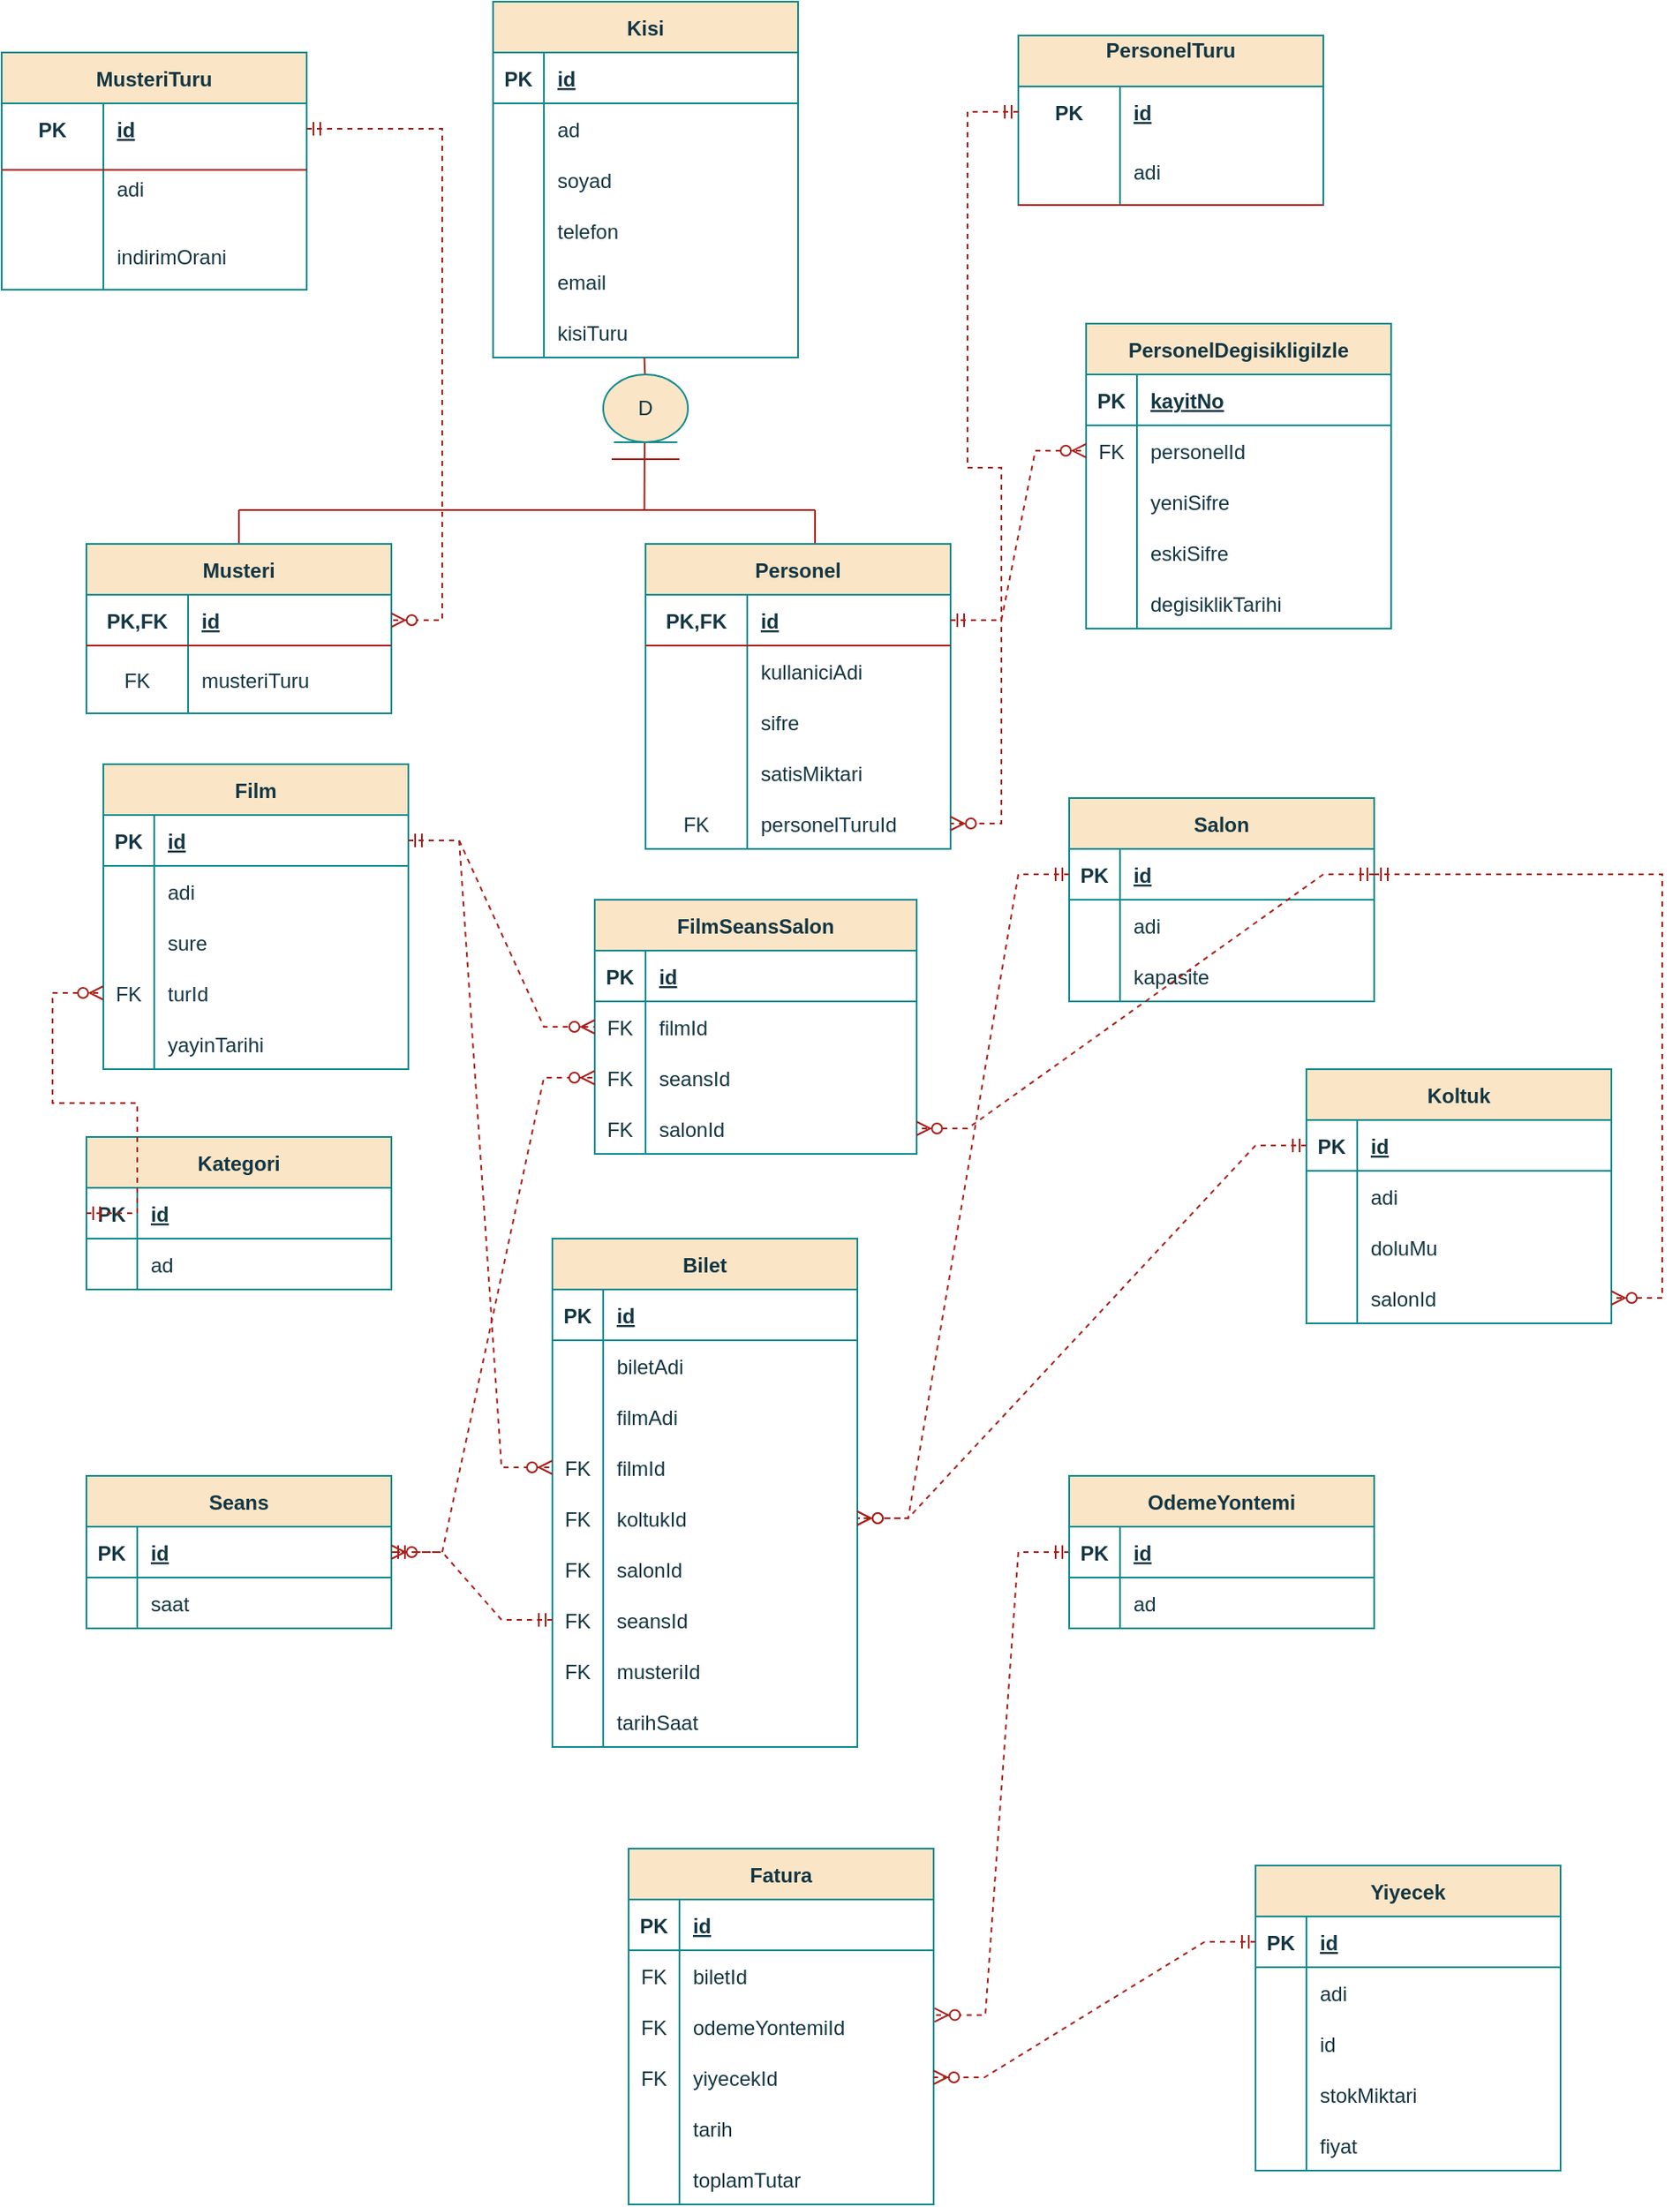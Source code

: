 <mxfile version="20.7.4" type="device" pages="2"><diagram id="R2lEEEUBdFMjLlhIrx00" name="Page-1"><mxGraphModel dx="1050" dy="549" grid="1" gridSize="10" guides="1" tooltips="1" connect="1" arrows="1" fold="1" page="1" pageScale="1" pageWidth="850" pageHeight="1100" math="0" shadow="0" extFonts="Permanent Marker^https://fonts.googleapis.com/css?family=Permanent+Marker"><root><mxCell id="0"/><mxCell id="1" parent="0"/><mxCell id="sZKgj8klBYYNvKynNqfc-29" value="" style="shape=tableRow;horizontal=0;startSize=0;swimlaneHead=0;swimlaneBody=0;fillColor=none;collapsible=0;dropTarget=0;points=[[0,0.5],[1,0.5]];portConstraint=eastwest;top=0;left=0;right=0;bottom=0;rounded=1;labelBackgroundColor=none;strokeColor=#0F8B8D;fontColor=#143642;" parent="1" vertex="1"><mxGeometry x="270" y="160" width="180" height="30" as="geometry"/></mxCell><mxCell id="sZKgj8klBYYNvKynNqfc-30" value="" style="shape=partialRectangle;connectable=0;fillColor=none;top=0;left=0;bottom=0;right=0;editable=1;overflow=hidden;rounded=1;labelBackgroundColor=none;strokeColor=#0F8B8D;fontColor=#143642;" parent="sZKgj8klBYYNvKynNqfc-29" vertex="1"><mxGeometry width="30" height="30" as="geometry"><mxRectangle width="30" height="30" as="alternateBounds"/></mxGeometry></mxCell><mxCell id="sZKgj8klBYYNvKynNqfc-32" value="Kisi" style="shape=table;startSize=30;container=1;collapsible=1;childLayout=tableLayout;fixedRows=1;rowLines=0;fontStyle=1;align=center;resizeLast=1;labelBackgroundColor=none;fillColor=#FAE5C7;strokeColor=#0F8B8D;fontColor=#143642;" parent="1" vertex="1"><mxGeometry x="300" width="180" height="210" as="geometry"/></mxCell><mxCell id="sZKgj8klBYYNvKynNqfc-33" value="" style="shape=tableRow;horizontal=0;startSize=0;swimlaneHead=0;swimlaneBody=0;fillColor=none;collapsible=0;dropTarget=0;points=[[0,0.5],[1,0.5]];portConstraint=eastwest;top=0;left=0;right=0;bottom=1;labelBackgroundColor=none;strokeColor=#0F8B8D;fontColor=#143642;" parent="sZKgj8klBYYNvKynNqfc-32" vertex="1"><mxGeometry y="30" width="180" height="30" as="geometry"/></mxCell><mxCell id="sZKgj8klBYYNvKynNqfc-34" value="PK" style="shape=partialRectangle;connectable=0;fillColor=none;top=0;left=0;bottom=0;right=0;fontStyle=1;overflow=hidden;labelBackgroundColor=none;strokeColor=#0F8B8D;fontColor=#143642;" parent="sZKgj8klBYYNvKynNqfc-33" vertex="1"><mxGeometry width="30" height="30" as="geometry"><mxRectangle width="30" height="30" as="alternateBounds"/></mxGeometry></mxCell><mxCell id="sZKgj8klBYYNvKynNqfc-35" value="id" style="shape=partialRectangle;connectable=0;fillColor=none;top=0;left=0;bottom=0;right=0;align=left;spacingLeft=6;fontStyle=5;overflow=hidden;labelBackgroundColor=none;strokeColor=#0F8B8D;fontColor=#143642;" parent="sZKgj8klBYYNvKynNqfc-33" vertex="1"><mxGeometry x="30" width="150" height="30" as="geometry"><mxRectangle width="150" height="30" as="alternateBounds"/></mxGeometry></mxCell><mxCell id="sZKgj8klBYYNvKynNqfc-36" value="" style="shape=tableRow;horizontal=0;startSize=0;swimlaneHead=0;swimlaneBody=0;fillColor=none;collapsible=0;dropTarget=0;points=[[0,0.5],[1,0.5]];portConstraint=eastwest;top=0;left=0;right=0;bottom=0;labelBackgroundColor=none;strokeColor=#0F8B8D;fontColor=#143642;" parent="sZKgj8klBYYNvKynNqfc-32" vertex="1"><mxGeometry y="60" width="180" height="30" as="geometry"/></mxCell><mxCell id="sZKgj8klBYYNvKynNqfc-37" value="" style="shape=partialRectangle;connectable=0;fillColor=none;top=0;left=0;bottom=0;right=0;editable=1;overflow=hidden;labelBackgroundColor=none;strokeColor=#0F8B8D;fontColor=#143642;" parent="sZKgj8klBYYNvKynNqfc-36" vertex="1"><mxGeometry width="30" height="30" as="geometry"><mxRectangle width="30" height="30" as="alternateBounds"/></mxGeometry></mxCell><mxCell id="sZKgj8klBYYNvKynNqfc-38" value="ad" style="shape=partialRectangle;connectable=0;fillColor=none;top=0;left=0;bottom=0;right=0;align=left;spacingLeft=6;overflow=hidden;labelBackgroundColor=none;strokeColor=#0F8B8D;fontColor=#143642;" parent="sZKgj8klBYYNvKynNqfc-36" vertex="1"><mxGeometry x="30" width="150" height="30" as="geometry"><mxRectangle width="150" height="30" as="alternateBounds"/></mxGeometry></mxCell><mxCell id="sZKgj8klBYYNvKynNqfc-39" value="" style="shape=tableRow;horizontal=0;startSize=0;swimlaneHead=0;swimlaneBody=0;fillColor=none;collapsible=0;dropTarget=0;points=[[0,0.5],[1,0.5]];portConstraint=eastwest;top=0;left=0;right=0;bottom=0;labelBackgroundColor=none;strokeColor=#0F8B8D;fontColor=#143642;" parent="sZKgj8klBYYNvKynNqfc-32" vertex="1"><mxGeometry y="90" width="180" height="30" as="geometry"/></mxCell><mxCell id="sZKgj8klBYYNvKynNqfc-40" value="" style="shape=partialRectangle;connectable=0;fillColor=none;top=0;left=0;bottom=0;right=0;editable=1;overflow=hidden;labelBackgroundColor=none;strokeColor=#0F8B8D;fontColor=#143642;" parent="sZKgj8klBYYNvKynNqfc-39" vertex="1"><mxGeometry width="30" height="30" as="geometry"><mxRectangle width="30" height="30" as="alternateBounds"/></mxGeometry></mxCell><mxCell id="sZKgj8klBYYNvKynNqfc-41" value="soyad" style="shape=partialRectangle;connectable=0;fillColor=none;top=0;left=0;bottom=0;right=0;align=left;spacingLeft=6;overflow=hidden;labelBackgroundColor=none;strokeColor=#0F8B8D;fontColor=#143642;" parent="sZKgj8klBYYNvKynNqfc-39" vertex="1"><mxGeometry x="30" width="150" height="30" as="geometry"><mxRectangle width="150" height="30" as="alternateBounds"/></mxGeometry></mxCell><mxCell id="sZKgj8klBYYNvKynNqfc-45" value="" style="shape=tableRow;horizontal=0;startSize=0;swimlaneHead=0;swimlaneBody=0;fillColor=none;collapsible=0;dropTarget=0;points=[[0,0.5],[1,0.5]];portConstraint=eastwest;top=0;left=0;right=0;bottom=0;labelBackgroundColor=none;strokeColor=#0F8B8D;fontColor=#143642;" parent="sZKgj8klBYYNvKynNqfc-32" vertex="1"><mxGeometry y="120" width="180" height="30" as="geometry"/></mxCell><mxCell id="sZKgj8klBYYNvKynNqfc-46" value="" style="shape=partialRectangle;connectable=0;fillColor=none;top=0;left=0;bottom=0;right=0;editable=1;overflow=hidden;labelBackgroundColor=none;strokeColor=#0F8B8D;fontColor=#143642;" parent="sZKgj8klBYYNvKynNqfc-45" vertex="1"><mxGeometry width="30" height="30" as="geometry"><mxRectangle width="30" height="30" as="alternateBounds"/></mxGeometry></mxCell><mxCell id="sZKgj8klBYYNvKynNqfc-47" value="telefon" style="shape=partialRectangle;connectable=0;fillColor=none;top=0;left=0;bottom=0;right=0;align=left;spacingLeft=6;overflow=hidden;labelBackgroundColor=none;strokeColor=#0F8B8D;fontColor=#143642;" parent="sZKgj8klBYYNvKynNqfc-45" vertex="1"><mxGeometry x="30" width="150" height="30" as="geometry"><mxRectangle width="150" height="30" as="alternateBounds"/></mxGeometry></mxCell><mxCell id="sZKgj8klBYYNvKynNqfc-42" value="" style="shape=tableRow;horizontal=0;startSize=0;swimlaneHead=0;swimlaneBody=0;fillColor=none;collapsible=0;dropTarget=0;points=[[0,0.5],[1,0.5]];portConstraint=eastwest;top=0;left=0;right=0;bottom=0;labelBackgroundColor=none;strokeColor=#0F8B8D;fontColor=#143642;" parent="sZKgj8klBYYNvKynNqfc-32" vertex="1"><mxGeometry y="150" width="180" height="30" as="geometry"/></mxCell><mxCell id="sZKgj8klBYYNvKynNqfc-43" value="" style="shape=partialRectangle;connectable=0;fillColor=none;top=0;left=0;bottom=0;right=0;editable=1;overflow=hidden;labelBackgroundColor=none;strokeColor=#0F8B8D;fontColor=#143642;" parent="sZKgj8klBYYNvKynNqfc-42" vertex="1"><mxGeometry width="30" height="30" as="geometry"><mxRectangle width="30" height="30" as="alternateBounds"/></mxGeometry></mxCell><mxCell id="sZKgj8klBYYNvKynNqfc-44" value="email" style="shape=partialRectangle;connectable=0;fillColor=none;top=0;left=0;bottom=0;right=0;align=left;spacingLeft=6;overflow=hidden;labelBackgroundColor=none;strokeColor=#0F8B8D;fontColor=#143642;" parent="sZKgj8klBYYNvKynNqfc-42" vertex="1"><mxGeometry x="30" width="150" height="30" as="geometry"><mxRectangle width="150" height="30" as="alternateBounds"/></mxGeometry></mxCell><mxCell id="sZKgj8klBYYNvKynNqfc-48" value="" style="shape=tableRow;horizontal=0;startSize=0;swimlaneHead=0;swimlaneBody=0;fillColor=none;collapsible=0;dropTarget=0;points=[[0,0.5],[1,0.5]];portConstraint=eastwest;top=0;left=0;right=0;bottom=0;labelBackgroundColor=none;strokeColor=#0F8B8D;fontColor=#143642;" parent="sZKgj8klBYYNvKynNqfc-32" vertex="1"><mxGeometry y="180" width="180" height="30" as="geometry"/></mxCell><mxCell id="sZKgj8klBYYNvKynNqfc-49" value="" style="shape=partialRectangle;connectable=0;fillColor=none;top=0;left=0;bottom=0;right=0;editable=1;overflow=hidden;labelBackgroundColor=none;strokeColor=#0F8B8D;fontColor=#143642;" parent="sZKgj8klBYYNvKynNqfc-48" vertex="1"><mxGeometry width="30" height="30" as="geometry"><mxRectangle width="30" height="30" as="alternateBounds"/></mxGeometry></mxCell><mxCell id="sZKgj8klBYYNvKynNqfc-50" value="kisiTuru" style="shape=partialRectangle;connectable=0;fillColor=none;top=0;left=0;bottom=0;right=0;align=left;spacingLeft=6;overflow=hidden;labelBackgroundColor=none;strokeColor=#0F8B8D;fontColor=#143642;" parent="sZKgj8klBYYNvKynNqfc-48" vertex="1"><mxGeometry x="30" width="150" height="30" as="geometry"><mxRectangle width="150" height="30" as="alternateBounds"/></mxGeometry></mxCell><mxCell id="sZKgj8klBYYNvKynNqfc-90" value="" style="endArrow=none;html=1;rounded=0;startArrow=none;labelBackgroundColor=none;strokeColor=#A8201A;fontColor=default;" parent="1" source="sZKgj8klBYYNvKynNqfc-92" edge="1"><mxGeometry relative="1" as="geometry"><mxPoint x="389.29" y="210" as="sourcePoint"/><mxPoint x="389.29" y="240" as="targetPoint"/></mxGeometry></mxCell><mxCell id="sZKgj8klBYYNvKynNqfc-93" value="" style="endArrow=none;html=1;rounded=0;labelBackgroundColor=none;strokeColor=#A8201A;fontColor=default;" parent="1" target="sZKgj8klBYYNvKynNqfc-92" edge="1"><mxGeometry relative="1" as="geometry"><mxPoint x="389.29" y="210" as="sourcePoint"/><mxPoint x="389.29" y="240" as="targetPoint"/></mxGeometry></mxCell><mxCell id="sZKgj8klBYYNvKynNqfc-94" value="" style="endArrow=none;html=1;rounded=0;labelBackgroundColor=none;strokeColor=#A8201A;fontColor=default;" parent="1" edge="1"><mxGeometry relative="1" as="geometry"><mxPoint x="389.58" y="230" as="sourcePoint"/><mxPoint x="389.29" y="300" as="targetPoint"/></mxGeometry></mxCell><mxCell id="sZKgj8klBYYNvKynNqfc-92" value="D" style="ellipse;shape=umlEntity;whiteSpace=wrap;html=1;labelBackgroundColor=none;fillColor=#FAE5C7;strokeColor=#0F8B8D;fontColor=#143642;" parent="1" vertex="1"><mxGeometry x="365" y="220" width="50" height="40" as="geometry"/></mxCell><mxCell id="sZKgj8klBYYNvKynNqfc-95" value="" style="endArrow=none;html=1;rounded=0;labelBackgroundColor=none;strokeColor=#A8201A;fontColor=default;" parent="1" edge="1"><mxGeometry relative="1" as="geometry"><mxPoint x="370" y="270" as="sourcePoint"/><mxPoint x="370" y="270" as="targetPoint"/><Array as="points"><mxPoint x="410" y="270"/></Array></mxGeometry></mxCell><mxCell id="sZKgj8klBYYNvKynNqfc-96" value="" style="endArrow=none;html=1;rounded=0;labelBackgroundColor=none;strokeColor=#A8201A;fontColor=default;" parent="1" edge="1"><mxGeometry relative="1" as="geometry"><mxPoint x="150" y="300" as="sourcePoint"/><mxPoint x="490" y="300" as="targetPoint"/></mxGeometry></mxCell><mxCell id="sZKgj8klBYYNvKynNqfc-97" value="" style="endArrow=none;html=1;rounded=0;labelBackgroundColor=none;strokeColor=#A8201A;fontColor=default;" parent="1" edge="1"><mxGeometry relative="1" as="geometry"><mxPoint x="150" y="300" as="sourcePoint"/><mxPoint x="150" y="330" as="targetPoint"/><Array as="points"/></mxGeometry></mxCell><mxCell id="sZKgj8klBYYNvKynNqfc-98" value="" style="endArrow=none;html=1;rounded=0;labelBackgroundColor=none;strokeColor=#A8201A;fontColor=default;" parent="1" edge="1"><mxGeometry relative="1" as="geometry"><mxPoint x="490" y="300" as="sourcePoint"/><mxPoint x="490" y="330" as="targetPoint"/><Array as="points"/></mxGeometry></mxCell><mxCell id="sZKgj8klBYYNvKynNqfc-103" value="Musteri" style="shape=table;startSize=30;container=1;collapsible=1;childLayout=tableLayout;fixedRows=1;rowLines=0;fontStyle=1;align=center;resizeLast=1;labelBackgroundColor=none;fillColor=#FAE5C7;strokeColor=#0F8B8D;fontColor=#143642;" parent="1" vertex="1"><mxGeometry x="60" y="320" width="180" height="100" as="geometry"/></mxCell><mxCell id="sZKgj8klBYYNvKynNqfc-104" value="" style="shape=tableRow;horizontal=0;startSize=0;swimlaneHead=0;swimlaneBody=0;fillColor=none;collapsible=0;dropTarget=0;points=[[0,0.5],[1,0.5]];portConstraint=eastwest;top=0;left=0;right=0;bottom=0;labelBackgroundColor=none;strokeColor=#0F8B8D;fontColor=#143642;" parent="sZKgj8klBYYNvKynNqfc-103" vertex="1"><mxGeometry y="30" width="180" height="30" as="geometry"/></mxCell><mxCell id="sZKgj8klBYYNvKynNqfc-105" value="PK,FK" style="shape=partialRectangle;connectable=0;fillColor=none;top=0;left=0;bottom=0;right=0;fontStyle=1;overflow=hidden;labelBackgroundColor=none;strokeColor=#0F8B8D;fontColor=#143642;" parent="sZKgj8klBYYNvKynNqfc-104" vertex="1"><mxGeometry width="60" height="30" as="geometry"><mxRectangle width="60" height="30" as="alternateBounds"/></mxGeometry></mxCell><mxCell id="sZKgj8klBYYNvKynNqfc-106" value="id" style="shape=partialRectangle;connectable=0;fillColor=none;top=0;left=0;bottom=0;right=0;align=left;spacingLeft=6;fontStyle=5;overflow=hidden;labelBackgroundColor=none;strokeColor=#0F8B8D;fontColor=#143642;" parent="sZKgj8klBYYNvKynNqfc-104" vertex="1"><mxGeometry x="60" width="120" height="30" as="geometry"><mxRectangle width="120" height="30" as="alternateBounds"/></mxGeometry></mxCell><mxCell id="sZKgj8klBYYNvKynNqfc-110" value="" style="shape=tableRow;horizontal=0;startSize=0;swimlaneHead=0;swimlaneBody=0;fillColor=none;collapsible=0;dropTarget=0;points=[[0,0.5],[1,0.5]];portConstraint=eastwest;top=0;left=0;right=0;bottom=0;labelBackgroundColor=none;strokeColor=#0F8B8D;fontColor=#143642;" parent="sZKgj8klBYYNvKynNqfc-103" vertex="1"><mxGeometry y="60" width="180" height="40" as="geometry"/></mxCell><mxCell id="sZKgj8klBYYNvKynNqfc-111" value="FK" style="shape=partialRectangle;connectable=0;fillColor=none;top=0;left=0;bottom=0;right=0;editable=1;overflow=hidden;labelBackgroundColor=none;strokeColor=#0F8B8D;fontColor=#143642;" parent="sZKgj8klBYYNvKynNqfc-110" vertex="1"><mxGeometry width="60" height="40" as="geometry"><mxRectangle width="60" height="40" as="alternateBounds"/></mxGeometry></mxCell><mxCell id="sZKgj8klBYYNvKynNqfc-112" value="musteriTuru" style="shape=partialRectangle;connectable=0;fillColor=none;top=0;left=0;bottom=0;right=0;align=left;spacingLeft=6;overflow=hidden;labelBackgroundColor=none;strokeColor=#0F8B8D;fontColor=#143642;" parent="sZKgj8klBYYNvKynNqfc-110" vertex="1"><mxGeometry x="60" width="120" height="40" as="geometry"><mxRectangle width="120" height="40" as="alternateBounds"/></mxGeometry></mxCell><mxCell id="sZKgj8klBYYNvKynNqfc-116" value="" style="endArrow=none;html=1;rounded=0;labelBackgroundColor=none;strokeColor=#A8201A;fontColor=default;" parent="1" edge="1"><mxGeometry relative="1" as="geometry"><mxPoint x="60" y="380" as="sourcePoint"/><mxPoint x="240" y="380" as="targetPoint"/></mxGeometry></mxCell><mxCell id="sZKgj8klBYYNvKynNqfc-131" value="Personel" style="shape=table;startSize=30;container=1;collapsible=1;childLayout=tableLayout;fixedRows=1;rowLines=0;fontStyle=1;align=center;resizeLast=1;labelBackgroundColor=none;fillColor=#FAE5C7;strokeColor=#0F8B8D;fontColor=#143642;" parent="1" vertex="1"><mxGeometry x="390" y="320" width="180" height="180" as="geometry"/></mxCell><mxCell id="sZKgj8klBYYNvKynNqfc-132" value="" style="shape=tableRow;horizontal=0;startSize=0;swimlaneHead=0;swimlaneBody=0;fillColor=none;collapsible=0;dropTarget=0;points=[[0,0.5],[1,0.5]];portConstraint=eastwest;top=0;left=0;right=0;bottom=0;labelBackgroundColor=none;strokeColor=#0F8B8D;fontColor=#143642;" parent="sZKgj8klBYYNvKynNqfc-131" vertex="1"><mxGeometry y="30" width="180" height="30" as="geometry"/></mxCell><mxCell id="sZKgj8klBYYNvKynNqfc-133" value="PK,FK" style="shape=partialRectangle;connectable=0;fillColor=none;top=0;left=0;bottom=0;right=0;fontStyle=1;overflow=hidden;labelBackgroundColor=none;strokeColor=#0F8B8D;fontColor=#143642;" parent="sZKgj8klBYYNvKynNqfc-132" vertex="1"><mxGeometry width="60" height="30" as="geometry"><mxRectangle width="60" height="30" as="alternateBounds"/></mxGeometry></mxCell><mxCell id="sZKgj8klBYYNvKynNqfc-134" value="id" style="shape=partialRectangle;connectable=0;fillColor=none;top=0;left=0;bottom=0;right=0;align=left;spacingLeft=6;fontStyle=5;overflow=hidden;labelBackgroundColor=none;strokeColor=#0F8B8D;fontColor=#143642;" parent="sZKgj8klBYYNvKynNqfc-132" vertex="1"><mxGeometry x="60" width="120" height="30" as="geometry"><mxRectangle width="120" height="30" as="alternateBounds"/></mxGeometry></mxCell><mxCell id="sZKgj8klBYYNvKynNqfc-138" value="" style="shape=tableRow;horizontal=0;startSize=0;swimlaneHead=0;swimlaneBody=0;fillColor=none;collapsible=0;dropTarget=0;points=[[0,0.5],[1,0.5]];portConstraint=eastwest;top=0;left=0;right=0;bottom=0;labelBackgroundColor=none;strokeColor=#0F8B8D;fontColor=#143642;" parent="sZKgj8klBYYNvKynNqfc-131" vertex="1"><mxGeometry y="60" width="180" height="30" as="geometry"/></mxCell><mxCell id="sZKgj8klBYYNvKynNqfc-139" value="" style="shape=partialRectangle;connectable=0;fillColor=none;top=0;left=0;bottom=0;right=0;editable=1;overflow=hidden;labelBackgroundColor=none;strokeColor=#0F8B8D;fontColor=#143642;" parent="sZKgj8klBYYNvKynNqfc-138" vertex="1"><mxGeometry width="60" height="30" as="geometry"><mxRectangle width="60" height="30" as="alternateBounds"/></mxGeometry></mxCell><mxCell id="sZKgj8klBYYNvKynNqfc-140" value="kullaniciAdi" style="shape=partialRectangle;connectable=0;fillColor=none;top=0;left=0;bottom=0;right=0;align=left;spacingLeft=6;overflow=hidden;labelBackgroundColor=none;strokeColor=#0F8B8D;fontColor=#143642;" parent="sZKgj8klBYYNvKynNqfc-138" vertex="1"><mxGeometry x="60" width="120" height="30" as="geometry"><mxRectangle width="120" height="30" as="alternateBounds"/></mxGeometry></mxCell><mxCell id="sZKgj8klBYYNvKynNqfc-141" value="" style="shape=tableRow;horizontal=0;startSize=0;swimlaneHead=0;swimlaneBody=0;fillColor=none;collapsible=0;dropTarget=0;points=[[0,0.5],[1,0.5]];portConstraint=eastwest;top=0;left=0;right=0;bottom=0;labelBackgroundColor=none;strokeColor=#0F8B8D;fontColor=#143642;" parent="sZKgj8klBYYNvKynNqfc-131" vertex="1"><mxGeometry y="90" width="180" height="30" as="geometry"/></mxCell><mxCell id="sZKgj8klBYYNvKynNqfc-142" value="" style="shape=partialRectangle;connectable=0;fillColor=none;top=0;left=0;bottom=0;right=0;editable=1;overflow=hidden;labelBackgroundColor=none;strokeColor=#0F8B8D;fontColor=#143642;" parent="sZKgj8klBYYNvKynNqfc-141" vertex="1"><mxGeometry width="60" height="30" as="geometry"><mxRectangle width="60" height="30" as="alternateBounds"/></mxGeometry></mxCell><mxCell id="sZKgj8klBYYNvKynNqfc-143" value="sifre" style="shape=partialRectangle;connectable=0;fillColor=none;top=0;left=0;bottom=0;right=0;align=left;spacingLeft=6;overflow=hidden;labelBackgroundColor=none;strokeColor=#0F8B8D;fontColor=#143642;" parent="sZKgj8klBYYNvKynNqfc-141" vertex="1"><mxGeometry x="60" width="120" height="30" as="geometry"><mxRectangle width="120" height="30" as="alternateBounds"/></mxGeometry></mxCell><mxCell id="sZKgj8klBYYNvKynNqfc-163" value="" style="shape=tableRow;horizontal=0;startSize=0;swimlaneHead=0;swimlaneBody=0;fillColor=none;collapsible=0;dropTarget=0;points=[[0,0.5],[1,0.5]];portConstraint=eastwest;top=0;left=0;right=0;bottom=0;labelBackgroundColor=none;strokeColor=#0F8B8D;fontColor=#143642;" parent="sZKgj8klBYYNvKynNqfc-131" vertex="1"><mxGeometry y="120" width="180" height="30" as="geometry"/></mxCell><mxCell id="sZKgj8klBYYNvKynNqfc-164" value="" style="shape=partialRectangle;connectable=0;fillColor=none;top=0;left=0;bottom=0;right=0;editable=1;overflow=hidden;labelBackgroundColor=none;strokeColor=#0F8B8D;fontColor=#143642;" parent="sZKgj8klBYYNvKynNqfc-163" vertex="1"><mxGeometry width="60" height="30" as="geometry"><mxRectangle width="60" height="30" as="alternateBounds"/></mxGeometry></mxCell><mxCell id="sZKgj8klBYYNvKynNqfc-165" value="satisMiktari" style="shape=partialRectangle;connectable=0;fillColor=none;top=0;left=0;bottom=0;right=0;align=left;spacingLeft=6;overflow=hidden;labelBackgroundColor=none;strokeColor=#0F8B8D;fontColor=#143642;" parent="sZKgj8klBYYNvKynNqfc-163" vertex="1"><mxGeometry x="60" width="120" height="30" as="geometry"><mxRectangle width="120" height="30" as="alternateBounds"/></mxGeometry></mxCell><mxCell id="sZKgj8klBYYNvKynNqfc-166" value="" style="shape=tableRow;horizontal=0;startSize=0;swimlaneHead=0;swimlaneBody=0;fillColor=none;collapsible=0;dropTarget=0;points=[[0,0.5],[1,0.5]];portConstraint=eastwest;top=0;left=0;right=0;bottom=0;labelBackgroundColor=none;strokeColor=#0F8B8D;fontColor=#143642;" parent="sZKgj8klBYYNvKynNqfc-131" vertex="1"><mxGeometry y="150" width="180" height="30" as="geometry"/></mxCell><mxCell id="sZKgj8klBYYNvKynNqfc-167" value="FK" style="shape=partialRectangle;connectable=0;fillColor=none;top=0;left=0;bottom=0;right=0;editable=1;overflow=hidden;labelBackgroundColor=none;strokeColor=#0F8B8D;fontColor=#143642;" parent="sZKgj8klBYYNvKynNqfc-166" vertex="1"><mxGeometry width="60" height="30" as="geometry"><mxRectangle width="60" height="30" as="alternateBounds"/></mxGeometry></mxCell><mxCell id="sZKgj8klBYYNvKynNqfc-168" value="personelTuruId" style="shape=partialRectangle;connectable=0;fillColor=none;top=0;left=0;bottom=0;right=0;align=left;spacingLeft=6;overflow=hidden;labelBackgroundColor=none;strokeColor=#0F8B8D;fontColor=#143642;" parent="sZKgj8klBYYNvKynNqfc-166" vertex="1"><mxGeometry x="60" width="120" height="30" as="geometry"><mxRectangle width="120" height="30" as="alternateBounds"/></mxGeometry></mxCell><mxCell id="sZKgj8klBYYNvKynNqfc-144" value="MusteriTuru" style="shape=table;startSize=30;container=1;collapsible=1;childLayout=tableLayout;fixedRows=1;rowLines=0;fontStyle=1;align=center;resizeLast=1;labelBackgroundColor=none;fillColor=#FAE5C7;strokeColor=#0F8B8D;fontColor=#143642;" parent="1" vertex="1"><mxGeometry x="10" y="30" width="180" height="140" as="geometry"/></mxCell><mxCell id="sZKgj8klBYYNvKynNqfc-145" value="" style="shape=tableRow;horizontal=0;startSize=0;swimlaneHead=0;swimlaneBody=0;fillColor=none;collapsible=0;dropTarget=0;points=[[0,0.5],[1,0.5]];portConstraint=eastwest;top=0;left=0;right=0;bottom=0;labelBackgroundColor=none;strokeColor=#0F8B8D;fontColor=#143642;" parent="sZKgj8klBYYNvKynNqfc-144" vertex="1"><mxGeometry y="30" width="180" height="30" as="geometry"/></mxCell><mxCell id="sZKgj8klBYYNvKynNqfc-146" value="PK" style="shape=partialRectangle;connectable=0;fillColor=none;top=0;left=0;bottom=0;right=0;fontStyle=1;overflow=hidden;labelBackgroundColor=none;strokeColor=#0F8B8D;fontColor=#143642;" parent="sZKgj8klBYYNvKynNqfc-145" vertex="1"><mxGeometry width="60" height="30" as="geometry"><mxRectangle width="60" height="30" as="alternateBounds"/></mxGeometry></mxCell><mxCell id="sZKgj8klBYYNvKynNqfc-147" value="id" style="shape=partialRectangle;connectable=0;fillColor=none;top=0;left=0;bottom=0;right=0;align=left;spacingLeft=6;fontStyle=5;overflow=hidden;labelBackgroundColor=none;strokeColor=#0F8B8D;fontColor=#143642;" parent="sZKgj8klBYYNvKynNqfc-145" vertex="1"><mxGeometry x="60" width="120" height="30" as="geometry"><mxRectangle width="120" height="30" as="alternateBounds"/></mxGeometry></mxCell><mxCell id="sZKgj8klBYYNvKynNqfc-160" value="" style="shape=tableRow;horizontal=0;startSize=0;swimlaneHead=0;swimlaneBody=0;fillColor=none;collapsible=0;dropTarget=0;points=[[0,0.5],[1,0.5]];portConstraint=eastwest;top=0;left=0;right=0;bottom=0;labelBackgroundColor=none;strokeColor=#0F8B8D;fontColor=#143642;" parent="sZKgj8klBYYNvKynNqfc-144" vertex="1"><mxGeometry y="60" width="180" height="40" as="geometry"/></mxCell><mxCell id="sZKgj8klBYYNvKynNqfc-161" value="" style="shape=partialRectangle;connectable=0;fillColor=none;top=0;left=0;bottom=0;right=0;editable=1;overflow=hidden;labelBackgroundColor=none;strokeColor=#0F8B8D;fontColor=#143642;" parent="sZKgj8klBYYNvKynNqfc-160" vertex="1"><mxGeometry width="60" height="40" as="geometry"><mxRectangle width="60" height="40" as="alternateBounds"/></mxGeometry></mxCell><mxCell id="sZKgj8klBYYNvKynNqfc-162" value="adi" style="shape=partialRectangle;connectable=0;fillColor=none;top=0;left=0;bottom=0;right=0;align=left;spacingLeft=6;overflow=hidden;labelBackgroundColor=none;strokeColor=#0F8B8D;fontColor=#143642;" parent="sZKgj8klBYYNvKynNqfc-160" vertex="1"><mxGeometry x="60" width="120" height="40" as="geometry"><mxRectangle width="120" height="40" as="alternateBounds"/></mxGeometry></mxCell><mxCell id="sZKgj8klBYYNvKynNqfc-148" value="" style="shape=tableRow;horizontal=0;startSize=0;swimlaneHead=0;swimlaneBody=0;fillColor=none;collapsible=0;dropTarget=0;points=[[0,0.5],[1,0.5]];portConstraint=eastwest;top=0;left=0;right=0;bottom=0;labelBackgroundColor=none;strokeColor=#0F8B8D;fontColor=#143642;" parent="sZKgj8klBYYNvKynNqfc-144" vertex="1"><mxGeometry y="100" width="180" height="40" as="geometry"/></mxCell><mxCell id="sZKgj8klBYYNvKynNqfc-149" value="" style="shape=partialRectangle;connectable=0;fillColor=none;top=0;left=0;bottom=0;right=0;editable=1;overflow=hidden;labelBackgroundColor=none;strokeColor=#0F8B8D;fontColor=#143642;" parent="sZKgj8klBYYNvKynNqfc-148" vertex="1"><mxGeometry width="60" height="40" as="geometry"><mxRectangle width="60" height="40" as="alternateBounds"/></mxGeometry></mxCell><mxCell id="sZKgj8klBYYNvKynNqfc-150" value="indirimOrani" style="shape=partialRectangle;connectable=0;fillColor=none;top=0;left=0;bottom=0;right=0;align=left;spacingLeft=6;overflow=hidden;labelBackgroundColor=none;strokeColor=#0F8B8D;fontColor=#143642;" parent="sZKgj8klBYYNvKynNqfc-148" vertex="1"><mxGeometry x="60" width="120" height="40" as="geometry"><mxRectangle width="120" height="40" as="alternateBounds"/></mxGeometry></mxCell><mxCell id="sZKgj8klBYYNvKynNqfc-169" value="" style="endArrow=none;html=1;rounded=0;labelBackgroundColor=none;strokeColor=#A8201A;fontColor=default;" parent="1" edge="1"><mxGeometry relative="1" as="geometry"><mxPoint x="390" y="380" as="sourcePoint"/><mxPoint x="570" y="380" as="targetPoint"/></mxGeometry></mxCell><mxCell id="sZKgj8klBYYNvKynNqfc-170" value="PersonelTuru&#10;" style="shape=table;startSize=30;container=1;collapsible=1;childLayout=tableLayout;fixedRows=1;rowLines=0;fontStyle=1;align=center;resizeLast=1;labelBackgroundColor=none;fillColor=#FAE5C7;strokeColor=#0F8B8D;fontColor=#143642;" parent="1" vertex="1"><mxGeometry x="610" y="20" width="180" height="100" as="geometry"/></mxCell><mxCell id="sZKgj8klBYYNvKynNqfc-171" value="" style="shape=tableRow;horizontal=0;startSize=0;swimlaneHead=0;swimlaneBody=0;fillColor=none;collapsible=0;dropTarget=0;points=[[0,0.5],[1,0.5]];portConstraint=eastwest;top=0;left=0;right=0;bottom=0;labelBackgroundColor=none;strokeColor=#0F8B8D;fontColor=#143642;" parent="sZKgj8klBYYNvKynNqfc-170" vertex="1"><mxGeometry y="30" width="180" height="30" as="geometry"/></mxCell><mxCell id="sZKgj8klBYYNvKynNqfc-172" value="PK" style="shape=partialRectangle;connectable=0;fillColor=none;top=0;left=0;bottom=0;right=0;fontStyle=1;overflow=hidden;labelBackgroundColor=none;strokeColor=#0F8B8D;fontColor=#143642;" parent="sZKgj8klBYYNvKynNqfc-171" vertex="1"><mxGeometry width="60" height="30" as="geometry"><mxRectangle width="60" height="30" as="alternateBounds"/></mxGeometry></mxCell><mxCell id="sZKgj8klBYYNvKynNqfc-173" value="id" style="shape=partialRectangle;connectable=0;fillColor=none;top=0;left=0;bottom=0;right=0;align=left;spacingLeft=6;fontStyle=5;overflow=hidden;labelBackgroundColor=none;strokeColor=#0F8B8D;fontColor=#143642;" parent="sZKgj8klBYYNvKynNqfc-171" vertex="1"><mxGeometry x="60" width="120" height="30" as="geometry"><mxRectangle width="120" height="30" as="alternateBounds"/></mxGeometry></mxCell><mxCell id="sZKgj8klBYYNvKynNqfc-174" value="" style="shape=tableRow;horizontal=0;startSize=0;swimlaneHead=0;swimlaneBody=0;fillColor=none;collapsible=0;dropTarget=0;points=[[0,0.5],[1,0.5]];portConstraint=eastwest;top=0;left=0;right=0;bottom=0;labelBackgroundColor=none;strokeColor=#0F8B8D;fontColor=#143642;" parent="sZKgj8klBYYNvKynNqfc-170" vertex="1"><mxGeometry y="60" width="180" height="40" as="geometry"/></mxCell><mxCell id="sZKgj8klBYYNvKynNqfc-175" value="" style="shape=partialRectangle;connectable=0;fillColor=none;top=0;left=0;bottom=0;right=0;editable=1;overflow=hidden;labelBackgroundColor=none;strokeColor=#0F8B8D;fontColor=#143642;" parent="sZKgj8klBYYNvKynNqfc-174" vertex="1"><mxGeometry width="60" height="40" as="geometry"><mxRectangle width="60" height="40" as="alternateBounds"/></mxGeometry></mxCell><mxCell id="sZKgj8klBYYNvKynNqfc-176" value="adi" style="shape=partialRectangle;connectable=0;fillColor=none;top=0;left=0;bottom=0;right=0;align=left;spacingLeft=6;overflow=hidden;labelBackgroundColor=none;strokeColor=#0F8B8D;fontColor=#143642;" parent="sZKgj8klBYYNvKynNqfc-174" vertex="1"><mxGeometry x="60" width="120" height="40" as="geometry"><mxRectangle width="120" height="40" as="alternateBounds"/></mxGeometry></mxCell><mxCell id="sZKgj8klBYYNvKynNqfc-180" value="" style="endArrow=none;html=1;rounded=0;labelBackgroundColor=none;strokeColor=#A8201A;fontColor=default;" parent="1" edge="1"><mxGeometry relative="1" as="geometry"><mxPoint x="610.0" y="120" as="sourcePoint"/><mxPoint x="790" y="120" as="targetPoint"/></mxGeometry></mxCell><mxCell id="sZKgj8klBYYNvKynNqfc-181" value="" style="endArrow=none;html=1;rounded=0;labelBackgroundColor=none;strokeColor=#A8201A;fontColor=default;" parent="1" edge="1"><mxGeometry relative="1" as="geometry"><mxPoint x="10.0" y="99.29" as="sourcePoint"/><mxPoint x="190" y="99.29" as="targetPoint"/></mxGeometry></mxCell><mxCell id="sZKgj8klBYYNvKynNqfc-182" value="" style="edgeStyle=entityRelationEdgeStyle;fontSize=12;html=1;endArrow=ERzeroToMany;startArrow=ERmandOne;rounded=0;dashed=1;labelBackgroundColor=none;strokeColor=#A8201A;fontColor=default;" parent="1" source="sZKgj8klBYYNvKynNqfc-145" target="sZKgj8klBYYNvKynNqfc-104" edge="1"><mxGeometry width="100" height="100" relative="1" as="geometry"><mxPoint x="20" y="380" as="sourcePoint"/><mxPoint x="70" y="260" as="targetPoint"/></mxGeometry></mxCell><mxCell id="sZKgj8klBYYNvKynNqfc-184" value="" style="edgeStyle=entityRelationEdgeStyle;fontSize=12;html=1;endArrow=ERzeroToMany;startArrow=ERmandOne;rounded=0;dashed=1;labelBackgroundColor=none;strokeColor=#A8201A;fontColor=default;" parent="1" source="sZKgj8klBYYNvKynNqfc-171" target="sZKgj8klBYYNvKynNqfc-166" edge="1"><mxGeometry width="100" height="100" relative="1" as="geometry"><mxPoint x="690" y="340" as="sourcePoint"/><mxPoint x="790" y="240" as="targetPoint"/></mxGeometry></mxCell><mxCell id="sZKgj8klBYYNvKynNqfc-185" value="Bilet" style="shape=table;startSize=30;container=1;collapsible=1;childLayout=tableLayout;fixedRows=1;rowLines=0;fontStyle=1;align=center;resizeLast=1;flipH=1;flipV=0;labelBackgroundColor=none;fillColor=#FAE5C7;strokeColor=#0F8B8D;fontColor=#143642;" parent="1" vertex="1"><mxGeometry x="335" y="730" width="180" height="300" as="geometry"/></mxCell><mxCell id="sZKgj8klBYYNvKynNqfc-186" value="" style="shape=tableRow;horizontal=0;startSize=0;swimlaneHead=0;swimlaneBody=0;fillColor=none;collapsible=0;dropTarget=0;points=[[0,0.5],[1,0.5]];portConstraint=eastwest;top=0;left=0;right=0;bottom=1;labelBackgroundColor=none;strokeColor=#0F8B8D;fontColor=#143642;" parent="sZKgj8klBYYNvKynNqfc-185" vertex="1"><mxGeometry y="30" width="180" height="30" as="geometry"/></mxCell><mxCell id="sZKgj8klBYYNvKynNqfc-187" value="PK" style="shape=partialRectangle;connectable=0;fillColor=none;top=0;left=0;bottom=0;right=0;fontStyle=1;overflow=hidden;labelBackgroundColor=none;strokeColor=#0F8B8D;fontColor=#143642;" parent="sZKgj8klBYYNvKynNqfc-186" vertex="1"><mxGeometry width="30" height="30" as="geometry"><mxRectangle width="30" height="30" as="alternateBounds"/></mxGeometry></mxCell><mxCell id="sZKgj8klBYYNvKynNqfc-188" value="id" style="shape=partialRectangle;connectable=0;fillColor=none;top=0;left=0;bottom=0;right=0;align=left;spacingLeft=6;fontStyle=5;overflow=hidden;labelBackgroundColor=none;strokeColor=#0F8B8D;fontColor=#143642;" parent="sZKgj8klBYYNvKynNqfc-186" vertex="1"><mxGeometry x="30" width="150" height="30" as="geometry"><mxRectangle width="150" height="30" as="alternateBounds"/></mxGeometry></mxCell><mxCell id="sZKgj8klBYYNvKynNqfc-189" value="" style="shape=tableRow;horizontal=0;startSize=0;swimlaneHead=0;swimlaneBody=0;fillColor=none;collapsible=0;dropTarget=0;points=[[0,0.5],[1,0.5]];portConstraint=eastwest;top=0;left=0;right=0;bottom=0;labelBackgroundColor=none;strokeColor=#0F8B8D;fontColor=#143642;" parent="sZKgj8klBYYNvKynNqfc-185" vertex="1"><mxGeometry y="60" width="180" height="30" as="geometry"/></mxCell><mxCell id="sZKgj8klBYYNvKynNqfc-190" value="" style="shape=partialRectangle;connectable=0;fillColor=none;top=0;left=0;bottom=0;right=0;editable=1;overflow=hidden;labelBackgroundColor=none;strokeColor=#0F8B8D;fontColor=#143642;" parent="sZKgj8klBYYNvKynNqfc-189" vertex="1"><mxGeometry width="30" height="30" as="geometry"><mxRectangle width="30" height="30" as="alternateBounds"/></mxGeometry></mxCell><mxCell id="sZKgj8klBYYNvKynNqfc-191" value="biletAdi" style="shape=partialRectangle;connectable=0;fillColor=none;top=0;left=0;bottom=0;right=0;align=left;spacingLeft=6;overflow=hidden;labelBackgroundColor=none;strokeColor=#0F8B8D;fontColor=#143642;" parent="sZKgj8klBYYNvKynNqfc-189" vertex="1"><mxGeometry x="30" width="150" height="30" as="geometry"><mxRectangle width="150" height="30" as="alternateBounds"/></mxGeometry></mxCell><mxCell id="sZKgj8klBYYNvKynNqfc-192" value="" style="shape=tableRow;horizontal=0;startSize=0;swimlaneHead=0;swimlaneBody=0;fillColor=none;collapsible=0;dropTarget=0;points=[[0,0.5],[1,0.5]];portConstraint=eastwest;top=0;left=0;right=0;bottom=0;labelBackgroundColor=none;strokeColor=#0F8B8D;fontColor=#143642;" parent="sZKgj8klBYYNvKynNqfc-185" vertex="1"><mxGeometry y="90" width="180" height="30" as="geometry"/></mxCell><mxCell id="sZKgj8klBYYNvKynNqfc-193" value="" style="shape=partialRectangle;connectable=0;fillColor=none;top=0;left=0;bottom=0;right=0;editable=1;overflow=hidden;labelBackgroundColor=none;strokeColor=#0F8B8D;fontColor=#143642;" parent="sZKgj8klBYYNvKynNqfc-192" vertex="1"><mxGeometry width="30" height="30" as="geometry"><mxRectangle width="30" height="30" as="alternateBounds"/></mxGeometry></mxCell><mxCell id="sZKgj8klBYYNvKynNqfc-194" value="filmAdi" style="shape=partialRectangle;connectable=0;fillColor=none;top=0;left=0;bottom=0;right=0;align=left;spacingLeft=6;overflow=hidden;labelBackgroundColor=none;strokeColor=#0F8B8D;fontColor=#143642;" parent="sZKgj8klBYYNvKynNqfc-192" vertex="1"><mxGeometry x="30" width="150" height="30" as="geometry"><mxRectangle width="150" height="30" as="alternateBounds"/></mxGeometry></mxCell><mxCell id="sZKgj8klBYYNvKynNqfc-195" value="" style="shape=tableRow;horizontal=0;startSize=0;swimlaneHead=0;swimlaneBody=0;fillColor=none;collapsible=0;dropTarget=0;points=[[0,0.5],[1,0.5]];portConstraint=eastwest;top=0;left=0;right=0;bottom=0;labelBackgroundColor=none;strokeColor=#0F8B8D;fontColor=#143642;" parent="sZKgj8klBYYNvKynNqfc-185" vertex="1"><mxGeometry y="120" width="180" height="30" as="geometry"/></mxCell><mxCell id="sZKgj8klBYYNvKynNqfc-196" value="FK" style="shape=partialRectangle;connectable=0;fillColor=none;top=0;left=0;bottom=0;right=0;editable=1;overflow=hidden;labelBackgroundColor=none;strokeColor=#0F8B8D;fontColor=#143642;" parent="sZKgj8klBYYNvKynNqfc-195" vertex="1"><mxGeometry width="30" height="30" as="geometry"><mxRectangle width="30" height="30" as="alternateBounds"/></mxGeometry></mxCell><mxCell id="sZKgj8klBYYNvKynNqfc-197" value="filmId" style="shape=partialRectangle;connectable=0;fillColor=none;top=0;left=0;bottom=0;right=0;align=left;spacingLeft=6;overflow=hidden;labelBackgroundColor=none;strokeColor=#0F8B8D;fontColor=#143642;" parent="sZKgj8klBYYNvKynNqfc-195" vertex="1"><mxGeometry x="30" width="150" height="30" as="geometry"><mxRectangle width="150" height="30" as="alternateBounds"/></mxGeometry></mxCell><mxCell id="sZKgj8klBYYNvKynNqfc-201" value="" style="shape=tableRow;horizontal=0;startSize=0;swimlaneHead=0;swimlaneBody=0;fillColor=none;collapsible=0;dropTarget=0;points=[[0,0.5],[1,0.5]];portConstraint=eastwest;top=0;left=0;right=0;bottom=0;labelBackgroundColor=none;strokeColor=#0F8B8D;fontColor=#143642;" parent="sZKgj8klBYYNvKynNqfc-185" vertex="1"><mxGeometry y="150" width="180" height="30" as="geometry"/></mxCell><mxCell id="sZKgj8klBYYNvKynNqfc-202" value="FK" style="shape=partialRectangle;connectable=0;fillColor=none;top=0;left=0;bottom=0;right=0;editable=1;overflow=hidden;labelBackgroundColor=none;strokeColor=#0F8B8D;fontColor=#143642;" parent="sZKgj8klBYYNvKynNqfc-201" vertex="1"><mxGeometry width="30" height="30" as="geometry"><mxRectangle width="30" height="30" as="alternateBounds"/></mxGeometry></mxCell><mxCell id="sZKgj8klBYYNvKynNqfc-203" value="koltukId" style="shape=partialRectangle;connectable=0;fillColor=none;top=0;left=0;bottom=0;right=0;align=left;spacingLeft=6;overflow=hidden;labelBackgroundColor=none;strokeColor=#0F8B8D;fontColor=#143642;" parent="sZKgj8klBYYNvKynNqfc-201" vertex="1"><mxGeometry x="30" width="150" height="30" as="geometry"><mxRectangle width="150" height="30" as="alternateBounds"/></mxGeometry></mxCell><mxCell id="sZKgj8klBYYNvKynNqfc-198" value="" style="shape=tableRow;horizontal=0;startSize=0;swimlaneHead=0;swimlaneBody=0;fillColor=none;collapsible=0;dropTarget=0;points=[[0,0.5],[1,0.5]];portConstraint=eastwest;top=0;left=0;right=0;bottom=0;labelBackgroundColor=none;strokeColor=#0F8B8D;fontColor=#143642;" parent="sZKgj8klBYYNvKynNqfc-185" vertex="1"><mxGeometry y="180" width="180" height="30" as="geometry"/></mxCell><mxCell id="sZKgj8klBYYNvKynNqfc-199" value="FK" style="shape=partialRectangle;connectable=0;fillColor=none;top=0;left=0;bottom=0;right=0;editable=1;overflow=hidden;labelBackgroundColor=none;strokeColor=#0F8B8D;fontColor=#143642;" parent="sZKgj8klBYYNvKynNqfc-198" vertex="1"><mxGeometry width="30" height="30" as="geometry"><mxRectangle width="30" height="30" as="alternateBounds"/></mxGeometry></mxCell><mxCell id="sZKgj8klBYYNvKynNqfc-200" value="salonId" style="shape=partialRectangle;connectable=0;fillColor=none;top=0;left=0;bottom=0;right=0;align=left;spacingLeft=6;overflow=hidden;labelBackgroundColor=none;strokeColor=#0F8B8D;fontColor=#143642;" parent="sZKgj8klBYYNvKynNqfc-198" vertex="1"><mxGeometry x="30" width="150" height="30" as="geometry"><mxRectangle width="150" height="30" as="alternateBounds"/></mxGeometry></mxCell><mxCell id="sZKgj8klBYYNvKynNqfc-207" value="" style="shape=tableRow;horizontal=0;startSize=0;swimlaneHead=0;swimlaneBody=0;fillColor=none;collapsible=0;dropTarget=0;points=[[0,0.5],[1,0.5]];portConstraint=eastwest;top=0;left=0;right=0;bottom=0;labelBackgroundColor=none;strokeColor=#0F8B8D;fontColor=#143642;" parent="sZKgj8klBYYNvKynNqfc-185" vertex="1"><mxGeometry y="210" width="180" height="30" as="geometry"/></mxCell><mxCell id="sZKgj8klBYYNvKynNqfc-208" value="FK" style="shape=partialRectangle;connectable=0;fillColor=none;top=0;left=0;bottom=0;right=0;editable=1;overflow=hidden;labelBackgroundColor=none;strokeColor=#0F8B8D;fontColor=#143642;" parent="sZKgj8klBYYNvKynNqfc-207" vertex="1"><mxGeometry width="30" height="30" as="geometry"><mxRectangle width="30" height="30" as="alternateBounds"/></mxGeometry></mxCell><mxCell id="sZKgj8klBYYNvKynNqfc-209" value="seansId" style="shape=partialRectangle;connectable=0;fillColor=none;top=0;left=0;bottom=0;right=0;align=left;spacingLeft=6;overflow=hidden;labelBackgroundColor=none;strokeColor=#0F8B8D;fontColor=#143642;" parent="sZKgj8klBYYNvKynNqfc-207" vertex="1"><mxGeometry x="30" width="150" height="30" as="geometry"><mxRectangle width="150" height="30" as="alternateBounds"/></mxGeometry></mxCell><mxCell id="sZKgj8klBYYNvKynNqfc-204" value="" style="shape=tableRow;horizontal=0;startSize=0;swimlaneHead=0;swimlaneBody=0;fillColor=none;collapsible=0;dropTarget=0;points=[[0,0.5],[1,0.5]];portConstraint=eastwest;top=0;left=0;right=0;bottom=0;labelBackgroundColor=none;strokeColor=#0F8B8D;fontColor=#143642;" parent="sZKgj8klBYYNvKynNqfc-185" vertex="1"><mxGeometry y="240" width="180" height="30" as="geometry"/></mxCell><mxCell id="sZKgj8klBYYNvKynNqfc-205" value="FK" style="shape=partialRectangle;connectable=0;fillColor=none;top=0;left=0;bottom=0;right=0;editable=1;overflow=hidden;labelBackgroundColor=none;strokeColor=#0F8B8D;fontColor=#143642;" parent="sZKgj8klBYYNvKynNqfc-204" vertex="1"><mxGeometry width="30" height="30" as="geometry"><mxRectangle width="30" height="30" as="alternateBounds"/></mxGeometry></mxCell><mxCell id="sZKgj8klBYYNvKynNqfc-206" value="musteriId" style="shape=partialRectangle;connectable=0;fillColor=none;top=0;left=0;bottom=0;right=0;align=left;spacingLeft=6;overflow=hidden;labelBackgroundColor=none;strokeColor=#0F8B8D;fontColor=#143642;" parent="sZKgj8klBYYNvKynNqfc-204" vertex="1"><mxGeometry x="30" width="150" height="30" as="geometry"><mxRectangle width="150" height="30" as="alternateBounds"/></mxGeometry></mxCell><mxCell id="sZKgj8klBYYNvKynNqfc-210" value="" style="shape=tableRow;horizontal=0;startSize=0;swimlaneHead=0;swimlaneBody=0;fillColor=none;collapsible=0;dropTarget=0;points=[[0,0.5],[1,0.5]];portConstraint=eastwest;top=0;left=0;right=0;bottom=0;labelBackgroundColor=none;strokeColor=#0F8B8D;fontColor=#143642;" parent="sZKgj8klBYYNvKynNqfc-185" vertex="1"><mxGeometry y="270" width="180" height="30" as="geometry"/></mxCell><mxCell id="sZKgj8klBYYNvKynNqfc-211" value="" style="shape=partialRectangle;connectable=0;fillColor=none;top=0;left=0;bottom=0;right=0;editable=1;overflow=hidden;labelBackgroundColor=none;strokeColor=#0F8B8D;fontColor=#143642;" parent="sZKgj8klBYYNvKynNqfc-210" vertex="1"><mxGeometry width="30" height="30" as="geometry"><mxRectangle width="30" height="30" as="alternateBounds"/></mxGeometry></mxCell><mxCell id="sZKgj8klBYYNvKynNqfc-212" value="tarihSaat" style="shape=partialRectangle;connectable=0;fillColor=none;top=0;left=0;bottom=0;right=0;align=left;spacingLeft=6;overflow=hidden;labelBackgroundColor=none;strokeColor=#0F8B8D;fontColor=#143642;" parent="sZKgj8klBYYNvKynNqfc-210" vertex="1"><mxGeometry x="30" width="150" height="30" as="geometry"><mxRectangle width="150" height="30" as="alternateBounds"/></mxGeometry></mxCell><mxCell id="sZKgj8klBYYNvKynNqfc-213" value="Fatura" style="shape=table;startSize=30;container=1;collapsible=1;childLayout=tableLayout;fixedRows=1;rowLines=0;fontStyle=1;align=center;resizeLast=1;labelBackgroundColor=none;fillColor=#FAE5C7;strokeColor=#0F8B8D;fontColor=#143642;" parent="1" vertex="1"><mxGeometry x="380" y="1090" width="180" height="210" as="geometry"/></mxCell><mxCell id="sZKgj8klBYYNvKynNqfc-214" value="" style="shape=tableRow;horizontal=0;startSize=0;swimlaneHead=0;swimlaneBody=0;fillColor=none;collapsible=0;dropTarget=0;points=[[0,0.5],[1,0.5]];portConstraint=eastwest;top=0;left=0;right=0;bottom=1;labelBackgroundColor=none;strokeColor=#0F8B8D;fontColor=#143642;" parent="sZKgj8klBYYNvKynNqfc-213" vertex="1"><mxGeometry y="30" width="180" height="30" as="geometry"/></mxCell><mxCell id="sZKgj8klBYYNvKynNqfc-215" value="PK" style="shape=partialRectangle;connectable=0;fillColor=none;top=0;left=0;bottom=0;right=0;fontStyle=1;overflow=hidden;labelBackgroundColor=none;strokeColor=#0F8B8D;fontColor=#143642;" parent="sZKgj8klBYYNvKynNqfc-214" vertex="1"><mxGeometry width="30" height="30" as="geometry"><mxRectangle width="30" height="30" as="alternateBounds"/></mxGeometry></mxCell><mxCell id="sZKgj8klBYYNvKynNqfc-216" value="id" style="shape=partialRectangle;connectable=0;fillColor=none;top=0;left=0;bottom=0;right=0;align=left;spacingLeft=6;fontStyle=5;overflow=hidden;labelBackgroundColor=none;strokeColor=#0F8B8D;fontColor=#143642;" parent="sZKgj8klBYYNvKynNqfc-214" vertex="1"><mxGeometry x="30" width="150" height="30" as="geometry"><mxRectangle width="150" height="30" as="alternateBounds"/></mxGeometry></mxCell><mxCell id="sZKgj8klBYYNvKynNqfc-217" value="" style="shape=tableRow;horizontal=0;startSize=0;swimlaneHead=0;swimlaneBody=0;fillColor=none;collapsible=0;dropTarget=0;points=[[0,0.5],[1,0.5]];portConstraint=eastwest;top=0;left=0;right=0;bottom=0;labelBackgroundColor=none;strokeColor=#0F8B8D;fontColor=#143642;" parent="sZKgj8klBYYNvKynNqfc-213" vertex="1"><mxGeometry y="60" width="180" height="30" as="geometry"/></mxCell><mxCell id="sZKgj8klBYYNvKynNqfc-218" value="FK" style="shape=partialRectangle;connectable=0;fillColor=none;top=0;left=0;bottom=0;right=0;editable=1;overflow=hidden;labelBackgroundColor=none;strokeColor=#0F8B8D;fontColor=#143642;" parent="sZKgj8klBYYNvKynNqfc-217" vertex="1"><mxGeometry width="30" height="30" as="geometry"><mxRectangle width="30" height="30" as="alternateBounds"/></mxGeometry></mxCell><mxCell id="sZKgj8klBYYNvKynNqfc-219" value="biletId" style="shape=partialRectangle;connectable=0;fillColor=none;top=0;left=0;bottom=0;right=0;align=left;spacingLeft=6;overflow=hidden;labelBackgroundColor=none;strokeColor=#0F8B8D;fontColor=#143642;" parent="sZKgj8klBYYNvKynNqfc-217" vertex="1"><mxGeometry x="30" width="150" height="30" as="geometry"><mxRectangle width="150" height="30" as="alternateBounds"/></mxGeometry></mxCell><mxCell id="sZKgj8klBYYNvKynNqfc-220" value="" style="shape=tableRow;horizontal=0;startSize=0;swimlaneHead=0;swimlaneBody=0;fillColor=none;collapsible=0;dropTarget=0;points=[[0,0.5],[1,0.5]];portConstraint=eastwest;top=0;left=0;right=0;bottom=0;labelBackgroundColor=none;strokeColor=#0F8B8D;fontColor=#143642;" parent="sZKgj8klBYYNvKynNqfc-213" vertex="1"><mxGeometry y="90" width="180" height="30" as="geometry"/></mxCell><mxCell id="sZKgj8klBYYNvKynNqfc-221" value="FK" style="shape=partialRectangle;connectable=0;fillColor=none;top=0;left=0;bottom=0;right=0;editable=1;overflow=hidden;labelBackgroundColor=none;strokeColor=#0F8B8D;fontColor=#143642;" parent="sZKgj8klBYYNvKynNqfc-220" vertex="1"><mxGeometry width="30" height="30" as="geometry"><mxRectangle width="30" height="30" as="alternateBounds"/></mxGeometry></mxCell><mxCell id="sZKgj8klBYYNvKynNqfc-222" value="odemeYontemiId" style="shape=partialRectangle;connectable=0;fillColor=none;top=0;left=0;bottom=0;right=0;align=left;spacingLeft=6;overflow=hidden;labelBackgroundColor=none;strokeColor=#0F8B8D;fontColor=#143642;" parent="sZKgj8klBYYNvKynNqfc-220" vertex="1"><mxGeometry x="30" width="150" height="30" as="geometry"><mxRectangle width="150" height="30" as="alternateBounds"/></mxGeometry></mxCell><mxCell id="sZKgj8klBYYNvKynNqfc-223" value="" style="shape=tableRow;horizontal=0;startSize=0;swimlaneHead=0;swimlaneBody=0;fillColor=none;collapsible=0;dropTarget=0;points=[[0,0.5],[1,0.5]];portConstraint=eastwest;top=0;left=0;right=0;bottom=0;labelBackgroundColor=none;strokeColor=#0F8B8D;fontColor=#143642;" parent="sZKgj8klBYYNvKynNqfc-213" vertex="1"><mxGeometry y="120" width="180" height="30" as="geometry"/></mxCell><mxCell id="sZKgj8klBYYNvKynNqfc-224" value="FK" style="shape=partialRectangle;connectable=0;fillColor=none;top=0;left=0;bottom=0;right=0;editable=1;overflow=hidden;labelBackgroundColor=none;strokeColor=#0F8B8D;fontColor=#143642;" parent="sZKgj8klBYYNvKynNqfc-223" vertex="1"><mxGeometry width="30" height="30" as="geometry"><mxRectangle width="30" height="30" as="alternateBounds"/></mxGeometry></mxCell><mxCell id="sZKgj8klBYYNvKynNqfc-225" value="yiyecekId" style="shape=partialRectangle;connectable=0;fillColor=none;top=0;left=0;bottom=0;right=0;align=left;spacingLeft=6;overflow=hidden;labelBackgroundColor=none;strokeColor=#0F8B8D;fontColor=#143642;" parent="sZKgj8klBYYNvKynNqfc-223" vertex="1"><mxGeometry x="30" width="150" height="30" as="geometry"><mxRectangle width="150" height="30" as="alternateBounds"/></mxGeometry></mxCell><mxCell id="DxKkWj2l_4XLhAggyPuD-109" value="" style="shape=tableRow;horizontal=0;startSize=0;swimlaneHead=0;swimlaneBody=0;fillColor=none;collapsible=0;dropTarget=0;points=[[0,0.5],[1,0.5]];portConstraint=eastwest;top=0;left=0;right=0;bottom=0;labelBackgroundColor=none;strokeColor=#0F8B8D;fontColor=#143642;" parent="sZKgj8klBYYNvKynNqfc-213" vertex="1"><mxGeometry y="150" width="180" height="30" as="geometry"/></mxCell><mxCell id="DxKkWj2l_4XLhAggyPuD-110" value="" style="shape=partialRectangle;connectable=0;fillColor=none;top=0;left=0;bottom=0;right=0;editable=1;overflow=hidden;labelBackgroundColor=none;strokeColor=#0F8B8D;fontColor=#143642;" parent="DxKkWj2l_4XLhAggyPuD-109" vertex="1"><mxGeometry width="30" height="30" as="geometry"><mxRectangle width="30" height="30" as="alternateBounds"/></mxGeometry></mxCell><mxCell id="DxKkWj2l_4XLhAggyPuD-111" value="tarih" style="shape=partialRectangle;connectable=0;fillColor=none;top=0;left=0;bottom=0;right=0;align=left;spacingLeft=6;overflow=hidden;labelBackgroundColor=none;strokeColor=#0F8B8D;fontColor=#143642;" parent="DxKkWj2l_4XLhAggyPuD-109" vertex="1"><mxGeometry x="30" width="150" height="30" as="geometry"><mxRectangle width="150" height="30" as="alternateBounds"/></mxGeometry></mxCell><mxCell id="sZKgj8klBYYNvKynNqfc-226" value="" style="shape=tableRow;horizontal=0;startSize=0;swimlaneHead=0;swimlaneBody=0;fillColor=none;collapsible=0;dropTarget=0;points=[[0,0.5],[1,0.5]];portConstraint=eastwest;top=0;left=0;right=0;bottom=0;labelBackgroundColor=none;strokeColor=#0F8B8D;fontColor=#143642;" parent="sZKgj8klBYYNvKynNqfc-213" vertex="1"><mxGeometry y="180" width="180" height="30" as="geometry"/></mxCell><mxCell id="sZKgj8klBYYNvKynNqfc-227" value="" style="shape=partialRectangle;connectable=0;fillColor=none;top=0;left=0;bottom=0;right=0;editable=1;overflow=hidden;labelBackgroundColor=none;strokeColor=#0F8B8D;fontColor=#143642;" parent="sZKgj8klBYYNvKynNqfc-226" vertex="1"><mxGeometry width="30" height="30" as="geometry"><mxRectangle width="30" height="30" as="alternateBounds"/></mxGeometry></mxCell><mxCell id="sZKgj8klBYYNvKynNqfc-228" value="toplamTutar" style="shape=partialRectangle;connectable=0;fillColor=none;top=0;left=0;bottom=0;right=0;align=left;spacingLeft=6;overflow=hidden;labelBackgroundColor=none;strokeColor=#0F8B8D;fontColor=#143642;" parent="sZKgj8klBYYNvKynNqfc-226" vertex="1"><mxGeometry x="30" width="150" height="30" as="geometry"><mxRectangle width="150" height="30" as="alternateBounds"/></mxGeometry></mxCell><mxCell id="sZKgj8klBYYNvKynNqfc-229" value="Film" style="shape=table;startSize=30;container=1;collapsible=1;childLayout=tableLayout;fixedRows=1;rowLines=0;fontStyle=1;align=center;resizeLast=1;labelBackgroundColor=none;fillColor=#FAE5C7;strokeColor=#0F8B8D;fontColor=#143642;" parent="1" vertex="1"><mxGeometry x="70" y="450" width="180" height="180" as="geometry"/></mxCell><mxCell id="sZKgj8klBYYNvKynNqfc-230" value="" style="shape=tableRow;horizontal=0;startSize=0;swimlaneHead=0;swimlaneBody=0;fillColor=none;collapsible=0;dropTarget=0;points=[[0,0.5],[1,0.5]];portConstraint=eastwest;top=0;left=0;right=0;bottom=1;labelBackgroundColor=none;strokeColor=#0F8B8D;fontColor=#143642;" parent="sZKgj8klBYYNvKynNqfc-229" vertex="1"><mxGeometry y="30" width="180" height="30" as="geometry"/></mxCell><mxCell id="sZKgj8klBYYNvKynNqfc-231" value="PK" style="shape=partialRectangle;connectable=0;fillColor=none;top=0;left=0;bottom=0;right=0;fontStyle=1;overflow=hidden;labelBackgroundColor=none;strokeColor=#0F8B8D;fontColor=#143642;" parent="sZKgj8klBYYNvKynNqfc-230" vertex="1"><mxGeometry width="30" height="30" as="geometry"><mxRectangle width="30" height="30" as="alternateBounds"/></mxGeometry></mxCell><mxCell id="sZKgj8klBYYNvKynNqfc-232" value="id" style="shape=partialRectangle;connectable=0;fillColor=none;top=0;left=0;bottom=0;right=0;align=left;spacingLeft=6;fontStyle=5;overflow=hidden;labelBackgroundColor=none;strokeColor=#0F8B8D;fontColor=#143642;" parent="sZKgj8klBYYNvKynNqfc-230" vertex="1"><mxGeometry x="30" width="150" height="30" as="geometry"><mxRectangle width="150" height="30" as="alternateBounds"/></mxGeometry></mxCell><mxCell id="sZKgj8klBYYNvKynNqfc-233" value="" style="shape=tableRow;horizontal=0;startSize=0;swimlaneHead=0;swimlaneBody=0;fillColor=none;collapsible=0;dropTarget=0;points=[[0,0.5],[1,0.5]];portConstraint=eastwest;top=0;left=0;right=0;bottom=0;labelBackgroundColor=none;strokeColor=#0F8B8D;fontColor=#143642;" parent="sZKgj8klBYYNvKynNqfc-229" vertex="1"><mxGeometry y="60" width="180" height="30" as="geometry"/></mxCell><mxCell id="sZKgj8klBYYNvKynNqfc-234" value="" style="shape=partialRectangle;connectable=0;fillColor=none;top=0;left=0;bottom=0;right=0;editable=1;overflow=hidden;labelBackgroundColor=none;strokeColor=#0F8B8D;fontColor=#143642;" parent="sZKgj8klBYYNvKynNqfc-233" vertex="1"><mxGeometry width="30" height="30" as="geometry"><mxRectangle width="30" height="30" as="alternateBounds"/></mxGeometry></mxCell><mxCell id="sZKgj8klBYYNvKynNqfc-235" value="adi" style="shape=partialRectangle;connectable=0;fillColor=none;top=0;left=0;bottom=0;right=0;align=left;spacingLeft=6;overflow=hidden;labelBackgroundColor=none;strokeColor=#0F8B8D;fontColor=#143642;" parent="sZKgj8klBYYNvKynNqfc-233" vertex="1"><mxGeometry x="30" width="150" height="30" as="geometry"><mxRectangle width="150" height="30" as="alternateBounds"/></mxGeometry></mxCell><mxCell id="sZKgj8klBYYNvKynNqfc-236" value="" style="shape=tableRow;horizontal=0;startSize=0;swimlaneHead=0;swimlaneBody=0;fillColor=none;collapsible=0;dropTarget=0;points=[[0,0.5],[1,0.5]];portConstraint=eastwest;top=0;left=0;right=0;bottom=0;labelBackgroundColor=none;strokeColor=#0F8B8D;fontColor=#143642;" parent="sZKgj8klBYYNvKynNqfc-229" vertex="1"><mxGeometry y="90" width="180" height="30" as="geometry"/></mxCell><mxCell id="sZKgj8klBYYNvKynNqfc-237" value="" style="shape=partialRectangle;connectable=0;fillColor=none;top=0;left=0;bottom=0;right=0;editable=1;overflow=hidden;labelBackgroundColor=none;strokeColor=#0F8B8D;fontColor=#143642;" parent="sZKgj8klBYYNvKynNqfc-236" vertex="1"><mxGeometry width="30" height="30" as="geometry"><mxRectangle width="30" height="30" as="alternateBounds"/></mxGeometry></mxCell><mxCell id="sZKgj8klBYYNvKynNqfc-238" value="sure" style="shape=partialRectangle;connectable=0;fillColor=none;top=0;left=0;bottom=0;right=0;align=left;spacingLeft=6;overflow=hidden;labelBackgroundColor=none;strokeColor=#0F8B8D;fontColor=#143642;" parent="sZKgj8klBYYNvKynNqfc-236" vertex="1"><mxGeometry x="30" width="150" height="30" as="geometry"><mxRectangle width="150" height="30" as="alternateBounds"/></mxGeometry></mxCell><mxCell id="sZKgj8klBYYNvKynNqfc-242" value="" style="shape=tableRow;horizontal=0;startSize=0;swimlaneHead=0;swimlaneBody=0;fillColor=none;collapsible=0;dropTarget=0;points=[[0,0.5],[1,0.5]];portConstraint=eastwest;top=0;left=0;right=0;bottom=0;labelBackgroundColor=none;strokeColor=#0F8B8D;fontColor=#143642;" parent="sZKgj8klBYYNvKynNqfc-229" vertex="1"><mxGeometry y="120" width="180" height="30" as="geometry"/></mxCell><mxCell id="sZKgj8klBYYNvKynNqfc-243" value="FK" style="shape=partialRectangle;connectable=0;fillColor=none;top=0;left=0;bottom=0;right=0;editable=1;overflow=hidden;labelBackgroundColor=none;strokeColor=#0F8B8D;fontColor=#143642;" parent="sZKgj8klBYYNvKynNqfc-242" vertex="1"><mxGeometry width="30" height="30" as="geometry"><mxRectangle width="30" height="30" as="alternateBounds"/></mxGeometry></mxCell><mxCell id="sZKgj8klBYYNvKynNqfc-244" value="turId" style="shape=partialRectangle;connectable=0;fillColor=none;top=0;left=0;bottom=0;right=0;align=left;spacingLeft=6;overflow=hidden;labelBackgroundColor=none;strokeColor=#0F8B8D;fontColor=#143642;" parent="sZKgj8klBYYNvKynNqfc-242" vertex="1"><mxGeometry x="30" width="150" height="30" as="geometry"><mxRectangle width="150" height="30" as="alternateBounds"/></mxGeometry></mxCell><mxCell id="sZKgj8klBYYNvKynNqfc-239" value="" style="shape=tableRow;horizontal=0;startSize=0;swimlaneHead=0;swimlaneBody=0;fillColor=none;collapsible=0;dropTarget=0;points=[[0,0.5],[1,0.5]];portConstraint=eastwest;top=0;left=0;right=0;bottom=0;labelBackgroundColor=none;strokeColor=#0F8B8D;fontColor=#143642;" parent="sZKgj8klBYYNvKynNqfc-229" vertex="1"><mxGeometry y="150" width="180" height="30" as="geometry"/></mxCell><mxCell id="sZKgj8klBYYNvKynNqfc-240" value="" style="shape=partialRectangle;connectable=0;fillColor=none;top=0;left=0;bottom=0;right=0;editable=1;overflow=hidden;labelBackgroundColor=none;strokeColor=#0F8B8D;fontColor=#143642;" parent="sZKgj8klBYYNvKynNqfc-239" vertex="1"><mxGeometry width="30" height="30" as="geometry"><mxRectangle width="30" height="30" as="alternateBounds"/></mxGeometry></mxCell><mxCell id="sZKgj8klBYYNvKynNqfc-241" value="yayinTarihi" style="shape=partialRectangle;connectable=0;fillColor=none;top=0;left=0;bottom=0;right=0;align=left;spacingLeft=6;overflow=hidden;labelBackgroundColor=none;strokeColor=#0F8B8D;fontColor=#143642;" parent="sZKgj8klBYYNvKynNqfc-239" vertex="1"><mxGeometry x="30" width="150" height="30" as="geometry"><mxRectangle width="150" height="30" as="alternateBounds"/></mxGeometry></mxCell><mxCell id="sZKgj8klBYYNvKynNqfc-245" value="Kategori" style="shape=table;startSize=30;container=1;collapsible=1;childLayout=tableLayout;fixedRows=1;rowLines=0;fontStyle=1;align=center;resizeLast=1;labelBackgroundColor=none;fillColor=#FAE5C7;strokeColor=#0F8B8D;fontColor=#143642;" parent="1" vertex="1"><mxGeometry x="60" y="670" width="180" height="90" as="geometry"/></mxCell><mxCell id="sZKgj8klBYYNvKynNqfc-246" value="" style="shape=tableRow;horizontal=0;startSize=0;swimlaneHead=0;swimlaneBody=0;fillColor=none;collapsible=0;dropTarget=0;points=[[0,0.5],[1,0.5]];portConstraint=eastwest;top=0;left=0;right=0;bottom=1;labelBackgroundColor=none;strokeColor=#0F8B8D;fontColor=#143642;" parent="sZKgj8klBYYNvKynNqfc-245" vertex="1"><mxGeometry y="30" width="180" height="30" as="geometry"/></mxCell><mxCell id="sZKgj8klBYYNvKynNqfc-247" value="PK" style="shape=partialRectangle;connectable=0;fillColor=none;top=0;left=0;bottom=0;right=0;fontStyle=1;overflow=hidden;labelBackgroundColor=none;strokeColor=#0F8B8D;fontColor=#143642;" parent="sZKgj8klBYYNvKynNqfc-246" vertex="1"><mxGeometry width="30" height="30" as="geometry"><mxRectangle width="30" height="30" as="alternateBounds"/></mxGeometry></mxCell><mxCell id="sZKgj8klBYYNvKynNqfc-248" value="id" style="shape=partialRectangle;connectable=0;fillColor=none;top=0;left=0;bottom=0;right=0;align=left;spacingLeft=6;fontStyle=5;overflow=hidden;labelBackgroundColor=none;strokeColor=#0F8B8D;fontColor=#143642;" parent="sZKgj8klBYYNvKynNqfc-246" vertex="1"><mxGeometry x="30" width="150" height="30" as="geometry"><mxRectangle width="150" height="30" as="alternateBounds"/></mxGeometry></mxCell><mxCell id="sZKgj8klBYYNvKynNqfc-249" value="" style="shape=tableRow;horizontal=0;startSize=0;swimlaneHead=0;swimlaneBody=0;fillColor=none;collapsible=0;dropTarget=0;points=[[0,0.5],[1,0.5]];portConstraint=eastwest;top=0;left=0;right=0;bottom=0;labelBackgroundColor=none;strokeColor=#0F8B8D;fontColor=#143642;" parent="sZKgj8klBYYNvKynNqfc-245" vertex="1"><mxGeometry y="60" width="180" height="30" as="geometry"/></mxCell><mxCell id="sZKgj8klBYYNvKynNqfc-250" value="" style="shape=partialRectangle;connectable=0;fillColor=none;top=0;left=0;bottom=0;right=0;editable=1;overflow=hidden;labelBackgroundColor=none;strokeColor=#0F8B8D;fontColor=#143642;" parent="sZKgj8klBYYNvKynNqfc-249" vertex="1"><mxGeometry width="30" height="30" as="geometry"><mxRectangle width="30" height="30" as="alternateBounds"/></mxGeometry></mxCell><mxCell id="sZKgj8klBYYNvKynNqfc-251" value="ad" style="shape=partialRectangle;connectable=0;fillColor=none;top=0;left=0;bottom=0;right=0;align=left;spacingLeft=6;overflow=hidden;labelBackgroundColor=none;strokeColor=#0F8B8D;fontColor=#143642;" parent="sZKgj8klBYYNvKynNqfc-249" vertex="1"><mxGeometry x="30" width="150" height="30" as="geometry"><mxRectangle width="150" height="30" as="alternateBounds"/></mxGeometry></mxCell><mxCell id="sZKgj8klBYYNvKynNqfc-259" value="PersonelDegisikligiIzle" style="shape=table;startSize=30;container=1;collapsible=1;childLayout=tableLayout;fixedRows=1;rowLines=0;fontStyle=1;align=center;resizeLast=1;labelBackgroundColor=none;fillColor=#FAE5C7;strokeColor=#0F8B8D;fontColor=#143642;" parent="1" vertex="1"><mxGeometry x="650" y="190" width="180" height="180" as="geometry"/></mxCell><mxCell id="sZKgj8klBYYNvKynNqfc-260" value="" style="shape=tableRow;horizontal=0;startSize=0;swimlaneHead=0;swimlaneBody=0;fillColor=none;collapsible=0;dropTarget=0;points=[[0,0.5],[1,0.5]];portConstraint=eastwest;top=0;left=0;right=0;bottom=1;labelBackgroundColor=none;strokeColor=#0F8B8D;fontColor=#143642;" parent="sZKgj8klBYYNvKynNqfc-259" vertex="1"><mxGeometry y="30" width="180" height="30" as="geometry"/></mxCell><mxCell id="sZKgj8klBYYNvKynNqfc-261" value="PK" style="shape=partialRectangle;connectable=0;fillColor=none;top=0;left=0;bottom=0;right=0;fontStyle=1;overflow=hidden;labelBackgroundColor=none;strokeColor=#0F8B8D;fontColor=#143642;" parent="sZKgj8klBYYNvKynNqfc-260" vertex="1"><mxGeometry width="30" height="30" as="geometry"><mxRectangle width="30" height="30" as="alternateBounds"/></mxGeometry></mxCell><mxCell id="sZKgj8klBYYNvKynNqfc-262" value="kayitNo" style="shape=partialRectangle;connectable=0;fillColor=none;top=0;left=0;bottom=0;right=0;align=left;spacingLeft=6;fontStyle=5;overflow=hidden;labelBackgroundColor=none;strokeColor=#0F8B8D;fontColor=#143642;" parent="sZKgj8klBYYNvKynNqfc-260" vertex="1"><mxGeometry x="30" width="150" height="30" as="geometry"><mxRectangle width="150" height="30" as="alternateBounds"/></mxGeometry></mxCell><mxCell id="sZKgj8klBYYNvKynNqfc-263" value="" style="shape=tableRow;horizontal=0;startSize=0;swimlaneHead=0;swimlaneBody=0;fillColor=none;collapsible=0;dropTarget=0;points=[[0,0.5],[1,0.5]];portConstraint=eastwest;top=0;left=0;right=0;bottom=0;labelBackgroundColor=none;strokeColor=#0F8B8D;fontColor=#143642;" parent="sZKgj8klBYYNvKynNqfc-259" vertex="1"><mxGeometry y="60" width="180" height="30" as="geometry"/></mxCell><mxCell id="sZKgj8klBYYNvKynNqfc-264" value="FK" style="shape=partialRectangle;connectable=0;fillColor=none;top=0;left=0;bottom=0;right=0;editable=1;overflow=hidden;labelBackgroundColor=none;strokeColor=#0F8B8D;fontColor=#143642;" parent="sZKgj8klBYYNvKynNqfc-263" vertex="1"><mxGeometry width="30" height="30" as="geometry"><mxRectangle width="30" height="30" as="alternateBounds"/></mxGeometry></mxCell><mxCell id="sZKgj8klBYYNvKynNqfc-265" value="personelId" style="shape=partialRectangle;connectable=0;fillColor=none;top=0;left=0;bottom=0;right=0;align=left;spacingLeft=6;overflow=hidden;labelBackgroundColor=none;strokeColor=#0F8B8D;fontColor=#143642;" parent="sZKgj8klBYYNvKynNqfc-263" vertex="1"><mxGeometry x="30" width="150" height="30" as="geometry"><mxRectangle width="150" height="30" as="alternateBounds"/></mxGeometry></mxCell><mxCell id="sZKgj8klBYYNvKynNqfc-266" value="" style="shape=tableRow;horizontal=0;startSize=0;swimlaneHead=0;swimlaneBody=0;fillColor=none;collapsible=0;dropTarget=0;points=[[0,0.5],[1,0.5]];portConstraint=eastwest;top=0;left=0;right=0;bottom=0;labelBackgroundColor=none;strokeColor=#0F8B8D;fontColor=#143642;" parent="sZKgj8klBYYNvKynNqfc-259" vertex="1"><mxGeometry y="90" width="180" height="30" as="geometry"/></mxCell><mxCell id="sZKgj8klBYYNvKynNqfc-267" value="" style="shape=partialRectangle;connectable=0;fillColor=none;top=0;left=0;bottom=0;right=0;editable=1;overflow=hidden;labelBackgroundColor=none;strokeColor=#0F8B8D;fontColor=#143642;" parent="sZKgj8klBYYNvKynNqfc-266" vertex="1"><mxGeometry width="30" height="30" as="geometry"><mxRectangle width="30" height="30" as="alternateBounds"/></mxGeometry></mxCell><mxCell id="sZKgj8klBYYNvKynNqfc-268" value="yeniSifre" style="shape=partialRectangle;connectable=0;fillColor=none;top=0;left=0;bottom=0;right=0;align=left;spacingLeft=6;overflow=hidden;labelBackgroundColor=none;strokeColor=#0F8B8D;fontColor=#143642;" parent="sZKgj8klBYYNvKynNqfc-266" vertex="1"><mxGeometry x="30" width="150" height="30" as="geometry"><mxRectangle width="150" height="30" as="alternateBounds"/></mxGeometry></mxCell><mxCell id="sZKgj8klBYYNvKynNqfc-269" value="" style="shape=tableRow;horizontal=0;startSize=0;swimlaneHead=0;swimlaneBody=0;fillColor=none;collapsible=0;dropTarget=0;points=[[0,0.5],[1,0.5]];portConstraint=eastwest;top=0;left=0;right=0;bottom=0;labelBackgroundColor=none;strokeColor=#0F8B8D;fontColor=#143642;" parent="sZKgj8klBYYNvKynNqfc-259" vertex="1"><mxGeometry y="120" width="180" height="30" as="geometry"/></mxCell><mxCell id="sZKgj8klBYYNvKynNqfc-270" value="" style="shape=partialRectangle;connectable=0;fillColor=none;top=0;left=0;bottom=0;right=0;editable=1;overflow=hidden;labelBackgroundColor=none;strokeColor=#0F8B8D;fontColor=#143642;" parent="sZKgj8klBYYNvKynNqfc-269" vertex="1"><mxGeometry width="30" height="30" as="geometry"><mxRectangle width="30" height="30" as="alternateBounds"/></mxGeometry></mxCell><mxCell id="sZKgj8klBYYNvKynNqfc-271" value="eskiSifre" style="shape=partialRectangle;connectable=0;fillColor=none;top=0;left=0;bottom=0;right=0;align=left;spacingLeft=6;overflow=hidden;labelBackgroundColor=none;strokeColor=#0F8B8D;fontColor=#143642;" parent="sZKgj8klBYYNvKynNqfc-269" vertex="1"><mxGeometry x="30" width="150" height="30" as="geometry"><mxRectangle width="150" height="30" as="alternateBounds"/></mxGeometry></mxCell><mxCell id="sZKgj8klBYYNvKynNqfc-272" value="" style="shape=tableRow;horizontal=0;startSize=0;swimlaneHead=0;swimlaneBody=0;fillColor=none;collapsible=0;dropTarget=0;points=[[0,0.5],[1,0.5]];portConstraint=eastwest;top=0;left=0;right=0;bottom=0;labelBackgroundColor=none;strokeColor=#0F8B8D;fontColor=#143642;" parent="sZKgj8klBYYNvKynNqfc-259" vertex="1"><mxGeometry y="150" width="180" height="30" as="geometry"/></mxCell><mxCell id="sZKgj8klBYYNvKynNqfc-273" value="" style="shape=partialRectangle;connectable=0;fillColor=none;top=0;left=0;bottom=0;right=0;editable=1;overflow=hidden;labelBackgroundColor=none;strokeColor=#0F8B8D;fontColor=#143642;" parent="sZKgj8klBYYNvKynNqfc-272" vertex="1"><mxGeometry width="30" height="30" as="geometry"><mxRectangle width="30" height="30" as="alternateBounds"/></mxGeometry></mxCell><mxCell id="sZKgj8klBYYNvKynNqfc-274" value="degisiklikTarihi" style="shape=partialRectangle;connectable=0;fillColor=none;top=0;left=0;bottom=0;right=0;align=left;spacingLeft=6;overflow=hidden;labelBackgroundColor=none;strokeColor=#0F8B8D;fontColor=#143642;" parent="sZKgj8klBYYNvKynNqfc-272" vertex="1"><mxGeometry x="30" width="150" height="30" as="geometry"><mxRectangle width="150" height="30" as="alternateBounds"/></mxGeometry></mxCell><mxCell id="DxKkWj2l_4XLhAggyPuD-1" value="Koltuk" style="shape=table;startSize=30;container=1;collapsible=1;childLayout=tableLayout;fixedRows=1;rowLines=0;fontStyle=1;align=center;resizeLast=1;labelBackgroundColor=none;fillColor=#FAE5C7;strokeColor=#0F8B8D;fontColor=#143642;" parent="1" vertex="1"><mxGeometry x="780" y="630" width="180" height="150" as="geometry"/></mxCell><mxCell id="DxKkWj2l_4XLhAggyPuD-2" value="" style="shape=tableRow;horizontal=0;startSize=0;swimlaneHead=0;swimlaneBody=0;fillColor=none;collapsible=0;dropTarget=0;points=[[0,0.5],[1,0.5]];portConstraint=eastwest;top=0;left=0;right=0;bottom=1;labelBackgroundColor=none;strokeColor=#0F8B8D;fontColor=#143642;" parent="DxKkWj2l_4XLhAggyPuD-1" vertex="1"><mxGeometry y="30" width="180" height="30" as="geometry"/></mxCell><mxCell id="DxKkWj2l_4XLhAggyPuD-3" value="PK" style="shape=partialRectangle;connectable=0;fillColor=none;top=0;left=0;bottom=0;right=0;fontStyle=1;overflow=hidden;labelBackgroundColor=none;strokeColor=#0F8B8D;fontColor=#143642;" parent="DxKkWj2l_4XLhAggyPuD-2" vertex="1"><mxGeometry width="30" height="30" as="geometry"><mxRectangle width="30" height="30" as="alternateBounds"/></mxGeometry></mxCell><mxCell id="DxKkWj2l_4XLhAggyPuD-4" value="id" style="shape=partialRectangle;connectable=0;fillColor=none;top=0;left=0;bottom=0;right=0;align=left;spacingLeft=6;fontStyle=5;overflow=hidden;labelBackgroundColor=none;strokeColor=#0F8B8D;fontColor=#143642;" parent="DxKkWj2l_4XLhAggyPuD-2" vertex="1"><mxGeometry x="30" width="150" height="30" as="geometry"><mxRectangle width="150" height="30" as="alternateBounds"/></mxGeometry></mxCell><mxCell id="DxKkWj2l_4XLhAggyPuD-5" value="" style="shape=tableRow;horizontal=0;startSize=0;swimlaneHead=0;swimlaneBody=0;fillColor=none;collapsible=0;dropTarget=0;points=[[0,0.5],[1,0.5]];portConstraint=eastwest;top=0;left=0;right=0;bottom=0;labelBackgroundColor=none;strokeColor=#0F8B8D;fontColor=#143642;" parent="DxKkWj2l_4XLhAggyPuD-1" vertex="1"><mxGeometry y="60" width="180" height="30" as="geometry"/></mxCell><mxCell id="DxKkWj2l_4XLhAggyPuD-6" value="" style="shape=partialRectangle;connectable=0;fillColor=none;top=0;left=0;bottom=0;right=0;editable=1;overflow=hidden;labelBackgroundColor=none;strokeColor=#0F8B8D;fontColor=#143642;" parent="DxKkWj2l_4XLhAggyPuD-5" vertex="1"><mxGeometry width="30" height="30" as="geometry"><mxRectangle width="30" height="30" as="alternateBounds"/></mxGeometry></mxCell><mxCell id="DxKkWj2l_4XLhAggyPuD-7" value="adi" style="shape=partialRectangle;connectable=0;fillColor=none;top=0;left=0;bottom=0;right=0;align=left;spacingLeft=6;overflow=hidden;labelBackgroundColor=none;strokeColor=#0F8B8D;fontColor=#143642;" parent="DxKkWj2l_4XLhAggyPuD-5" vertex="1"><mxGeometry x="30" width="150" height="30" as="geometry"><mxRectangle width="150" height="30" as="alternateBounds"/></mxGeometry></mxCell><mxCell id="DxKkWj2l_4XLhAggyPuD-8" value="" style="shape=tableRow;horizontal=0;startSize=0;swimlaneHead=0;swimlaneBody=0;fillColor=none;collapsible=0;dropTarget=0;points=[[0,0.5],[1,0.5]];portConstraint=eastwest;top=0;left=0;right=0;bottom=0;labelBackgroundColor=none;strokeColor=#0F8B8D;fontColor=#143642;" parent="DxKkWj2l_4XLhAggyPuD-1" vertex="1"><mxGeometry y="90" width="180" height="30" as="geometry"/></mxCell><mxCell id="DxKkWj2l_4XLhAggyPuD-9" value="" style="shape=partialRectangle;connectable=0;fillColor=none;top=0;left=0;bottom=0;right=0;editable=1;overflow=hidden;labelBackgroundColor=none;strokeColor=#0F8B8D;fontColor=#143642;" parent="DxKkWj2l_4XLhAggyPuD-8" vertex="1"><mxGeometry width="30" height="30" as="geometry"><mxRectangle width="30" height="30" as="alternateBounds"/></mxGeometry></mxCell><mxCell id="DxKkWj2l_4XLhAggyPuD-10" value="doluMu" style="shape=partialRectangle;connectable=0;fillColor=none;top=0;left=0;bottom=0;right=0;align=left;spacingLeft=6;overflow=hidden;labelBackgroundColor=none;strokeColor=#0F8B8D;fontColor=#143642;" parent="DxKkWj2l_4XLhAggyPuD-8" vertex="1"><mxGeometry x="30" width="150" height="30" as="geometry"><mxRectangle width="150" height="30" as="alternateBounds"/></mxGeometry></mxCell><mxCell id="DxKkWj2l_4XLhAggyPuD-11" value="" style="shape=tableRow;horizontal=0;startSize=0;swimlaneHead=0;swimlaneBody=0;fillColor=none;collapsible=0;dropTarget=0;points=[[0,0.5],[1,0.5]];portConstraint=eastwest;top=0;left=0;right=0;bottom=0;labelBackgroundColor=none;strokeColor=#0F8B8D;fontColor=#143642;" parent="DxKkWj2l_4XLhAggyPuD-1" vertex="1"><mxGeometry y="120" width="180" height="30" as="geometry"/></mxCell><mxCell id="DxKkWj2l_4XLhAggyPuD-12" value="" style="shape=partialRectangle;connectable=0;fillColor=none;top=0;left=0;bottom=0;right=0;editable=1;overflow=hidden;labelBackgroundColor=none;strokeColor=#0F8B8D;fontColor=#143642;" parent="DxKkWj2l_4XLhAggyPuD-11" vertex="1"><mxGeometry width="30" height="30" as="geometry"><mxRectangle width="30" height="30" as="alternateBounds"/></mxGeometry></mxCell><mxCell id="DxKkWj2l_4XLhAggyPuD-13" value="salonId" style="shape=partialRectangle;connectable=0;fillColor=none;top=0;left=0;bottom=0;right=0;align=left;spacingLeft=6;overflow=hidden;labelBackgroundColor=none;strokeColor=#0F8B8D;fontColor=#143642;" parent="DxKkWj2l_4XLhAggyPuD-11" vertex="1"><mxGeometry x="30" width="150" height="30" as="geometry"><mxRectangle width="150" height="30" as="alternateBounds"/></mxGeometry></mxCell><mxCell id="DxKkWj2l_4XLhAggyPuD-14" value="" style="edgeStyle=entityRelationEdgeStyle;fontSize=12;html=1;endArrow=ERzeroToMany;startArrow=ERmandOne;rounded=0;exitX=1;exitY=0.5;exitDx=0;exitDy=0;entryX=0;entryY=0.5;entryDx=0;entryDy=0;dashed=1;labelBackgroundColor=none;strokeColor=#A8201A;fontColor=default;" parent="1" source="sZKgj8klBYYNvKynNqfc-230" target="sZKgj8klBYYNvKynNqfc-195" edge="1"><mxGeometry width="100" height="100" relative="1" as="geometry"><mxPoint x="150" y="670" as="sourcePoint"/><mxPoint x="250" y="570" as="targetPoint"/></mxGeometry></mxCell><mxCell id="DxKkWj2l_4XLhAggyPuD-15" value="" style="edgeStyle=entityRelationEdgeStyle;fontSize=12;html=1;endArrow=ERzeroToMany;startArrow=ERmandOne;rounded=0;exitX=0;exitY=0.5;exitDx=0;exitDy=0;dashed=1;labelBackgroundColor=none;strokeColor=#A8201A;fontColor=default;" parent="1" source="DxKkWj2l_4XLhAggyPuD-2" target="sZKgj8klBYYNvKynNqfc-201" edge="1"><mxGeometry width="100" height="100" relative="1" as="geometry"><mxPoint x="480" y="800" as="sourcePoint"/><mxPoint x="580" y="700" as="targetPoint"/></mxGeometry></mxCell><mxCell id="DxKkWj2l_4XLhAggyPuD-16" value="" style="edgeStyle=entityRelationEdgeStyle;fontSize=12;html=1;endArrow=ERzeroToMany;startArrow=ERmandOne;rounded=0;entryX=1.003;entryY=0.273;entryDx=0;entryDy=0;entryPerimeter=0;exitX=0;exitY=0.5;exitDx=0;exitDy=0;dashed=1;labelBackgroundColor=none;strokeColor=#A8201A;fontColor=default;" parent="1" source="DxKkWj2l_4XLhAggyPuD-18" target="sZKgj8klBYYNvKynNqfc-220" edge="1"><mxGeometry width="100" height="100" relative="1" as="geometry"><mxPoint x="520" y="1060" as="sourcePoint"/><mxPoint x="600" y="940" as="targetPoint"/></mxGeometry></mxCell><mxCell id="DxKkWj2l_4XLhAggyPuD-17" value="OdemeYontemi" style="shape=table;startSize=30;container=1;collapsible=1;childLayout=tableLayout;fixedRows=1;rowLines=0;fontStyle=1;align=center;resizeLast=1;labelBackgroundColor=none;fillColor=#FAE5C7;strokeColor=#0F8B8D;fontColor=#143642;" parent="1" vertex="1"><mxGeometry x="640" y="870" width="180" height="90" as="geometry"/></mxCell><mxCell id="DxKkWj2l_4XLhAggyPuD-18" value="" style="shape=tableRow;horizontal=0;startSize=0;swimlaneHead=0;swimlaneBody=0;fillColor=none;collapsible=0;dropTarget=0;points=[[0,0.5],[1,0.5]];portConstraint=eastwest;top=0;left=0;right=0;bottom=1;labelBackgroundColor=none;strokeColor=#0F8B8D;fontColor=#143642;" parent="DxKkWj2l_4XLhAggyPuD-17" vertex="1"><mxGeometry y="30" width="180" height="30" as="geometry"/></mxCell><mxCell id="DxKkWj2l_4XLhAggyPuD-19" value="PK" style="shape=partialRectangle;connectable=0;fillColor=none;top=0;left=0;bottom=0;right=0;fontStyle=1;overflow=hidden;labelBackgroundColor=none;strokeColor=#0F8B8D;fontColor=#143642;" parent="DxKkWj2l_4XLhAggyPuD-18" vertex="1"><mxGeometry width="30" height="30" as="geometry"><mxRectangle width="30" height="30" as="alternateBounds"/></mxGeometry></mxCell><mxCell id="DxKkWj2l_4XLhAggyPuD-20" value="id" style="shape=partialRectangle;connectable=0;fillColor=none;top=0;left=0;bottom=0;right=0;align=left;spacingLeft=6;fontStyle=5;overflow=hidden;labelBackgroundColor=none;strokeColor=#0F8B8D;fontColor=#143642;" parent="DxKkWj2l_4XLhAggyPuD-18" vertex="1"><mxGeometry x="30" width="150" height="30" as="geometry"><mxRectangle width="150" height="30" as="alternateBounds"/></mxGeometry></mxCell><mxCell id="DxKkWj2l_4XLhAggyPuD-21" value="" style="shape=tableRow;horizontal=0;startSize=0;swimlaneHead=0;swimlaneBody=0;fillColor=none;collapsible=0;dropTarget=0;points=[[0,0.5],[1,0.5]];portConstraint=eastwest;top=0;left=0;right=0;bottom=0;labelBackgroundColor=none;strokeColor=#0F8B8D;fontColor=#143642;" parent="DxKkWj2l_4XLhAggyPuD-17" vertex="1"><mxGeometry y="60" width="180" height="30" as="geometry"/></mxCell><mxCell id="DxKkWj2l_4XLhAggyPuD-22" value="" style="shape=partialRectangle;connectable=0;fillColor=none;top=0;left=0;bottom=0;right=0;editable=1;overflow=hidden;labelBackgroundColor=none;strokeColor=#0F8B8D;fontColor=#143642;" parent="DxKkWj2l_4XLhAggyPuD-21" vertex="1"><mxGeometry width="30" height="30" as="geometry"><mxRectangle width="30" height="30" as="alternateBounds"/></mxGeometry></mxCell><mxCell id="DxKkWj2l_4XLhAggyPuD-23" value="ad" style="shape=partialRectangle;connectable=0;fillColor=none;top=0;left=0;bottom=0;right=0;align=left;spacingLeft=6;overflow=hidden;labelBackgroundColor=none;strokeColor=#0F8B8D;fontColor=#143642;" parent="DxKkWj2l_4XLhAggyPuD-21" vertex="1"><mxGeometry x="30" width="150" height="30" as="geometry"><mxRectangle width="150" height="30" as="alternateBounds"/></mxGeometry></mxCell><mxCell id="DxKkWj2l_4XLhAggyPuD-30" value="Salon" style="shape=table;startSize=30;container=1;collapsible=1;childLayout=tableLayout;fixedRows=1;rowLines=0;fontStyle=1;align=center;resizeLast=1;labelBackgroundColor=none;fillColor=#FAE5C7;strokeColor=#0F8B8D;fontColor=#143642;" parent="1" vertex="1"><mxGeometry x="640" y="470" width="180" height="120" as="geometry"/></mxCell><mxCell id="DxKkWj2l_4XLhAggyPuD-31" value="" style="shape=tableRow;horizontal=0;startSize=0;swimlaneHead=0;swimlaneBody=0;fillColor=none;collapsible=0;dropTarget=0;points=[[0,0.5],[1,0.5]];portConstraint=eastwest;top=0;left=0;right=0;bottom=1;labelBackgroundColor=none;strokeColor=#0F8B8D;fontColor=#143642;" parent="DxKkWj2l_4XLhAggyPuD-30" vertex="1"><mxGeometry y="30" width="180" height="30" as="geometry"/></mxCell><mxCell id="DxKkWj2l_4XLhAggyPuD-32" value="PK" style="shape=partialRectangle;connectable=0;fillColor=none;top=0;left=0;bottom=0;right=0;fontStyle=1;overflow=hidden;labelBackgroundColor=none;strokeColor=#0F8B8D;fontColor=#143642;" parent="DxKkWj2l_4XLhAggyPuD-31" vertex="1"><mxGeometry width="30" height="30" as="geometry"><mxRectangle width="30" height="30" as="alternateBounds"/></mxGeometry></mxCell><mxCell id="DxKkWj2l_4XLhAggyPuD-33" value="id" style="shape=partialRectangle;connectable=0;fillColor=none;top=0;left=0;bottom=0;right=0;align=left;spacingLeft=6;fontStyle=5;overflow=hidden;labelBackgroundColor=none;strokeColor=#0F8B8D;fontColor=#143642;" parent="DxKkWj2l_4XLhAggyPuD-31" vertex="1"><mxGeometry x="30" width="150" height="30" as="geometry"><mxRectangle width="150" height="30" as="alternateBounds"/></mxGeometry></mxCell><mxCell id="DxKkWj2l_4XLhAggyPuD-34" value="" style="shape=tableRow;horizontal=0;startSize=0;swimlaneHead=0;swimlaneBody=0;fillColor=none;collapsible=0;dropTarget=0;points=[[0,0.5],[1,0.5]];portConstraint=eastwest;top=0;left=0;right=0;bottom=0;labelBackgroundColor=none;strokeColor=#0F8B8D;fontColor=#143642;" parent="DxKkWj2l_4XLhAggyPuD-30" vertex="1"><mxGeometry y="60" width="180" height="30" as="geometry"/></mxCell><mxCell id="DxKkWj2l_4XLhAggyPuD-35" value="" style="shape=partialRectangle;connectable=0;fillColor=none;top=0;left=0;bottom=0;right=0;editable=1;overflow=hidden;labelBackgroundColor=none;strokeColor=#0F8B8D;fontColor=#143642;" parent="DxKkWj2l_4XLhAggyPuD-34" vertex="1"><mxGeometry width="30" height="30" as="geometry"><mxRectangle width="30" height="30" as="alternateBounds"/></mxGeometry></mxCell><mxCell id="DxKkWj2l_4XLhAggyPuD-36" value="adi" style="shape=partialRectangle;connectable=0;fillColor=none;top=0;left=0;bottom=0;right=0;align=left;spacingLeft=6;overflow=hidden;labelBackgroundColor=none;strokeColor=#0F8B8D;fontColor=#143642;" parent="DxKkWj2l_4XLhAggyPuD-34" vertex="1"><mxGeometry x="30" width="150" height="30" as="geometry"><mxRectangle width="150" height="30" as="alternateBounds"/></mxGeometry></mxCell><mxCell id="DxKkWj2l_4XLhAggyPuD-37" value="" style="shape=tableRow;horizontal=0;startSize=0;swimlaneHead=0;swimlaneBody=0;fillColor=none;collapsible=0;dropTarget=0;points=[[0,0.5],[1,0.5]];portConstraint=eastwest;top=0;left=0;right=0;bottom=0;labelBackgroundColor=none;strokeColor=#0F8B8D;fontColor=#143642;" parent="DxKkWj2l_4XLhAggyPuD-30" vertex="1"><mxGeometry y="90" width="180" height="30" as="geometry"/></mxCell><mxCell id="DxKkWj2l_4XLhAggyPuD-38" value="" style="shape=partialRectangle;connectable=0;fillColor=none;top=0;left=0;bottom=0;right=0;editable=1;overflow=hidden;labelBackgroundColor=none;strokeColor=#0F8B8D;fontColor=#143642;" parent="DxKkWj2l_4XLhAggyPuD-37" vertex="1"><mxGeometry width="30" height="30" as="geometry"><mxRectangle width="30" height="30" as="alternateBounds"/></mxGeometry></mxCell><mxCell id="DxKkWj2l_4XLhAggyPuD-39" value="kapasite" style="shape=partialRectangle;connectable=0;fillColor=none;top=0;left=0;bottom=0;right=0;align=left;spacingLeft=6;overflow=hidden;labelBackgroundColor=none;strokeColor=#0F8B8D;fontColor=#143642;" parent="DxKkWj2l_4XLhAggyPuD-37" vertex="1"><mxGeometry x="30" width="150" height="30" as="geometry"><mxRectangle width="150" height="30" as="alternateBounds"/></mxGeometry></mxCell><mxCell id="DxKkWj2l_4XLhAggyPuD-43" value="" style="edgeStyle=entityRelationEdgeStyle;fontSize=12;html=1;endArrow=ERzeroToMany;startArrow=ERmandOne;rounded=0;exitX=0;exitY=0.5;exitDx=0;exitDy=0;entryX=1;entryY=0.5;entryDx=0;entryDy=0;dashed=1;labelBackgroundColor=none;strokeColor=#A8201A;fontColor=default;" parent="1" source="DxKkWj2l_4XLhAggyPuD-31" target="sZKgj8klBYYNvKynNqfc-201" edge="1"><mxGeometry width="100" height="100" relative="1" as="geometry"><mxPoint x="530" y="650" as="sourcePoint"/><mxPoint x="630" y="550" as="targetPoint"/></mxGeometry></mxCell><mxCell id="DxKkWj2l_4XLhAggyPuD-44" value="Seans" style="shape=table;startSize=30;container=1;collapsible=1;childLayout=tableLayout;fixedRows=1;rowLines=0;fontStyle=1;align=center;resizeLast=1;labelBackgroundColor=none;fillColor=#FAE5C7;strokeColor=#0F8B8D;fontColor=#143642;" parent="1" vertex="1"><mxGeometry x="60" y="870" width="180" height="90" as="geometry"/></mxCell><mxCell id="DxKkWj2l_4XLhAggyPuD-45" value="" style="shape=tableRow;horizontal=0;startSize=0;swimlaneHead=0;swimlaneBody=0;fillColor=none;collapsible=0;dropTarget=0;points=[[0,0.5],[1,0.5]];portConstraint=eastwest;top=0;left=0;right=0;bottom=1;labelBackgroundColor=none;strokeColor=#0F8B8D;fontColor=#143642;" parent="DxKkWj2l_4XLhAggyPuD-44" vertex="1"><mxGeometry y="30" width="180" height="30" as="geometry"/></mxCell><mxCell id="DxKkWj2l_4XLhAggyPuD-46" value="PK" style="shape=partialRectangle;connectable=0;fillColor=none;top=0;left=0;bottom=0;right=0;fontStyle=1;overflow=hidden;labelBackgroundColor=none;strokeColor=#0F8B8D;fontColor=#143642;" parent="DxKkWj2l_4XLhAggyPuD-45" vertex="1"><mxGeometry width="30" height="30" as="geometry"><mxRectangle width="30" height="30" as="alternateBounds"/></mxGeometry></mxCell><mxCell id="DxKkWj2l_4XLhAggyPuD-47" value="id" style="shape=partialRectangle;connectable=0;fillColor=none;top=0;left=0;bottom=0;right=0;align=left;spacingLeft=6;fontStyle=5;overflow=hidden;labelBackgroundColor=none;strokeColor=#0F8B8D;fontColor=#143642;" parent="DxKkWj2l_4XLhAggyPuD-45" vertex="1"><mxGeometry x="30" width="150" height="30" as="geometry"><mxRectangle width="150" height="30" as="alternateBounds"/></mxGeometry></mxCell><mxCell id="DxKkWj2l_4XLhAggyPuD-48" value="" style="shape=tableRow;horizontal=0;startSize=0;swimlaneHead=0;swimlaneBody=0;fillColor=none;collapsible=0;dropTarget=0;points=[[0,0.5],[1,0.5]];portConstraint=eastwest;top=0;left=0;right=0;bottom=0;labelBackgroundColor=none;strokeColor=#0F8B8D;fontColor=#143642;" parent="DxKkWj2l_4XLhAggyPuD-44" vertex="1"><mxGeometry y="60" width="180" height="30" as="geometry"/></mxCell><mxCell id="DxKkWj2l_4XLhAggyPuD-49" value="" style="shape=partialRectangle;connectable=0;fillColor=none;top=0;left=0;bottom=0;right=0;editable=1;overflow=hidden;labelBackgroundColor=none;strokeColor=#0F8B8D;fontColor=#143642;" parent="DxKkWj2l_4XLhAggyPuD-48" vertex="1"><mxGeometry width="30" height="30" as="geometry"><mxRectangle width="30" height="30" as="alternateBounds"/></mxGeometry></mxCell><mxCell id="DxKkWj2l_4XLhAggyPuD-50" value="saat" style="shape=partialRectangle;connectable=0;fillColor=none;top=0;left=0;bottom=0;right=0;align=left;spacingLeft=6;overflow=hidden;labelBackgroundColor=none;strokeColor=#0F8B8D;fontColor=#143642;" parent="DxKkWj2l_4XLhAggyPuD-48" vertex="1"><mxGeometry x="30" width="150" height="30" as="geometry"><mxRectangle width="150" height="30" as="alternateBounds"/></mxGeometry></mxCell><mxCell id="DxKkWj2l_4XLhAggyPuD-54" value="" style="edgeStyle=entityRelationEdgeStyle;fontSize=12;html=1;endArrow=ERzeroToMany;startArrow=ERmandOne;rounded=0;entryX=1;entryY=0.5;entryDx=0;entryDy=0;exitX=0;exitY=0.5;exitDx=0;exitDy=0;dashed=1;labelBackgroundColor=none;strokeColor=#A8201A;fontColor=default;" parent="1" source="sZKgj8klBYYNvKynNqfc-207" target="DxKkWj2l_4XLhAggyPuD-45" edge="1"><mxGeometry width="100" height="100" relative="1" as="geometry"><mxPoint x="130" y="690" as="sourcePoint"/><mxPoint x="230" y="590" as="targetPoint"/></mxGeometry></mxCell><mxCell id="DxKkWj2l_4XLhAggyPuD-63" value="Yiyecek" style="shape=table;startSize=30;container=1;collapsible=1;childLayout=tableLayout;fixedRows=1;rowLines=0;fontStyle=1;align=center;resizeLast=1;labelBackgroundColor=none;fillColor=#FAE5C7;strokeColor=#0F8B8D;fontColor=#143642;" parent="1" vertex="1"><mxGeometry x="750" y="1100" width="180" height="180" as="geometry"/></mxCell><mxCell id="DxKkWj2l_4XLhAggyPuD-64" value="" style="shape=tableRow;horizontal=0;startSize=0;swimlaneHead=0;swimlaneBody=0;fillColor=none;collapsible=0;dropTarget=0;points=[[0,0.5],[1,0.5]];portConstraint=eastwest;top=0;left=0;right=0;bottom=1;labelBackgroundColor=none;strokeColor=#0F8B8D;fontColor=#143642;" parent="DxKkWj2l_4XLhAggyPuD-63" vertex="1"><mxGeometry y="30" width="180" height="30" as="geometry"/></mxCell><mxCell id="DxKkWj2l_4XLhAggyPuD-65" value="PK" style="shape=partialRectangle;connectable=0;fillColor=none;top=0;left=0;bottom=0;right=0;fontStyle=1;overflow=hidden;labelBackgroundColor=none;strokeColor=#0F8B8D;fontColor=#143642;" parent="DxKkWj2l_4XLhAggyPuD-64" vertex="1"><mxGeometry width="30" height="30" as="geometry"><mxRectangle width="30" height="30" as="alternateBounds"/></mxGeometry></mxCell><mxCell id="DxKkWj2l_4XLhAggyPuD-66" value="id" style="shape=partialRectangle;connectable=0;fillColor=none;top=0;left=0;bottom=0;right=0;align=left;spacingLeft=6;fontStyle=5;overflow=hidden;labelBackgroundColor=none;strokeColor=#0F8B8D;fontColor=#143642;" parent="DxKkWj2l_4XLhAggyPuD-64" vertex="1"><mxGeometry x="30" width="150" height="30" as="geometry"><mxRectangle width="150" height="30" as="alternateBounds"/></mxGeometry></mxCell><mxCell id="DxKkWj2l_4XLhAggyPuD-67" value="" style="shape=tableRow;horizontal=0;startSize=0;swimlaneHead=0;swimlaneBody=0;fillColor=none;collapsible=0;dropTarget=0;points=[[0,0.5],[1,0.5]];portConstraint=eastwest;top=0;left=0;right=0;bottom=0;labelBackgroundColor=none;strokeColor=#0F8B8D;fontColor=#143642;" parent="DxKkWj2l_4XLhAggyPuD-63" vertex="1"><mxGeometry y="60" width="180" height="30" as="geometry"/></mxCell><mxCell id="DxKkWj2l_4XLhAggyPuD-68" value="" style="shape=partialRectangle;connectable=0;fillColor=none;top=0;left=0;bottom=0;right=0;editable=1;overflow=hidden;labelBackgroundColor=none;strokeColor=#0F8B8D;fontColor=#143642;" parent="DxKkWj2l_4XLhAggyPuD-67" vertex="1"><mxGeometry width="30" height="30" as="geometry"><mxRectangle width="30" height="30" as="alternateBounds"/></mxGeometry></mxCell><mxCell id="DxKkWj2l_4XLhAggyPuD-69" value="adi" style="shape=partialRectangle;connectable=0;fillColor=none;top=0;left=0;bottom=0;right=0;align=left;spacingLeft=6;overflow=hidden;labelBackgroundColor=none;strokeColor=#0F8B8D;fontColor=#143642;" parent="DxKkWj2l_4XLhAggyPuD-67" vertex="1"><mxGeometry x="30" width="150" height="30" as="geometry"><mxRectangle width="150" height="30" as="alternateBounds"/></mxGeometry></mxCell><mxCell id="DxKkWj2l_4XLhAggyPuD-70" value="" style="shape=tableRow;horizontal=0;startSize=0;swimlaneHead=0;swimlaneBody=0;fillColor=none;collapsible=0;dropTarget=0;points=[[0,0.5],[1,0.5]];portConstraint=eastwest;top=0;left=0;right=0;bottom=0;labelBackgroundColor=none;strokeColor=#0F8B8D;fontColor=#143642;" parent="DxKkWj2l_4XLhAggyPuD-63" vertex="1"><mxGeometry y="90" width="180" height="30" as="geometry"/></mxCell><mxCell id="DxKkWj2l_4XLhAggyPuD-71" value="" style="shape=partialRectangle;connectable=0;fillColor=none;top=0;left=0;bottom=0;right=0;editable=1;overflow=hidden;labelBackgroundColor=none;strokeColor=#0F8B8D;fontColor=#143642;" parent="DxKkWj2l_4XLhAggyPuD-70" vertex="1"><mxGeometry width="30" height="30" as="geometry"><mxRectangle width="30" height="30" as="alternateBounds"/></mxGeometry></mxCell><mxCell id="DxKkWj2l_4XLhAggyPuD-72" value="id" style="shape=partialRectangle;connectable=0;fillColor=none;top=0;left=0;bottom=0;right=0;align=left;spacingLeft=6;overflow=hidden;labelBackgroundColor=none;strokeColor=#0F8B8D;fontColor=#143642;" parent="DxKkWj2l_4XLhAggyPuD-70" vertex="1"><mxGeometry x="30" width="150" height="30" as="geometry"><mxRectangle width="150" height="30" as="alternateBounds"/></mxGeometry></mxCell><mxCell id="DxKkWj2l_4XLhAggyPuD-73" value="" style="shape=tableRow;horizontal=0;startSize=0;swimlaneHead=0;swimlaneBody=0;fillColor=none;collapsible=0;dropTarget=0;points=[[0,0.5],[1,0.5]];portConstraint=eastwest;top=0;left=0;right=0;bottom=0;labelBackgroundColor=none;strokeColor=#0F8B8D;fontColor=#143642;" parent="DxKkWj2l_4XLhAggyPuD-63" vertex="1"><mxGeometry y="120" width="180" height="30" as="geometry"/></mxCell><mxCell id="DxKkWj2l_4XLhAggyPuD-74" value="" style="shape=partialRectangle;connectable=0;fillColor=none;top=0;left=0;bottom=0;right=0;editable=1;overflow=hidden;labelBackgroundColor=none;strokeColor=#0F8B8D;fontColor=#143642;" parent="DxKkWj2l_4XLhAggyPuD-73" vertex="1"><mxGeometry width="30" height="30" as="geometry"><mxRectangle width="30" height="30" as="alternateBounds"/></mxGeometry></mxCell><mxCell id="DxKkWj2l_4XLhAggyPuD-75" value="stokMiktari" style="shape=partialRectangle;connectable=0;fillColor=none;top=0;left=0;bottom=0;right=0;align=left;spacingLeft=6;overflow=hidden;labelBackgroundColor=none;strokeColor=#0F8B8D;fontColor=#143642;" parent="DxKkWj2l_4XLhAggyPuD-73" vertex="1"><mxGeometry x="30" width="150" height="30" as="geometry"><mxRectangle width="150" height="30" as="alternateBounds"/></mxGeometry></mxCell><mxCell id="DxKkWj2l_4XLhAggyPuD-106" value="" style="shape=tableRow;horizontal=0;startSize=0;swimlaneHead=0;swimlaneBody=0;fillColor=none;collapsible=0;dropTarget=0;points=[[0,0.5],[1,0.5]];portConstraint=eastwest;top=0;left=0;right=0;bottom=0;labelBackgroundColor=none;strokeColor=#0F8B8D;fontColor=#143642;" parent="DxKkWj2l_4XLhAggyPuD-63" vertex="1"><mxGeometry y="150" width="180" height="30" as="geometry"/></mxCell><mxCell id="DxKkWj2l_4XLhAggyPuD-107" value="" style="shape=partialRectangle;connectable=0;fillColor=none;top=0;left=0;bottom=0;right=0;editable=1;overflow=hidden;labelBackgroundColor=none;strokeColor=#0F8B8D;fontColor=#143642;" parent="DxKkWj2l_4XLhAggyPuD-106" vertex="1"><mxGeometry width="30" height="30" as="geometry"><mxRectangle width="30" height="30" as="alternateBounds"/></mxGeometry></mxCell><mxCell id="DxKkWj2l_4XLhAggyPuD-108" value="fiyat" style="shape=partialRectangle;connectable=0;fillColor=none;top=0;left=0;bottom=0;right=0;align=left;spacingLeft=6;overflow=hidden;labelBackgroundColor=none;strokeColor=#0F8B8D;fontColor=#143642;" parent="DxKkWj2l_4XLhAggyPuD-106" vertex="1"><mxGeometry x="30" width="150" height="30" as="geometry"><mxRectangle width="150" height="30" as="alternateBounds"/></mxGeometry></mxCell><mxCell id="DxKkWj2l_4XLhAggyPuD-76" value="" style="edgeStyle=entityRelationEdgeStyle;fontSize=12;html=1;endArrow=ERzeroToMany;startArrow=ERmandOne;rounded=0;entryX=1;entryY=0.5;entryDx=0;entryDy=0;dashed=1;exitX=0;exitY=0.5;exitDx=0;exitDy=0;labelBackgroundColor=none;strokeColor=#A8201A;fontColor=default;" parent="1" source="DxKkWj2l_4XLhAggyPuD-64" target="sZKgj8klBYYNvKynNqfc-223" edge="1"><mxGeometry width="100" height="100" relative="1" as="geometry"><mxPoint x="640" y="1240" as="sourcePoint"/><mxPoint x="600" y="1000" as="targetPoint"/></mxGeometry></mxCell><mxCell id="SgATBRnOWDX0OWmFMCxc-3" value="FilmSeansSalon" style="shape=table;startSize=30;container=1;collapsible=1;childLayout=tableLayout;fixedRows=1;rowLines=0;fontStyle=1;align=center;resizeLast=1;labelBackgroundColor=none;fillColor=#FAE5C7;strokeColor=#0F8B8D;fontColor=#143642;" parent="1" vertex="1"><mxGeometry x="360" y="530" width="190" height="150" as="geometry"/></mxCell><mxCell id="SgATBRnOWDX0OWmFMCxc-4" value="" style="shape=tableRow;horizontal=0;startSize=0;swimlaneHead=0;swimlaneBody=0;fillColor=none;collapsible=0;dropTarget=0;points=[[0,0.5],[1,0.5]];portConstraint=eastwest;top=0;left=0;right=0;bottom=1;labelBackgroundColor=none;strokeColor=#0F8B8D;fontColor=#143642;" parent="SgATBRnOWDX0OWmFMCxc-3" vertex="1"><mxGeometry y="30" width="190" height="30" as="geometry"/></mxCell><mxCell id="SgATBRnOWDX0OWmFMCxc-5" value="PK" style="shape=partialRectangle;connectable=0;fillColor=none;top=0;left=0;bottom=0;right=0;fontStyle=1;overflow=hidden;labelBackgroundColor=none;strokeColor=#0F8B8D;fontColor=#143642;" parent="SgATBRnOWDX0OWmFMCxc-4" vertex="1"><mxGeometry width="30" height="30" as="geometry"><mxRectangle width="30" height="30" as="alternateBounds"/></mxGeometry></mxCell><mxCell id="SgATBRnOWDX0OWmFMCxc-6" value="id" style="shape=partialRectangle;connectable=0;fillColor=none;top=0;left=0;bottom=0;right=0;align=left;spacingLeft=6;fontStyle=5;overflow=hidden;labelBackgroundColor=none;strokeColor=#0F8B8D;fontColor=#143642;" parent="SgATBRnOWDX0OWmFMCxc-4" vertex="1"><mxGeometry x="30" width="160" height="30" as="geometry"><mxRectangle width="160" height="30" as="alternateBounds"/></mxGeometry></mxCell><mxCell id="SgATBRnOWDX0OWmFMCxc-7" value="" style="shape=tableRow;horizontal=0;startSize=0;swimlaneHead=0;swimlaneBody=0;fillColor=none;collapsible=0;dropTarget=0;points=[[0,0.5],[1,0.5]];portConstraint=eastwest;top=0;left=0;right=0;bottom=0;labelBackgroundColor=none;strokeColor=#0F8B8D;fontColor=#143642;" parent="SgATBRnOWDX0OWmFMCxc-3" vertex="1"><mxGeometry y="60" width="190" height="30" as="geometry"/></mxCell><mxCell id="SgATBRnOWDX0OWmFMCxc-8" value="FK" style="shape=partialRectangle;connectable=0;fillColor=none;top=0;left=0;bottom=0;right=0;editable=1;overflow=hidden;labelBackgroundColor=none;strokeColor=#0F8B8D;fontColor=#143642;" parent="SgATBRnOWDX0OWmFMCxc-7" vertex="1"><mxGeometry width="30" height="30" as="geometry"><mxRectangle width="30" height="30" as="alternateBounds"/></mxGeometry></mxCell><mxCell id="SgATBRnOWDX0OWmFMCxc-9" value="filmId" style="shape=partialRectangle;connectable=0;fillColor=none;top=0;left=0;bottom=0;right=0;align=left;spacingLeft=6;overflow=hidden;labelBackgroundColor=none;strokeColor=#0F8B8D;fontColor=#143642;" parent="SgATBRnOWDX0OWmFMCxc-7" vertex="1"><mxGeometry x="30" width="160" height="30" as="geometry"><mxRectangle width="160" height="30" as="alternateBounds"/></mxGeometry></mxCell><mxCell id="SgATBRnOWDX0OWmFMCxc-10" value="" style="shape=tableRow;horizontal=0;startSize=0;swimlaneHead=0;swimlaneBody=0;fillColor=none;collapsible=0;dropTarget=0;points=[[0,0.5],[1,0.5]];portConstraint=eastwest;top=0;left=0;right=0;bottom=0;labelBackgroundColor=none;strokeColor=#0F8B8D;fontColor=#143642;" parent="SgATBRnOWDX0OWmFMCxc-3" vertex="1"><mxGeometry y="90" width="190" height="30" as="geometry"/></mxCell><mxCell id="SgATBRnOWDX0OWmFMCxc-11" value="FK" style="shape=partialRectangle;connectable=0;fillColor=none;top=0;left=0;bottom=0;right=0;editable=1;overflow=hidden;labelBackgroundColor=none;strokeColor=#0F8B8D;fontColor=#143642;" parent="SgATBRnOWDX0OWmFMCxc-10" vertex="1"><mxGeometry width="30" height="30" as="geometry"><mxRectangle width="30" height="30" as="alternateBounds"/></mxGeometry></mxCell><mxCell id="SgATBRnOWDX0OWmFMCxc-12" value="seansId" style="shape=partialRectangle;connectable=0;fillColor=none;top=0;left=0;bottom=0;right=0;align=left;spacingLeft=6;overflow=hidden;labelBackgroundColor=none;strokeColor=#0F8B8D;fontColor=#143642;" parent="SgATBRnOWDX0OWmFMCxc-10" vertex="1"><mxGeometry x="30" width="160" height="30" as="geometry"><mxRectangle width="160" height="30" as="alternateBounds"/></mxGeometry></mxCell><mxCell id="SgATBRnOWDX0OWmFMCxc-13" value="" style="shape=tableRow;horizontal=0;startSize=0;swimlaneHead=0;swimlaneBody=0;fillColor=none;collapsible=0;dropTarget=0;points=[[0,0.5],[1,0.5]];portConstraint=eastwest;top=0;left=0;right=0;bottom=0;labelBackgroundColor=none;strokeColor=#0F8B8D;fontColor=#143642;" parent="SgATBRnOWDX0OWmFMCxc-3" vertex="1"><mxGeometry y="120" width="190" height="30" as="geometry"/></mxCell><mxCell id="SgATBRnOWDX0OWmFMCxc-14" value="FK" style="shape=partialRectangle;connectable=0;fillColor=none;top=0;left=0;bottom=0;right=0;editable=1;overflow=hidden;labelBackgroundColor=none;strokeColor=#0F8B8D;fontColor=#143642;" parent="SgATBRnOWDX0OWmFMCxc-13" vertex="1"><mxGeometry width="30" height="30" as="geometry"><mxRectangle width="30" height="30" as="alternateBounds"/></mxGeometry></mxCell><mxCell id="SgATBRnOWDX0OWmFMCxc-15" value="salonId" style="shape=partialRectangle;connectable=0;fillColor=none;top=0;left=0;bottom=0;right=0;align=left;spacingLeft=6;overflow=hidden;labelBackgroundColor=none;strokeColor=#0F8B8D;fontColor=#143642;" parent="SgATBRnOWDX0OWmFMCxc-13" vertex="1"><mxGeometry x="30" width="160" height="30" as="geometry"><mxRectangle width="160" height="30" as="alternateBounds"/></mxGeometry></mxCell><mxCell id="SgATBRnOWDX0OWmFMCxc-16" value="" style="edgeStyle=entityRelationEdgeStyle;fontSize=12;html=1;endArrow=ERzeroToMany;startArrow=ERmandOne;rounded=0;exitX=1;exitY=0.5;exitDx=0;exitDy=0;dashed=1;labelBackgroundColor=none;strokeColor=#A8201A;fontColor=default;" parent="1" source="DxKkWj2l_4XLhAggyPuD-31" target="SgATBRnOWDX0OWmFMCxc-13" edge="1"><mxGeometry width="100" height="100" relative="1" as="geometry"><mxPoint x="830" y="610" as="sourcePoint"/><mxPoint x="930" y="510" as="targetPoint"/></mxGeometry></mxCell><mxCell id="SgATBRnOWDX0OWmFMCxc-17" value="" style="edgeStyle=entityRelationEdgeStyle;fontSize=12;html=1;endArrow=ERzeroToMany;startArrow=ERmandOne;rounded=0;exitX=1;exitY=0.5;exitDx=0;exitDy=0;dashed=1;labelBackgroundColor=none;strokeColor=#A8201A;fontColor=default;" parent="1" source="DxKkWj2l_4XLhAggyPuD-45" target="SgATBRnOWDX0OWmFMCxc-10" edge="1"><mxGeometry width="100" height="100" relative="1" as="geometry"><mxPoint x="1080" y="800" as="sourcePoint"/><mxPoint x="1180" y="700" as="targetPoint"/></mxGeometry></mxCell><mxCell id="SgATBRnOWDX0OWmFMCxc-18" value="" style="edgeStyle=entityRelationEdgeStyle;fontSize=12;html=1;endArrow=ERzeroToMany;startArrow=ERmandOne;rounded=0;exitX=1;exitY=0.5;exitDx=0;exitDy=0;entryX=0;entryY=0.5;entryDx=0;entryDy=0;dashed=1;labelBackgroundColor=none;strokeColor=#A8201A;fontColor=default;" parent="1" source="sZKgj8klBYYNvKynNqfc-230" target="SgATBRnOWDX0OWmFMCxc-7" edge="1"><mxGeometry width="100" height="100" relative="1" as="geometry"><mxPoint x="20" y="960" as="sourcePoint"/><mxPoint x="800" y="800" as="targetPoint"/></mxGeometry></mxCell><mxCell id="IJM_8hOiRiDCxHen1oAs-1" value="" style="edgeStyle=entityRelationEdgeStyle;fontSize=12;html=1;endArrow=ERzeroToMany;startArrow=ERmandOne;rounded=0;exitX=0;exitY=0.5;exitDx=0;exitDy=0;dashed=1;labelBackgroundColor=none;strokeColor=#A8201A;fontColor=default;" edge="1" parent="1" source="sZKgj8klBYYNvKynNqfc-246" target="sZKgj8klBYYNvKynNqfc-242"><mxGeometry x="0.066" y="13" width="100" height="100" relative="1" as="geometry"><mxPoint x="30" y="890" as="sourcePoint"/><mxPoint x="60" y="590" as="targetPoint"/><mxPoint as="offset"/></mxGeometry></mxCell><mxCell id="IJM_8hOiRiDCxHen1oAs-33" value="" style="edgeStyle=entityRelationEdgeStyle;fontSize=12;html=1;endArrow=ERzeroToMany;startArrow=ERmandOne;rounded=0;dashed=1;exitX=1;exitY=0.5;exitDx=0;exitDy=0;labelBackgroundColor=none;strokeColor=#A8201A;fontColor=default;" edge="1" parent="1" source="DxKkWj2l_4XLhAggyPuD-31" target="DxKkWj2l_4XLhAggyPuD-11"><mxGeometry width="100" height="100" relative="1" as="geometry"><mxPoint x="490" y="630" as="sourcePoint"/><mxPoint x="590" y="530" as="targetPoint"/></mxGeometry></mxCell><mxCell id="IJM_8hOiRiDCxHen1oAs-36" value="" style="edgeStyle=entityRelationEdgeStyle;fontSize=12;html=1;endArrow=ERzeroToMany;startArrow=ERmandOne;rounded=0;dashed=1;labelBackgroundColor=none;strokeColor=#A8201A;fontColor=default;" edge="1" parent="1" source="sZKgj8klBYYNvKynNqfc-132" target="sZKgj8klBYYNvKynNqfc-263"><mxGeometry width="100" height="100" relative="1" as="geometry"><mxPoint x="570" y="360" as="sourcePoint"/><mxPoint x="670" y="260" as="targetPoint"/></mxGeometry></mxCell></root></mxGraphModel></diagram><diagram name="Kopyası Page-1" id="PTwAalraIgWh3SgE15pZ"><mxGraphModel dx="1050" dy="491" grid="1" gridSize="10" guides="1" tooltips="1" connect="1" arrows="1" fold="1" page="1" pageScale="1" pageWidth="850" pageHeight="1100" math="0" shadow="0" extFonts="Permanent Marker^https://fonts.googleapis.com/css?family=Permanent+Marker"><root><mxCell id="p_kHHdT_RtFWTdctx-p3-0"/><mxCell id="p_kHHdT_RtFWTdctx-p3-1" parent="p_kHHdT_RtFWTdctx-p3-0"/><mxCell id="p_kHHdT_RtFWTdctx-p3-2" value="" style="shape=tableRow;horizontal=0;startSize=0;swimlaneHead=0;swimlaneBody=0;fillColor=none;collapsible=0;dropTarget=0;points=[[0,0.5],[1,0.5]];portConstraint=eastwest;top=0;left=0;right=0;bottom=0;rounded=1;labelBackgroundColor=none;strokeColor=#0F8B8D;fontColor=#143642;" vertex="1" parent="p_kHHdT_RtFWTdctx-p3-1"><mxGeometry x="270" y="160" width="180" height="30" as="geometry"/></mxCell><mxCell id="p_kHHdT_RtFWTdctx-p3-3" value="" style="shape=partialRectangle;connectable=0;fillColor=none;top=0;left=0;bottom=0;right=0;editable=1;overflow=hidden;rounded=1;labelBackgroundColor=none;strokeColor=#0F8B8D;fontColor=#143642;" vertex="1" parent="p_kHHdT_RtFWTdctx-p3-2"><mxGeometry width="30" height="30" as="geometry"><mxRectangle width="30" height="30" as="alternateBounds"/></mxGeometry></mxCell><mxCell id="p_kHHdT_RtFWTdctx-p3-4" value="Kisi" style="shape=table;startSize=30;container=1;collapsible=1;childLayout=tableLayout;fixedRows=1;rowLines=0;fontStyle=1;align=center;resizeLast=1;labelBackgroundColor=none;fillColor=#FAE5C7;strokeColor=#0F8B8D;fontColor=#143642;" vertex="1" parent="p_kHHdT_RtFWTdctx-p3-1"><mxGeometry x="300" width="180" height="210" as="geometry"/></mxCell><mxCell id="p_kHHdT_RtFWTdctx-p3-5" value="" style="shape=tableRow;horizontal=0;startSize=0;swimlaneHead=0;swimlaneBody=0;fillColor=none;collapsible=0;dropTarget=0;points=[[0,0.5],[1,0.5]];portConstraint=eastwest;top=0;left=0;right=0;bottom=1;labelBackgroundColor=none;strokeColor=#0F8B8D;fontColor=#143642;" vertex="1" parent="p_kHHdT_RtFWTdctx-p3-4"><mxGeometry y="30" width="180" height="30" as="geometry"/></mxCell><mxCell id="p_kHHdT_RtFWTdctx-p3-6" value="PK" style="shape=partialRectangle;connectable=0;fillColor=none;top=0;left=0;bottom=0;right=0;fontStyle=1;overflow=hidden;labelBackgroundColor=none;strokeColor=#0F8B8D;fontColor=#143642;" vertex="1" parent="p_kHHdT_RtFWTdctx-p3-5"><mxGeometry width="30" height="30" as="geometry"><mxRectangle width="30" height="30" as="alternateBounds"/></mxGeometry></mxCell><mxCell id="p_kHHdT_RtFWTdctx-p3-7" value="id" style="shape=partialRectangle;connectable=0;fillColor=none;top=0;left=0;bottom=0;right=0;align=left;spacingLeft=6;fontStyle=5;overflow=hidden;labelBackgroundColor=none;strokeColor=#0F8B8D;fontColor=#143642;" vertex="1" parent="p_kHHdT_RtFWTdctx-p3-5"><mxGeometry x="30" width="150" height="30" as="geometry"><mxRectangle width="150" height="30" as="alternateBounds"/></mxGeometry></mxCell><mxCell id="p_kHHdT_RtFWTdctx-p3-8" value="" style="shape=tableRow;horizontal=0;startSize=0;swimlaneHead=0;swimlaneBody=0;fillColor=none;collapsible=0;dropTarget=0;points=[[0,0.5],[1,0.5]];portConstraint=eastwest;top=0;left=0;right=0;bottom=0;labelBackgroundColor=none;strokeColor=#0F8B8D;fontColor=#143642;" vertex="1" parent="p_kHHdT_RtFWTdctx-p3-4"><mxGeometry y="60" width="180" height="30" as="geometry"/></mxCell><mxCell id="p_kHHdT_RtFWTdctx-p3-9" value="" style="shape=partialRectangle;connectable=0;fillColor=none;top=0;left=0;bottom=0;right=0;editable=1;overflow=hidden;labelBackgroundColor=none;strokeColor=#0F8B8D;fontColor=#143642;" vertex="1" parent="p_kHHdT_RtFWTdctx-p3-8"><mxGeometry width="30" height="30" as="geometry"><mxRectangle width="30" height="30" as="alternateBounds"/></mxGeometry></mxCell><mxCell id="p_kHHdT_RtFWTdctx-p3-10" value="ad" style="shape=partialRectangle;connectable=0;fillColor=none;top=0;left=0;bottom=0;right=0;align=left;spacingLeft=6;overflow=hidden;labelBackgroundColor=none;strokeColor=#0F8B8D;fontColor=#143642;" vertex="1" parent="p_kHHdT_RtFWTdctx-p3-8"><mxGeometry x="30" width="150" height="30" as="geometry"><mxRectangle width="150" height="30" as="alternateBounds"/></mxGeometry></mxCell><mxCell id="p_kHHdT_RtFWTdctx-p3-11" value="" style="shape=tableRow;horizontal=0;startSize=0;swimlaneHead=0;swimlaneBody=0;fillColor=none;collapsible=0;dropTarget=0;points=[[0,0.5],[1,0.5]];portConstraint=eastwest;top=0;left=0;right=0;bottom=0;labelBackgroundColor=none;strokeColor=#0F8B8D;fontColor=#143642;" vertex="1" parent="p_kHHdT_RtFWTdctx-p3-4"><mxGeometry y="90" width="180" height="30" as="geometry"/></mxCell><mxCell id="p_kHHdT_RtFWTdctx-p3-12" value="" style="shape=partialRectangle;connectable=0;fillColor=none;top=0;left=0;bottom=0;right=0;editable=1;overflow=hidden;labelBackgroundColor=none;strokeColor=#0F8B8D;fontColor=#143642;" vertex="1" parent="p_kHHdT_RtFWTdctx-p3-11"><mxGeometry width="30" height="30" as="geometry"><mxRectangle width="30" height="30" as="alternateBounds"/></mxGeometry></mxCell><mxCell id="p_kHHdT_RtFWTdctx-p3-13" value="soyad" style="shape=partialRectangle;connectable=0;fillColor=none;top=0;left=0;bottom=0;right=0;align=left;spacingLeft=6;overflow=hidden;labelBackgroundColor=none;strokeColor=#0F8B8D;fontColor=#143642;" vertex="1" parent="p_kHHdT_RtFWTdctx-p3-11"><mxGeometry x="30" width="150" height="30" as="geometry"><mxRectangle width="150" height="30" as="alternateBounds"/></mxGeometry></mxCell><mxCell id="p_kHHdT_RtFWTdctx-p3-14" value="" style="shape=tableRow;horizontal=0;startSize=0;swimlaneHead=0;swimlaneBody=0;fillColor=none;collapsible=0;dropTarget=0;points=[[0,0.5],[1,0.5]];portConstraint=eastwest;top=0;left=0;right=0;bottom=0;labelBackgroundColor=none;strokeColor=#0F8B8D;fontColor=#143642;" vertex="1" parent="p_kHHdT_RtFWTdctx-p3-4"><mxGeometry y="120" width="180" height="30" as="geometry"/></mxCell><mxCell id="p_kHHdT_RtFWTdctx-p3-15" value="" style="shape=partialRectangle;connectable=0;fillColor=none;top=0;left=0;bottom=0;right=0;editable=1;overflow=hidden;labelBackgroundColor=none;strokeColor=#0F8B8D;fontColor=#143642;" vertex="1" parent="p_kHHdT_RtFWTdctx-p3-14"><mxGeometry width="30" height="30" as="geometry"><mxRectangle width="30" height="30" as="alternateBounds"/></mxGeometry></mxCell><mxCell id="p_kHHdT_RtFWTdctx-p3-16" value="telefon" style="shape=partialRectangle;connectable=0;fillColor=none;top=0;left=0;bottom=0;right=0;align=left;spacingLeft=6;overflow=hidden;labelBackgroundColor=none;strokeColor=#0F8B8D;fontColor=#143642;" vertex="1" parent="p_kHHdT_RtFWTdctx-p3-14"><mxGeometry x="30" width="150" height="30" as="geometry"><mxRectangle width="150" height="30" as="alternateBounds"/></mxGeometry></mxCell><mxCell id="p_kHHdT_RtFWTdctx-p3-17" value="" style="shape=tableRow;horizontal=0;startSize=0;swimlaneHead=0;swimlaneBody=0;fillColor=none;collapsible=0;dropTarget=0;points=[[0,0.5],[1,0.5]];portConstraint=eastwest;top=0;left=0;right=0;bottom=0;labelBackgroundColor=none;strokeColor=#0F8B8D;fontColor=#143642;" vertex="1" parent="p_kHHdT_RtFWTdctx-p3-4"><mxGeometry y="150" width="180" height="30" as="geometry"/></mxCell><mxCell id="p_kHHdT_RtFWTdctx-p3-18" value="" style="shape=partialRectangle;connectable=0;fillColor=none;top=0;left=0;bottom=0;right=0;editable=1;overflow=hidden;labelBackgroundColor=none;strokeColor=#0F8B8D;fontColor=#143642;" vertex="1" parent="p_kHHdT_RtFWTdctx-p3-17"><mxGeometry width="30" height="30" as="geometry"><mxRectangle width="30" height="30" as="alternateBounds"/></mxGeometry></mxCell><mxCell id="p_kHHdT_RtFWTdctx-p3-19" value="email" style="shape=partialRectangle;connectable=0;fillColor=none;top=0;left=0;bottom=0;right=0;align=left;spacingLeft=6;overflow=hidden;labelBackgroundColor=none;strokeColor=#0F8B8D;fontColor=#143642;" vertex="1" parent="p_kHHdT_RtFWTdctx-p3-17"><mxGeometry x="30" width="150" height="30" as="geometry"><mxRectangle width="150" height="30" as="alternateBounds"/></mxGeometry></mxCell><mxCell id="p_kHHdT_RtFWTdctx-p3-20" value="" style="shape=tableRow;horizontal=0;startSize=0;swimlaneHead=0;swimlaneBody=0;fillColor=none;collapsible=0;dropTarget=0;points=[[0,0.5],[1,0.5]];portConstraint=eastwest;top=0;left=0;right=0;bottom=0;labelBackgroundColor=none;strokeColor=#0F8B8D;fontColor=#143642;" vertex="1" parent="p_kHHdT_RtFWTdctx-p3-4"><mxGeometry y="180" width="180" height="30" as="geometry"/></mxCell><mxCell id="p_kHHdT_RtFWTdctx-p3-21" value="" style="shape=partialRectangle;connectable=0;fillColor=none;top=0;left=0;bottom=0;right=0;editable=1;overflow=hidden;labelBackgroundColor=none;strokeColor=#0F8B8D;fontColor=#143642;" vertex="1" parent="p_kHHdT_RtFWTdctx-p3-20"><mxGeometry width="30" height="30" as="geometry"><mxRectangle width="30" height="30" as="alternateBounds"/></mxGeometry></mxCell><mxCell id="p_kHHdT_RtFWTdctx-p3-22" value="kisiTuru" style="shape=partialRectangle;connectable=0;fillColor=none;top=0;left=0;bottom=0;right=0;align=left;spacingLeft=6;overflow=hidden;labelBackgroundColor=none;strokeColor=#0F8B8D;fontColor=#143642;" vertex="1" parent="p_kHHdT_RtFWTdctx-p3-20"><mxGeometry x="30" width="150" height="30" as="geometry"><mxRectangle width="150" height="30" as="alternateBounds"/></mxGeometry></mxCell><mxCell id="p_kHHdT_RtFWTdctx-p3-23" value="" style="endArrow=none;html=1;rounded=0;startArrow=none;labelBackgroundColor=none;strokeColor=#A8201A;fontColor=default;" edge="1" parent="p_kHHdT_RtFWTdctx-p3-1" source="p_kHHdT_RtFWTdctx-p3-26"><mxGeometry relative="1" as="geometry"><mxPoint x="389.29" y="210" as="sourcePoint"/><mxPoint x="389.29" y="240" as="targetPoint"/></mxGeometry></mxCell><mxCell id="p_kHHdT_RtFWTdctx-p3-24" value="" style="endArrow=none;html=1;rounded=0;labelBackgroundColor=none;strokeColor=#A8201A;fontColor=default;" edge="1" parent="p_kHHdT_RtFWTdctx-p3-1" target="p_kHHdT_RtFWTdctx-p3-26"><mxGeometry relative="1" as="geometry"><mxPoint x="389.29" y="210" as="sourcePoint"/><mxPoint x="389.29" y="240" as="targetPoint"/></mxGeometry></mxCell><mxCell id="p_kHHdT_RtFWTdctx-p3-25" value="" style="endArrow=none;html=1;rounded=0;labelBackgroundColor=none;strokeColor=#A8201A;fontColor=default;" edge="1" parent="p_kHHdT_RtFWTdctx-p3-1"><mxGeometry relative="1" as="geometry"><mxPoint x="389.58" y="230" as="sourcePoint"/><mxPoint x="389.29" y="300" as="targetPoint"/></mxGeometry></mxCell><mxCell id="p_kHHdT_RtFWTdctx-p3-26" value="D" style="ellipse;shape=umlEntity;whiteSpace=wrap;html=1;labelBackgroundColor=none;fillColor=#FAE5C7;strokeColor=#0F8B8D;fontColor=#143642;" vertex="1" parent="p_kHHdT_RtFWTdctx-p3-1"><mxGeometry x="365" y="220" width="50" height="40" as="geometry"/></mxCell><mxCell id="p_kHHdT_RtFWTdctx-p3-27" value="" style="endArrow=none;html=1;rounded=0;labelBackgroundColor=none;strokeColor=#A8201A;fontColor=default;" edge="1" parent="p_kHHdT_RtFWTdctx-p3-1"><mxGeometry relative="1" as="geometry"><mxPoint x="370" y="270" as="sourcePoint"/><mxPoint x="370" y="270" as="targetPoint"/><Array as="points"><mxPoint x="410" y="270"/></Array></mxGeometry></mxCell><mxCell id="p_kHHdT_RtFWTdctx-p3-28" value="" style="endArrow=none;html=1;rounded=0;labelBackgroundColor=none;strokeColor=#A8201A;fontColor=default;" edge="1" parent="p_kHHdT_RtFWTdctx-p3-1"><mxGeometry relative="1" as="geometry"><mxPoint x="150" y="300" as="sourcePoint"/><mxPoint x="490" y="300" as="targetPoint"/></mxGeometry></mxCell><mxCell id="p_kHHdT_RtFWTdctx-p3-29" value="" style="endArrow=none;html=1;rounded=0;labelBackgroundColor=none;strokeColor=#A8201A;fontColor=default;" edge="1" parent="p_kHHdT_RtFWTdctx-p3-1"><mxGeometry relative="1" as="geometry"><mxPoint x="150" y="300" as="sourcePoint"/><mxPoint x="150" y="330" as="targetPoint"/><Array as="points"/></mxGeometry></mxCell><mxCell id="p_kHHdT_RtFWTdctx-p3-30" value="" style="endArrow=none;html=1;rounded=0;labelBackgroundColor=none;strokeColor=#A8201A;fontColor=default;" edge="1" parent="p_kHHdT_RtFWTdctx-p3-1"><mxGeometry relative="1" as="geometry"><mxPoint x="490" y="300" as="sourcePoint"/><mxPoint x="490" y="330" as="targetPoint"/><Array as="points"/></mxGeometry></mxCell><mxCell id="p_kHHdT_RtFWTdctx-p3-31" value="Musteri" style="shape=table;startSize=30;container=1;collapsible=1;childLayout=tableLayout;fixedRows=1;rowLines=0;fontStyle=1;align=center;resizeLast=1;labelBackgroundColor=none;fillColor=#FAE5C7;strokeColor=#0F8B8D;fontColor=#143642;" vertex="1" parent="p_kHHdT_RtFWTdctx-p3-1"><mxGeometry x="60" y="320" width="180" height="100" as="geometry"/></mxCell><mxCell id="p_kHHdT_RtFWTdctx-p3-32" value="" style="shape=tableRow;horizontal=0;startSize=0;swimlaneHead=0;swimlaneBody=0;fillColor=none;collapsible=0;dropTarget=0;points=[[0,0.5],[1,0.5]];portConstraint=eastwest;top=0;left=0;right=0;bottom=0;labelBackgroundColor=none;strokeColor=#0F8B8D;fontColor=#143642;" vertex="1" parent="p_kHHdT_RtFWTdctx-p3-31"><mxGeometry y="30" width="180" height="30" as="geometry"/></mxCell><mxCell id="p_kHHdT_RtFWTdctx-p3-33" value="PK,FK" style="shape=partialRectangle;connectable=0;fillColor=none;top=0;left=0;bottom=0;right=0;fontStyle=1;overflow=hidden;labelBackgroundColor=none;strokeColor=#0F8B8D;fontColor=#143642;" vertex="1" parent="p_kHHdT_RtFWTdctx-p3-32"><mxGeometry width="60" height="30" as="geometry"><mxRectangle width="60" height="30" as="alternateBounds"/></mxGeometry></mxCell><mxCell id="p_kHHdT_RtFWTdctx-p3-34" value="id" style="shape=partialRectangle;connectable=0;fillColor=none;top=0;left=0;bottom=0;right=0;align=left;spacingLeft=6;fontStyle=5;overflow=hidden;labelBackgroundColor=none;strokeColor=#0F8B8D;fontColor=#143642;" vertex="1" parent="p_kHHdT_RtFWTdctx-p3-32"><mxGeometry x="60" width="120" height="30" as="geometry"><mxRectangle width="120" height="30" as="alternateBounds"/></mxGeometry></mxCell><mxCell id="p_kHHdT_RtFWTdctx-p3-35" value="" style="shape=tableRow;horizontal=0;startSize=0;swimlaneHead=0;swimlaneBody=0;fillColor=none;collapsible=0;dropTarget=0;points=[[0,0.5],[1,0.5]];portConstraint=eastwest;top=0;left=0;right=0;bottom=0;labelBackgroundColor=none;strokeColor=#0F8B8D;fontColor=#143642;" vertex="1" parent="p_kHHdT_RtFWTdctx-p3-31"><mxGeometry y="60" width="180" height="40" as="geometry"/></mxCell><mxCell id="p_kHHdT_RtFWTdctx-p3-36" value="FK" style="shape=partialRectangle;connectable=0;fillColor=none;top=0;left=0;bottom=0;right=0;editable=1;overflow=hidden;labelBackgroundColor=none;strokeColor=#0F8B8D;fontColor=#143642;" vertex="1" parent="p_kHHdT_RtFWTdctx-p3-35"><mxGeometry width="60" height="40" as="geometry"><mxRectangle width="60" height="40" as="alternateBounds"/></mxGeometry></mxCell><mxCell id="p_kHHdT_RtFWTdctx-p3-37" value="musteriTuru" style="shape=partialRectangle;connectable=0;fillColor=none;top=0;left=0;bottom=0;right=0;align=left;spacingLeft=6;overflow=hidden;labelBackgroundColor=none;strokeColor=#0F8B8D;fontColor=#143642;" vertex="1" parent="p_kHHdT_RtFWTdctx-p3-35"><mxGeometry x="60" width="120" height="40" as="geometry"><mxRectangle width="120" height="40" as="alternateBounds"/></mxGeometry></mxCell><mxCell id="p_kHHdT_RtFWTdctx-p3-38" value="" style="endArrow=none;html=1;rounded=0;labelBackgroundColor=none;strokeColor=#A8201A;fontColor=default;" edge="1" parent="p_kHHdT_RtFWTdctx-p3-1"><mxGeometry relative="1" as="geometry"><mxPoint x="60" y="380" as="sourcePoint"/><mxPoint x="240" y="380" as="targetPoint"/></mxGeometry></mxCell><mxCell id="p_kHHdT_RtFWTdctx-p3-39" value="Personel" style="shape=table;startSize=30;container=1;collapsible=1;childLayout=tableLayout;fixedRows=1;rowLines=0;fontStyle=1;align=center;resizeLast=1;labelBackgroundColor=none;fillColor=#FAE5C7;strokeColor=#0F8B8D;fontColor=#143642;" vertex="1" parent="p_kHHdT_RtFWTdctx-p3-1"><mxGeometry x="390" y="320" width="180" height="180" as="geometry"/></mxCell><mxCell id="p_kHHdT_RtFWTdctx-p3-40" value="" style="shape=tableRow;horizontal=0;startSize=0;swimlaneHead=0;swimlaneBody=0;fillColor=none;collapsible=0;dropTarget=0;points=[[0,0.5],[1,0.5]];portConstraint=eastwest;top=0;left=0;right=0;bottom=0;labelBackgroundColor=none;strokeColor=#0F8B8D;fontColor=#143642;" vertex="1" parent="p_kHHdT_RtFWTdctx-p3-39"><mxGeometry y="30" width="180" height="30" as="geometry"/></mxCell><mxCell id="p_kHHdT_RtFWTdctx-p3-41" value="PK,FK" style="shape=partialRectangle;connectable=0;fillColor=none;top=0;left=0;bottom=0;right=0;fontStyle=1;overflow=hidden;labelBackgroundColor=none;strokeColor=#0F8B8D;fontColor=#143642;" vertex="1" parent="p_kHHdT_RtFWTdctx-p3-40"><mxGeometry width="60" height="30" as="geometry"><mxRectangle width="60" height="30" as="alternateBounds"/></mxGeometry></mxCell><mxCell id="p_kHHdT_RtFWTdctx-p3-42" value="id" style="shape=partialRectangle;connectable=0;fillColor=none;top=0;left=0;bottom=0;right=0;align=left;spacingLeft=6;fontStyle=5;overflow=hidden;labelBackgroundColor=none;strokeColor=#0F8B8D;fontColor=#143642;" vertex="1" parent="p_kHHdT_RtFWTdctx-p3-40"><mxGeometry x="60" width="120" height="30" as="geometry"><mxRectangle width="120" height="30" as="alternateBounds"/></mxGeometry></mxCell><mxCell id="p_kHHdT_RtFWTdctx-p3-43" value="" style="shape=tableRow;horizontal=0;startSize=0;swimlaneHead=0;swimlaneBody=0;fillColor=none;collapsible=0;dropTarget=0;points=[[0,0.5],[1,0.5]];portConstraint=eastwest;top=0;left=0;right=0;bottom=0;labelBackgroundColor=none;strokeColor=#0F8B8D;fontColor=#143642;" vertex="1" parent="p_kHHdT_RtFWTdctx-p3-39"><mxGeometry y="60" width="180" height="30" as="geometry"/></mxCell><mxCell id="p_kHHdT_RtFWTdctx-p3-44" value="" style="shape=partialRectangle;connectable=0;fillColor=none;top=0;left=0;bottom=0;right=0;editable=1;overflow=hidden;labelBackgroundColor=none;strokeColor=#0F8B8D;fontColor=#143642;" vertex="1" parent="p_kHHdT_RtFWTdctx-p3-43"><mxGeometry width="60" height="30" as="geometry"><mxRectangle width="60" height="30" as="alternateBounds"/></mxGeometry></mxCell><mxCell id="p_kHHdT_RtFWTdctx-p3-45" value="kullaniciAdi" style="shape=partialRectangle;connectable=0;fillColor=none;top=0;left=0;bottom=0;right=0;align=left;spacingLeft=6;overflow=hidden;labelBackgroundColor=none;strokeColor=#0F8B8D;fontColor=#143642;" vertex="1" parent="p_kHHdT_RtFWTdctx-p3-43"><mxGeometry x="60" width="120" height="30" as="geometry"><mxRectangle width="120" height="30" as="alternateBounds"/></mxGeometry></mxCell><mxCell id="p_kHHdT_RtFWTdctx-p3-46" value="" style="shape=tableRow;horizontal=0;startSize=0;swimlaneHead=0;swimlaneBody=0;fillColor=none;collapsible=0;dropTarget=0;points=[[0,0.5],[1,0.5]];portConstraint=eastwest;top=0;left=0;right=0;bottom=0;labelBackgroundColor=none;strokeColor=#0F8B8D;fontColor=#143642;" vertex="1" parent="p_kHHdT_RtFWTdctx-p3-39"><mxGeometry y="90" width="180" height="30" as="geometry"/></mxCell><mxCell id="p_kHHdT_RtFWTdctx-p3-47" value="" style="shape=partialRectangle;connectable=0;fillColor=none;top=0;left=0;bottom=0;right=0;editable=1;overflow=hidden;labelBackgroundColor=none;strokeColor=#0F8B8D;fontColor=#143642;" vertex="1" parent="p_kHHdT_RtFWTdctx-p3-46"><mxGeometry width="60" height="30" as="geometry"><mxRectangle width="60" height="30" as="alternateBounds"/></mxGeometry></mxCell><mxCell id="p_kHHdT_RtFWTdctx-p3-48" value="sifre" style="shape=partialRectangle;connectable=0;fillColor=none;top=0;left=0;bottom=0;right=0;align=left;spacingLeft=6;overflow=hidden;labelBackgroundColor=none;strokeColor=#0F8B8D;fontColor=#143642;" vertex="1" parent="p_kHHdT_RtFWTdctx-p3-46"><mxGeometry x="60" width="120" height="30" as="geometry"><mxRectangle width="120" height="30" as="alternateBounds"/></mxGeometry></mxCell><mxCell id="p_kHHdT_RtFWTdctx-p3-49" value="" style="shape=tableRow;horizontal=0;startSize=0;swimlaneHead=0;swimlaneBody=0;fillColor=none;collapsible=0;dropTarget=0;points=[[0,0.5],[1,0.5]];portConstraint=eastwest;top=0;left=0;right=0;bottom=0;labelBackgroundColor=none;strokeColor=#0F8B8D;fontColor=#143642;" vertex="1" parent="p_kHHdT_RtFWTdctx-p3-39"><mxGeometry y="120" width="180" height="30" as="geometry"/></mxCell><mxCell id="p_kHHdT_RtFWTdctx-p3-50" value="" style="shape=partialRectangle;connectable=0;fillColor=none;top=0;left=0;bottom=0;right=0;editable=1;overflow=hidden;labelBackgroundColor=none;strokeColor=#0F8B8D;fontColor=#143642;" vertex="1" parent="p_kHHdT_RtFWTdctx-p3-49"><mxGeometry width="60" height="30" as="geometry"><mxRectangle width="60" height="30" as="alternateBounds"/></mxGeometry></mxCell><mxCell id="p_kHHdT_RtFWTdctx-p3-51" value="satisMiktari" style="shape=partialRectangle;connectable=0;fillColor=none;top=0;left=0;bottom=0;right=0;align=left;spacingLeft=6;overflow=hidden;labelBackgroundColor=none;strokeColor=#0F8B8D;fontColor=#143642;" vertex="1" parent="p_kHHdT_RtFWTdctx-p3-49"><mxGeometry x="60" width="120" height="30" as="geometry"><mxRectangle width="120" height="30" as="alternateBounds"/></mxGeometry></mxCell><mxCell id="p_kHHdT_RtFWTdctx-p3-52" value="" style="shape=tableRow;horizontal=0;startSize=0;swimlaneHead=0;swimlaneBody=0;fillColor=none;collapsible=0;dropTarget=0;points=[[0,0.5],[1,0.5]];portConstraint=eastwest;top=0;left=0;right=0;bottom=0;labelBackgroundColor=none;strokeColor=#0F8B8D;fontColor=#143642;" vertex="1" parent="p_kHHdT_RtFWTdctx-p3-39"><mxGeometry y="150" width="180" height="30" as="geometry"/></mxCell><mxCell id="p_kHHdT_RtFWTdctx-p3-53" value="FK" style="shape=partialRectangle;connectable=0;fillColor=none;top=0;left=0;bottom=0;right=0;editable=1;overflow=hidden;labelBackgroundColor=none;strokeColor=#0F8B8D;fontColor=#143642;" vertex="1" parent="p_kHHdT_RtFWTdctx-p3-52"><mxGeometry width="60" height="30" as="geometry"><mxRectangle width="60" height="30" as="alternateBounds"/></mxGeometry></mxCell><mxCell id="p_kHHdT_RtFWTdctx-p3-54" value="personelTuruId" style="shape=partialRectangle;connectable=0;fillColor=none;top=0;left=0;bottom=0;right=0;align=left;spacingLeft=6;overflow=hidden;labelBackgroundColor=none;strokeColor=#0F8B8D;fontColor=#143642;" vertex="1" parent="p_kHHdT_RtFWTdctx-p3-52"><mxGeometry x="60" width="120" height="30" as="geometry"><mxRectangle width="120" height="30" as="alternateBounds"/></mxGeometry></mxCell><mxCell id="p_kHHdT_RtFWTdctx-p3-55" value="MusteriTuru" style="shape=table;startSize=30;container=1;collapsible=1;childLayout=tableLayout;fixedRows=1;rowLines=0;fontStyle=1;align=center;resizeLast=1;labelBackgroundColor=none;fillColor=#FAE5C7;strokeColor=#0F8B8D;fontColor=#143642;" vertex="1" parent="p_kHHdT_RtFWTdctx-p3-1"><mxGeometry x="10" y="30" width="180" height="140" as="geometry"/></mxCell><mxCell id="p_kHHdT_RtFWTdctx-p3-56" value="" style="shape=tableRow;horizontal=0;startSize=0;swimlaneHead=0;swimlaneBody=0;fillColor=none;collapsible=0;dropTarget=0;points=[[0,0.5],[1,0.5]];portConstraint=eastwest;top=0;left=0;right=0;bottom=0;labelBackgroundColor=none;strokeColor=#0F8B8D;fontColor=#143642;" vertex="1" parent="p_kHHdT_RtFWTdctx-p3-55"><mxGeometry y="30" width="180" height="30" as="geometry"/></mxCell><mxCell id="p_kHHdT_RtFWTdctx-p3-57" value="PK" style="shape=partialRectangle;connectable=0;fillColor=none;top=0;left=0;bottom=0;right=0;fontStyle=1;overflow=hidden;labelBackgroundColor=none;strokeColor=#0F8B8D;fontColor=#143642;" vertex="1" parent="p_kHHdT_RtFWTdctx-p3-56"><mxGeometry width="60" height="30" as="geometry"><mxRectangle width="60" height="30" as="alternateBounds"/></mxGeometry></mxCell><mxCell id="p_kHHdT_RtFWTdctx-p3-58" value="id" style="shape=partialRectangle;connectable=0;fillColor=none;top=0;left=0;bottom=0;right=0;align=left;spacingLeft=6;fontStyle=5;overflow=hidden;labelBackgroundColor=none;strokeColor=#0F8B8D;fontColor=#143642;" vertex="1" parent="p_kHHdT_RtFWTdctx-p3-56"><mxGeometry x="60" width="120" height="30" as="geometry"><mxRectangle width="120" height="30" as="alternateBounds"/></mxGeometry></mxCell><mxCell id="p_kHHdT_RtFWTdctx-p3-59" value="" style="shape=tableRow;horizontal=0;startSize=0;swimlaneHead=0;swimlaneBody=0;fillColor=none;collapsible=0;dropTarget=0;points=[[0,0.5],[1,0.5]];portConstraint=eastwest;top=0;left=0;right=0;bottom=0;labelBackgroundColor=none;strokeColor=#0F8B8D;fontColor=#143642;" vertex="1" parent="p_kHHdT_RtFWTdctx-p3-55"><mxGeometry y="60" width="180" height="40" as="geometry"/></mxCell><mxCell id="p_kHHdT_RtFWTdctx-p3-60" value="" style="shape=partialRectangle;connectable=0;fillColor=none;top=0;left=0;bottom=0;right=0;editable=1;overflow=hidden;labelBackgroundColor=none;strokeColor=#0F8B8D;fontColor=#143642;" vertex="1" parent="p_kHHdT_RtFWTdctx-p3-59"><mxGeometry width="60" height="40" as="geometry"><mxRectangle width="60" height="40" as="alternateBounds"/></mxGeometry></mxCell><mxCell id="p_kHHdT_RtFWTdctx-p3-61" value="adi" style="shape=partialRectangle;connectable=0;fillColor=none;top=0;left=0;bottom=0;right=0;align=left;spacingLeft=6;overflow=hidden;labelBackgroundColor=none;strokeColor=#0F8B8D;fontColor=#143642;" vertex="1" parent="p_kHHdT_RtFWTdctx-p3-59"><mxGeometry x="60" width="120" height="40" as="geometry"><mxRectangle width="120" height="40" as="alternateBounds"/></mxGeometry></mxCell><mxCell id="p_kHHdT_RtFWTdctx-p3-62" value="" style="shape=tableRow;horizontal=0;startSize=0;swimlaneHead=0;swimlaneBody=0;fillColor=none;collapsible=0;dropTarget=0;points=[[0,0.5],[1,0.5]];portConstraint=eastwest;top=0;left=0;right=0;bottom=0;labelBackgroundColor=none;strokeColor=#0F8B8D;fontColor=#143642;" vertex="1" parent="p_kHHdT_RtFWTdctx-p3-55"><mxGeometry y="100" width="180" height="40" as="geometry"/></mxCell><mxCell id="p_kHHdT_RtFWTdctx-p3-63" value="" style="shape=partialRectangle;connectable=0;fillColor=none;top=0;left=0;bottom=0;right=0;editable=1;overflow=hidden;labelBackgroundColor=none;strokeColor=#0F8B8D;fontColor=#143642;" vertex="1" parent="p_kHHdT_RtFWTdctx-p3-62"><mxGeometry width="60" height="40" as="geometry"><mxRectangle width="60" height="40" as="alternateBounds"/></mxGeometry></mxCell><mxCell id="p_kHHdT_RtFWTdctx-p3-64" value="indirimOrani" style="shape=partialRectangle;connectable=0;fillColor=none;top=0;left=0;bottom=0;right=0;align=left;spacingLeft=6;overflow=hidden;labelBackgroundColor=none;strokeColor=#0F8B8D;fontColor=#143642;" vertex="1" parent="p_kHHdT_RtFWTdctx-p3-62"><mxGeometry x="60" width="120" height="40" as="geometry"><mxRectangle width="120" height="40" as="alternateBounds"/></mxGeometry></mxCell><mxCell id="p_kHHdT_RtFWTdctx-p3-65" value="" style="endArrow=none;html=1;rounded=0;labelBackgroundColor=none;strokeColor=#A8201A;fontColor=default;" edge="1" parent="p_kHHdT_RtFWTdctx-p3-1"><mxGeometry relative="1" as="geometry"><mxPoint x="390" y="380" as="sourcePoint"/><mxPoint x="570" y="380" as="targetPoint"/></mxGeometry></mxCell><mxCell id="p_kHHdT_RtFWTdctx-p3-66" value="PersonelTuru&#10;" style="shape=table;startSize=30;container=1;collapsible=1;childLayout=tableLayout;fixedRows=1;rowLines=0;fontStyle=1;align=center;resizeLast=1;labelBackgroundColor=none;fillColor=#FAE5C7;strokeColor=#0F8B8D;fontColor=#143642;" vertex="1" parent="p_kHHdT_RtFWTdctx-p3-1"><mxGeometry x="610" y="20" width="180" height="100" as="geometry"/></mxCell><mxCell id="p_kHHdT_RtFWTdctx-p3-67" value="" style="shape=tableRow;horizontal=0;startSize=0;swimlaneHead=0;swimlaneBody=0;fillColor=none;collapsible=0;dropTarget=0;points=[[0,0.5],[1,0.5]];portConstraint=eastwest;top=0;left=0;right=0;bottom=0;labelBackgroundColor=none;strokeColor=#0F8B8D;fontColor=#143642;" vertex="1" parent="p_kHHdT_RtFWTdctx-p3-66"><mxGeometry y="30" width="180" height="30" as="geometry"/></mxCell><mxCell id="p_kHHdT_RtFWTdctx-p3-68" value="PK" style="shape=partialRectangle;connectable=0;fillColor=none;top=0;left=0;bottom=0;right=0;fontStyle=1;overflow=hidden;labelBackgroundColor=none;strokeColor=#0F8B8D;fontColor=#143642;" vertex="1" parent="p_kHHdT_RtFWTdctx-p3-67"><mxGeometry width="60" height="30" as="geometry"><mxRectangle width="60" height="30" as="alternateBounds"/></mxGeometry></mxCell><mxCell id="p_kHHdT_RtFWTdctx-p3-69" value="id" style="shape=partialRectangle;connectable=0;fillColor=none;top=0;left=0;bottom=0;right=0;align=left;spacingLeft=6;fontStyle=5;overflow=hidden;labelBackgroundColor=none;strokeColor=#0F8B8D;fontColor=#143642;" vertex="1" parent="p_kHHdT_RtFWTdctx-p3-67"><mxGeometry x="60" width="120" height="30" as="geometry"><mxRectangle width="120" height="30" as="alternateBounds"/></mxGeometry></mxCell><mxCell id="p_kHHdT_RtFWTdctx-p3-70" value="" style="shape=tableRow;horizontal=0;startSize=0;swimlaneHead=0;swimlaneBody=0;fillColor=none;collapsible=0;dropTarget=0;points=[[0,0.5],[1,0.5]];portConstraint=eastwest;top=0;left=0;right=0;bottom=0;labelBackgroundColor=none;strokeColor=#0F8B8D;fontColor=#143642;" vertex="1" parent="p_kHHdT_RtFWTdctx-p3-66"><mxGeometry y="60" width="180" height="40" as="geometry"/></mxCell><mxCell id="p_kHHdT_RtFWTdctx-p3-71" value="" style="shape=partialRectangle;connectable=0;fillColor=none;top=0;left=0;bottom=0;right=0;editable=1;overflow=hidden;labelBackgroundColor=none;strokeColor=#0F8B8D;fontColor=#143642;" vertex="1" parent="p_kHHdT_RtFWTdctx-p3-70"><mxGeometry width="60" height="40" as="geometry"><mxRectangle width="60" height="40" as="alternateBounds"/></mxGeometry></mxCell><mxCell id="p_kHHdT_RtFWTdctx-p3-72" value="adi" style="shape=partialRectangle;connectable=0;fillColor=none;top=0;left=0;bottom=0;right=0;align=left;spacingLeft=6;overflow=hidden;labelBackgroundColor=none;strokeColor=#0F8B8D;fontColor=#143642;" vertex="1" parent="p_kHHdT_RtFWTdctx-p3-70"><mxGeometry x="60" width="120" height="40" as="geometry"><mxRectangle width="120" height="40" as="alternateBounds"/></mxGeometry></mxCell><mxCell id="p_kHHdT_RtFWTdctx-p3-73" value="" style="endArrow=none;html=1;rounded=0;labelBackgroundColor=none;strokeColor=#A8201A;fontColor=default;" edge="1" parent="p_kHHdT_RtFWTdctx-p3-1"><mxGeometry relative="1" as="geometry"><mxPoint x="610.0" y="120" as="sourcePoint"/><mxPoint x="790" y="120" as="targetPoint"/></mxGeometry></mxCell><mxCell id="p_kHHdT_RtFWTdctx-p3-74" value="" style="endArrow=none;html=1;rounded=0;labelBackgroundColor=none;strokeColor=#A8201A;fontColor=default;" edge="1" parent="p_kHHdT_RtFWTdctx-p3-1"><mxGeometry relative="1" as="geometry"><mxPoint x="10.0" y="99.29" as="sourcePoint"/><mxPoint x="190" y="99.29" as="targetPoint"/></mxGeometry></mxCell><mxCell id="p_kHHdT_RtFWTdctx-p3-75" value="" style="edgeStyle=entityRelationEdgeStyle;fontSize=12;html=1;endArrow=ERzeroToMany;startArrow=ERmandOne;rounded=0;dashed=1;labelBackgroundColor=none;strokeColor=#A8201A;fontColor=default;" edge="1" parent="p_kHHdT_RtFWTdctx-p3-1" source="p_kHHdT_RtFWTdctx-p3-56" target="p_kHHdT_RtFWTdctx-p3-32"><mxGeometry width="100" height="100" relative="1" as="geometry"><mxPoint x="20" y="380" as="sourcePoint"/><mxPoint x="70" y="260" as="targetPoint"/></mxGeometry></mxCell><mxCell id="p_kHHdT_RtFWTdctx-p3-76" value="" style="edgeStyle=entityRelationEdgeStyle;fontSize=12;html=1;endArrow=ERzeroToMany;startArrow=ERmandOne;rounded=0;dashed=1;labelBackgroundColor=none;strokeColor=#A8201A;fontColor=default;" edge="1" parent="p_kHHdT_RtFWTdctx-p3-1" source="p_kHHdT_RtFWTdctx-p3-67" target="p_kHHdT_RtFWTdctx-p3-52"><mxGeometry width="100" height="100" relative="1" as="geometry"><mxPoint x="690" y="340" as="sourcePoint"/><mxPoint x="790" y="240" as="targetPoint"/></mxGeometry></mxCell><mxCell id="p_kHHdT_RtFWTdctx-p3-77" value="Bilet" style="shape=table;startSize=30;container=1;collapsible=1;childLayout=tableLayout;fixedRows=1;rowLines=0;fontStyle=1;align=center;resizeLast=1;flipH=1;flipV=0;labelBackgroundColor=none;fillColor=#FAE5C7;strokeColor=#0F8B8D;fontColor=#143642;" vertex="1" parent="p_kHHdT_RtFWTdctx-p3-1"><mxGeometry x="335" y="730" width="180" height="300" as="geometry"/></mxCell><mxCell id="p_kHHdT_RtFWTdctx-p3-78" value="" style="shape=tableRow;horizontal=0;startSize=0;swimlaneHead=0;swimlaneBody=0;fillColor=none;collapsible=0;dropTarget=0;points=[[0,0.5],[1,0.5]];portConstraint=eastwest;top=0;left=0;right=0;bottom=1;labelBackgroundColor=none;strokeColor=#0F8B8D;fontColor=#143642;" vertex="1" parent="p_kHHdT_RtFWTdctx-p3-77"><mxGeometry y="30" width="180" height="30" as="geometry"/></mxCell><mxCell id="p_kHHdT_RtFWTdctx-p3-79" value="PK" style="shape=partialRectangle;connectable=0;fillColor=none;top=0;left=0;bottom=0;right=0;fontStyle=1;overflow=hidden;labelBackgroundColor=none;strokeColor=#0F8B8D;fontColor=#143642;" vertex="1" parent="p_kHHdT_RtFWTdctx-p3-78"><mxGeometry width="30" height="30" as="geometry"><mxRectangle width="30" height="30" as="alternateBounds"/></mxGeometry></mxCell><mxCell id="p_kHHdT_RtFWTdctx-p3-80" value="id" style="shape=partialRectangle;connectable=0;fillColor=none;top=0;left=0;bottom=0;right=0;align=left;spacingLeft=6;fontStyle=5;overflow=hidden;labelBackgroundColor=none;strokeColor=#0F8B8D;fontColor=#143642;" vertex="1" parent="p_kHHdT_RtFWTdctx-p3-78"><mxGeometry x="30" width="150" height="30" as="geometry"><mxRectangle width="150" height="30" as="alternateBounds"/></mxGeometry></mxCell><mxCell id="p_kHHdT_RtFWTdctx-p3-81" value="" style="shape=tableRow;horizontal=0;startSize=0;swimlaneHead=0;swimlaneBody=0;fillColor=none;collapsible=0;dropTarget=0;points=[[0,0.5],[1,0.5]];portConstraint=eastwest;top=0;left=0;right=0;bottom=0;labelBackgroundColor=none;strokeColor=#0F8B8D;fontColor=#143642;" vertex="1" parent="p_kHHdT_RtFWTdctx-p3-77"><mxGeometry y="60" width="180" height="30" as="geometry"/></mxCell><mxCell id="p_kHHdT_RtFWTdctx-p3-82" value="" style="shape=partialRectangle;connectable=0;fillColor=none;top=0;left=0;bottom=0;right=0;editable=1;overflow=hidden;labelBackgroundColor=none;strokeColor=#0F8B8D;fontColor=#143642;" vertex="1" parent="p_kHHdT_RtFWTdctx-p3-81"><mxGeometry width="30" height="30" as="geometry"><mxRectangle width="30" height="30" as="alternateBounds"/></mxGeometry></mxCell><mxCell id="p_kHHdT_RtFWTdctx-p3-83" value="biletAdi" style="shape=partialRectangle;connectable=0;fillColor=none;top=0;left=0;bottom=0;right=0;align=left;spacingLeft=6;overflow=hidden;labelBackgroundColor=none;strokeColor=#0F8B8D;fontColor=#143642;" vertex="1" parent="p_kHHdT_RtFWTdctx-p3-81"><mxGeometry x="30" width="150" height="30" as="geometry"><mxRectangle width="150" height="30" as="alternateBounds"/></mxGeometry></mxCell><mxCell id="p_kHHdT_RtFWTdctx-p3-84" value="" style="shape=tableRow;horizontal=0;startSize=0;swimlaneHead=0;swimlaneBody=0;fillColor=none;collapsible=0;dropTarget=0;points=[[0,0.5],[1,0.5]];portConstraint=eastwest;top=0;left=0;right=0;bottom=0;labelBackgroundColor=none;strokeColor=#0F8B8D;fontColor=#143642;" vertex="1" parent="p_kHHdT_RtFWTdctx-p3-77"><mxGeometry y="90" width="180" height="30" as="geometry"/></mxCell><mxCell id="p_kHHdT_RtFWTdctx-p3-85" value="" style="shape=partialRectangle;connectable=0;fillColor=none;top=0;left=0;bottom=0;right=0;editable=1;overflow=hidden;labelBackgroundColor=none;strokeColor=#0F8B8D;fontColor=#143642;" vertex="1" parent="p_kHHdT_RtFWTdctx-p3-84"><mxGeometry width="30" height="30" as="geometry"><mxRectangle width="30" height="30" as="alternateBounds"/></mxGeometry></mxCell><mxCell id="p_kHHdT_RtFWTdctx-p3-86" value="filmAdi" style="shape=partialRectangle;connectable=0;fillColor=none;top=0;left=0;bottom=0;right=0;align=left;spacingLeft=6;overflow=hidden;labelBackgroundColor=none;strokeColor=#0F8B8D;fontColor=#143642;" vertex="1" parent="p_kHHdT_RtFWTdctx-p3-84"><mxGeometry x="30" width="150" height="30" as="geometry"><mxRectangle width="150" height="30" as="alternateBounds"/></mxGeometry></mxCell><mxCell id="p_kHHdT_RtFWTdctx-p3-87" value="" style="shape=tableRow;horizontal=0;startSize=0;swimlaneHead=0;swimlaneBody=0;fillColor=none;collapsible=0;dropTarget=0;points=[[0,0.5],[1,0.5]];portConstraint=eastwest;top=0;left=0;right=0;bottom=0;labelBackgroundColor=none;strokeColor=#0F8B8D;fontColor=#143642;" vertex="1" parent="p_kHHdT_RtFWTdctx-p3-77"><mxGeometry y="120" width="180" height="30" as="geometry"/></mxCell><mxCell id="p_kHHdT_RtFWTdctx-p3-88" value="FK" style="shape=partialRectangle;connectable=0;fillColor=none;top=0;left=0;bottom=0;right=0;editable=1;overflow=hidden;labelBackgroundColor=none;strokeColor=#0F8B8D;fontColor=#143642;" vertex="1" parent="p_kHHdT_RtFWTdctx-p3-87"><mxGeometry width="30" height="30" as="geometry"><mxRectangle width="30" height="30" as="alternateBounds"/></mxGeometry></mxCell><mxCell id="p_kHHdT_RtFWTdctx-p3-89" value="filmId" style="shape=partialRectangle;connectable=0;fillColor=none;top=0;left=0;bottom=0;right=0;align=left;spacingLeft=6;overflow=hidden;labelBackgroundColor=none;strokeColor=#0F8B8D;fontColor=#143642;" vertex="1" parent="p_kHHdT_RtFWTdctx-p3-87"><mxGeometry x="30" width="150" height="30" as="geometry"><mxRectangle width="150" height="30" as="alternateBounds"/></mxGeometry></mxCell><mxCell id="p_kHHdT_RtFWTdctx-p3-90" value="" style="shape=tableRow;horizontal=0;startSize=0;swimlaneHead=0;swimlaneBody=0;fillColor=none;collapsible=0;dropTarget=0;points=[[0,0.5],[1,0.5]];portConstraint=eastwest;top=0;left=0;right=0;bottom=0;labelBackgroundColor=none;strokeColor=#0F8B8D;fontColor=#143642;" vertex="1" parent="p_kHHdT_RtFWTdctx-p3-77"><mxGeometry y="150" width="180" height="30" as="geometry"/></mxCell><mxCell id="p_kHHdT_RtFWTdctx-p3-91" value="FK" style="shape=partialRectangle;connectable=0;fillColor=none;top=0;left=0;bottom=0;right=0;editable=1;overflow=hidden;labelBackgroundColor=none;strokeColor=#0F8B8D;fontColor=#143642;" vertex="1" parent="p_kHHdT_RtFWTdctx-p3-90"><mxGeometry width="30" height="30" as="geometry"><mxRectangle width="30" height="30" as="alternateBounds"/></mxGeometry></mxCell><mxCell id="p_kHHdT_RtFWTdctx-p3-92" value="koltukId" style="shape=partialRectangle;connectable=0;fillColor=none;top=0;left=0;bottom=0;right=0;align=left;spacingLeft=6;overflow=hidden;labelBackgroundColor=none;strokeColor=#0F8B8D;fontColor=#143642;" vertex="1" parent="p_kHHdT_RtFWTdctx-p3-90"><mxGeometry x="30" width="150" height="30" as="geometry"><mxRectangle width="150" height="30" as="alternateBounds"/></mxGeometry></mxCell><mxCell id="p_kHHdT_RtFWTdctx-p3-93" value="" style="shape=tableRow;horizontal=0;startSize=0;swimlaneHead=0;swimlaneBody=0;fillColor=none;collapsible=0;dropTarget=0;points=[[0,0.5],[1,0.5]];portConstraint=eastwest;top=0;left=0;right=0;bottom=0;labelBackgroundColor=none;strokeColor=#0F8B8D;fontColor=#143642;" vertex="1" parent="p_kHHdT_RtFWTdctx-p3-77"><mxGeometry y="180" width="180" height="30" as="geometry"/></mxCell><mxCell id="p_kHHdT_RtFWTdctx-p3-94" value="FK" style="shape=partialRectangle;connectable=0;fillColor=none;top=0;left=0;bottom=0;right=0;editable=1;overflow=hidden;labelBackgroundColor=none;strokeColor=#0F8B8D;fontColor=#143642;" vertex="1" parent="p_kHHdT_RtFWTdctx-p3-93"><mxGeometry width="30" height="30" as="geometry"><mxRectangle width="30" height="30" as="alternateBounds"/></mxGeometry></mxCell><mxCell id="p_kHHdT_RtFWTdctx-p3-95" value="salonId" style="shape=partialRectangle;connectable=0;fillColor=none;top=0;left=0;bottom=0;right=0;align=left;spacingLeft=6;overflow=hidden;labelBackgroundColor=none;strokeColor=#0F8B8D;fontColor=#143642;" vertex="1" parent="p_kHHdT_RtFWTdctx-p3-93"><mxGeometry x="30" width="150" height="30" as="geometry"><mxRectangle width="150" height="30" as="alternateBounds"/></mxGeometry></mxCell><mxCell id="p_kHHdT_RtFWTdctx-p3-96" value="" style="shape=tableRow;horizontal=0;startSize=0;swimlaneHead=0;swimlaneBody=0;fillColor=none;collapsible=0;dropTarget=0;points=[[0,0.5],[1,0.5]];portConstraint=eastwest;top=0;left=0;right=0;bottom=0;labelBackgroundColor=none;strokeColor=#0F8B8D;fontColor=#143642;" vertex="1" parent="p_kHHdT_RtFWTdctx-p3-77"><mxGeometry y="210" width="180" height="30" as="geometry"/></mxCell><mxCell id="p_kHHdT_RtFWTdctx-p3-97" value="FK" style="shape=partialRectangle;connectable=0;fillColor=none;top=0;left=0;bottom=0;right=0;editable=1;overflow=hidden;labelBackgroundColor=none;strokeColor=#0F8B8D;fontColor=#143642;" vertex="1" parent="p_kHHdT_RtFWTdctx-p3-96"><mxGeometry width="30" height="30" as="geometry"><mxRectangle width="30" height="30" as="alternateBounds"/></mxGeometry></mxCell><mxCell id="p_kHHdT_RtFWTdctx-p3-98" value="seansId" style="shape=partialRectangle;connectable=0;fillColor=none;top=0;left=0;bottom=0;right=0;align=left;spacingLeft=6;overflow=hidden;labelBackgroundColor=none;strokeColor=#0F8B8D;fontColor=#143642;" vertex="1" parent="p_kHHdT_RtFWTdctx-p3-96"><mxGeometry x="30" width="150" height="30" as="geometry"><mxRectangle width="150" height="30" as="alternateBounds"/></mxGeometry></mxCell><mxCell id="p_kHHdT_RtFWTdctx-p3-99" value="" style="shape=tableRow;horizontal=0;startSize=0;swimlaneHead=0;swimlaneBody=0;fillColor=none;collapsible=0;dropTarget=0;points=[[0,0.5],[1,0.5]];portConstraint=eastwest;top=0;left=0;right=0;bottom=0;labelBackgroundColor=none;strokeColor=#0F8B8D;fontColor=#143642;" vertex="1" parent="p_kHHdT_RtFWTdctx-p3-77"><mxGeometry y="240" width="180" height="30" as="geometry"/></mxCell><mxCell id="p_kHHdT_RtFWTdctx-p3-100" value="FK" style="shape=partialRectangle;connectable=0;fillColor=none;top=0;left=0;bottom=0;right=0;editable=1;overflow=hidden;labelBackgroundColor=none;strokeColor=#0F8B8D;fontColor=#143642;" vertex="1" parent="p_kHHdT_RtFWTdctx-p3-99"><mxGeometry width="30" height="30" as="geometry"><mxRectangle width="30" height="30" as="alternateBounds"/></mxGeometry></mxCell><mxCell id="p_kHHdT_RtFWTdctx-p3-101" value="musteriId" style="shape=partialRectangle;connectable=0;fillColor=none;top=0;left=0;bottom=0;right=0;align=left;spacingLeft=6;overflow=hidden;labelBackgroundColor=none;strokeColor=#0F8B8D;fontColor=#143642;" vertex="1" parent="p_kHHdT_RtFWTdctx-p3-99"><mxGeometry x="30" width="150" height="30" as="geometry"><mxRectangle width="150" height="30" as="alternateBounds"/></mxGeometry></mxCell><mxCell id="p_kHHdT_RtFWTdctx-p3-102" value="" style="shape=tableRow;horizontal=0;startSize=0;swimlaneHead=0;swimlaneBody=0;fillColor=none;collapsible=0;dropTarget=0;points=[[0,0.5],[1,0.5]];portConstraint=eastwest;top=0;left=0;right=0;bottom=0;labelBackgroundColor=none;strokeColor=#0F8B8D;fontColor=#143642;" vertex="1" parent="p_kHHdT_RtFWTdctx-p3-77"><mxGeometry y="270" width="180" height="30" as="geometry"/></mxCell><mxCell id="p_kHHdT_RtFWTdctx-p3-103" value="" style="shape=partialRectangle;connectable=0;fillColor=none;top=0;left=0;bottom=0;right=0;editable=1;overflow=hidden;labelBackgroundColor=none;strokeColor=#0F8B8D;fontColor=#143642;" vertex="1" parent="p_kHHdT_RtFWTdctx-p3-102"><mxGeometry width="30" height="30" as="geometry"><mxRectangle width="30" height="30" as="alternateBounds"/></mxGeometry></mxCell><mxCell id="p_kHHdT_RtFWTdctx-p3-104" value="tarihSaat" style="shape=partialRectangle;connectable=0;fillColor=none;top=0;left=0;bottom=0;right=0;align=left;spacingLeft=6;overflow=hidden;labelBackgroundColor=none;strokeColor=#0F8B8D;fontColor=#143642;" vertex="1" parent="p_kHHdT_RtFWTdctx-p3-102"><mxGeometry x="30" width="150" height="30" as="geometry"><mxRectangle width="150" height="30" as="alternateBounds"/></mxGeometry></mxCell><mxCell id="p_kHHdT_RtFWTdctx-p3-105" value="Fatura" style="shape=table;startSize=30;container=1;collapsible=1;childLayout=tableLayout;fixedRows=1;rowLines=0;fontStyle=1;align=center;resizeLast=1;labelBackgroundColor=none;fillColor=#FAE5C7;strokeColor=#0F8B8D;fontColor=#143642;" vertex="1" parent="p_kHHdT_RtFWTdctx-p3-1"><mxGeometry x="380" y="1090" width="180" height="210" as="geometry"/></mxCell><mxCell id="p_kHHdT_RtFWTdctx-p3-106" value="" style="shape=tableRow;horizontal=0;startSize=0;swimlaneHead=0;swimlaneBody=0;fillColor=none;collapsible=0;dropTarget=0;points=[[0,0.5],[1,0.5]];portConstraint=eastwest;top=0;left=0;right=0;bottom=1;labelBackgroundColor=none;strokeColor=#0F8B8D;fontColor=#143642;" vertex="1" parent="p_kHHdT_RtFWTdctx-p3-105"><mxGeometry y="30" width="180" height="30" as="geometry"/></mxCell><mxCell id="p_kHHdT_RtFWTdctx-p3-107" value="PK" style="shape=partialRectangle;connectable=0;fillColor=none;top=0;left=0;bottom=0;right=0;fontStyle=1;overflow=hidden;labelBackgroundColor=none;strokeColor=#0F8B8D;fontColor=#143642;" vertex="1" parent="p_kHHdT_RtFWTdctx-p3-106"><mxGeometry width="30" height="30" as="geometry"><mxRectangle width="30" height="30" as="alternateBounds"/></mxGeometry></mxCell><mxCell id="p_kHHdT_RtFWTdctx-p3-108" value="id" style="shape=partialRectangle;connectable=0;fillColor=none;top=0;left=0;bottom=0;right=0;align=left;spacingLeft=6;fontStyle=5;overflow=hidden;labelBackgroundColor=none;strokeColor=#0F8B8D;fontColor=#143642;" vertex="1" parent="p_kHHdT_RtFWTdctx-p3-106"><mxGeometry x="30" width="150" height="30" as="geometry"><mxRectangle width="150" height="30" as="alternateBounds"/></mxGeometry></mxCell><mxCell id="p_kHHdT_RtFWTdctx-p3-109" value="" style="shape=tableRow;horizontal=0;startSize=0;swimlaneHead=0;swimlaneBody=0;fillColor=none;collapsible=0;dropTarget=0;points=[[0,0.5],[1,0.5]];portConstraint=eastwest;top=0;left=0;right=0;bottom=0;labelBackgroundColor=none;strokeColor=#0F8B8D;fontColor=#143642;" vertex="1" parent="p_kHHdT_RtFWTdctx-p3-105"><mxGeometry y="60" width="180" height="30" as="geometry"/></mxCell><mxCell id="p_kHHdT_RtFWTdctx-p3-110" value="FK" style="shape=partialRectangle;connectable=0;fillColor=none;top=0;left=0;bottom=0;right=0;editable=1;overflow=hidden;labelBackgroundColor=none;strokeColor=#0F8B8D;fontColor=#143642;" vertex="1" parent="p_kHHdT_RtFWTdctx-p3-109"><mxGeometry width="30" height="30" as="geometry"><mxRectangle width="30" height="30" as="alternateBounds"/></mxGeometry></mxCell><mxCell id="p_kHHdT_RtFWTdctx-p3-111" value="biletId" style="shape=partialRectangle;connectable=0;fillColor=none;top=0;left=0;bottom=0;right=0;align=left;spacingLeft=6;overflow=hidden;labelBackgroundColor=none;strokeColor=#0F8B8D;fontColor=#143642;" vertex="1" parent="p_kHHdT_RtFWTdctx-p3-109"><mxGeometry x="30" width="150" height="30" as="geometry"><mxRectangle width="150" height="30" as="alternateBounds"/></mxGeometry></mxCell><mxCell id="p_kHHdT_RtFWTdctx-p3-112" value="" style="shape=tableRow;horizontal=0;startSize=0;swimlaneHead=0;swimlaneBody=0;fillColor=none;collapsible=0;dropTarget=0;points=[[0,0.5],[1,0.5]];portConstraint=eastwest;top=0;left=0;right=0;bottom=0;labelBackgroundColor=none;strokeColor=#0F8B8D;fontColor=#143642;" vertex="1" parent="p_kHHdT_RtFWTdctx-p3-105"><mxGeometry y="90" width="180" height="30" as="geometry"/></mxCell><mxCell id="p_kHHdT_RtFWTdctx-p3-113" value="FK" style="shape=partialRectangle;connectable=0;fillColor=none;top=0;left=0;bottom=0;right=0;editable=1;overflow=hidden;labelBackgroundColor=none;strokeColor=#0F8B8D;fontColor=#143642;" vertex="1" parent="p_kHHdT_RtFWTdctx-p3-112"><mxGeometry width="30" height="30" as="geometry"><mxRectangle width="30" height="30" as="alternateBounds"/></mxGeometry></mxCell><mxCell id="p_kHHdT_RtFWTdctx-p3-114" value="odemeYontemiId" style="shape=partialRectangle;connectable=0;fillColor=none;top=0;left=0;bottom=0;right=0;align=left;spacingLeft=6;overflow=hidden;labelBackgroundColor=none;strokeColor=#0F8B8D;fontColor=#143642;" vertex="1" parent="p_kHHdT_RtFWTdctx-p3-112"><mxGeometry x="30" width="150" height="30" as="geometry"><mxRectangle width="150" height="30" as="alternateBounds"/></mxGeometry></mxCell><mxCell id="p_kHHdT_RtFWTdctx-p3-115" value="" style="shape=tableRow;horizontal=0;startSize=0;swimlaneHead=0;swimlaneBody=0;fillColor=none;collapsible=0;dropTarget=0;points=[[0,0.5],[1,0.5]];portConstraint=eastwest;top=0;left=0;right=0;bottom=0;labelBackgroundColor=none;strokeColor=#0F8B8D;fontColor=#143642;" vertex="1" parent="p_kHHdT_RtFWTdctx-p3-105"><mxGeometry y="120" width="180" height="30" as="geometry"/></mxCell><mxCell id="p_kHHdT_RtFWTdctx-p3-116" value="FK" style="shape=partialRectangle;connectable=0;fillColor=none;top=0;left=0;bottom=0;right=0;editable=1;overflow=hidden;labelBackgroundColor=none;strokeColor=#0F8B8D;fontColor=#143642;" vertex="1" parent="p_kHHdT_RtFWTdctx-p3-115"><mxGeometry width="30" height="30" as="geometry"><mxRectangle width="30" height="30" as="alternateBounds"/></mxGeometry></mxCell><mxCell id="p_kHHdT_RtFWTdctx-p3-117" value="yiyecekId" style="shape=partialRectangle;connectable=0;fillColor=none;top=0;left=0;bottom=0;right=0;align=left;spacingLeft=6;overflow=hidden;labelBackgroundColor=none;strokeColor=#0F8B8D;fontColor=#143642;" vertex="1" parent="p_kHHdT_RtFWTdctx-p3-115"><mxGeometry x="30" width="150" height="30" as="geometry"><mxRectangle width="150" height="30" as="alternateBounds"/></mxGeometry></mxCell><mxCell id="p_kHHdT_RtFWTdctx-p3-118" value="" style="shape=tableRow;horizontal=0;startSize=0;swimlaneHead=0;swimlaneBody=0;fillColor=none;collapsible=0;dropTarget=0;points=[[0,0.5],[1,0.5]];portConstraint=eastwest;top=0;left=0;right=0;bottom=0;labelBackgroundColor=none;strokeColor=#0F8B8D;fontColor=#143642;" vertex="1" parent="p_kHHdT_RtFWTdctx-p3-105"><mxGeometry y="150" width="180" height="30" as="geometry"/></mxCell><mxCell id="p_kHHdT_RtFWTdctx-p3-119" value="" style="shape=partialRectangle;connectable=0;fillColor=none;top=0;left=0;bottom=0;right=0;editable=1;overflow=hidden;labelBackgroundColor=none;strokeColor=#0F8B8D;fontColor=#143642;" vertex="1" parent="p_kHHdT_RtFWTdctx-p3-118"><mxGeometry width="30" height="30" as="geometry"><mxRectangle width="30" height="30" as="alternateBounds"/></mxGeometry></mxCell><mxCell id="p_kHHdT_RtFWTdctx-p3-120" value="tarih" style="shape=partialRectangle;connectable=0;fillColor=none;top=0;left=0;bottom=0;right=0;align=left;spacingLeft=6;overflow=hidden;labelBackgroundColor=none;strokeColor=#0F8B8D;fontColor=#143642;" vertex="1" parent="p_kHHdT_RtFWTdctx-p3-118"><mxGeometry x="30" width="150" height="30" as="geometry"><mxRectangle width="150" height="30" as="alternateBounds"/></mxGeometry></mxCell><mxCell id="p_kHHdT_RtFWTdctx-p3-121" value="" style="shape=tableRow;horizontal=0;startSize=0;swimlaneHead=0;swimlaneBody=0;fillColor=none;collapsible=0;dropTarget=0;points=[[0,0.5],[1,0.5]];portConstraint=eastwest;top=0;left=0;right=0;bottom=0;labelBackgroundColor=none;strokeColor=#0F8B8D;fontColor=#143642;" vertex="1" parent="p_kHHdT_RtFWTdctx-p3-105"><mxGeometry y="180" width="180" height="30" as="geometry"/></mxCell><mxCell id="p_kHHdT_RtFWTdctx-p3-122" value="" style="shape=partialRectangle;connectable=0;fillColor=none;top=0;left=0;bottom=0;right=0;editable=1;overflow=hidden;labelBackgroundColor=none;strokeColor=#0F8B8D;fontColor=#143642;" vertex="1" parent="p_kHHdT_RtFWTdctx-p3-121"><mxGeometry width="30" height="30" as="geometry"><mxRectangle width="30" height="30" as="alternateBounds"/></mxGeometry></mxCell><mxCell id="p_kHHdT_RtFWTdctx-p3-123" value="toplamTutar" style="shape=partialRectangle;connectable=0;fillColor=none;top=0;left=0;bottom=0;right=0;align=left;spacingLeft=6;overflow=hidden;labelBackgroundColor=none;strokeColor=#0F8B8D;fontColor=#143642;" vertex="1" parent="p_kHHdT_RtFWTdctx-p3-121"><mxGeometry x="30" width="150" height="30" as="geometry"><mxRectangle width="150" height="30" as="alternateBounds"/></mxGeometry></mxCell><mxCell id="p_kHHdT_RtFWTdctx-p3-124" value="Film" style="shape=table;startSize=30;container=1;collapsible=1;childLayout=tableLayout;fixedRows=1;rowLines=0;fontStyle=1;align=center;resizeLast=1;labelBackgroundColor=none;fillColor=#FAE5C7;strokeColor=#0F8B8D;fontColor=#143642;" vertex="1" parent="p_kHHdT_RtFWTdctx-p3-1"><mxGeometry x="70" y="450" width="180" height="180" as="geometry"/></mxCell><mxCell id="p_kHHdT_RtFWTdctx-p3-125" value="" style="shape=tableRow;horizontal=0;startSize=0;swimlaneHead=0;swimlaneBody=0;fillColor=none;collapsible=0;dropTarget=0;points=[[0,0.5],[1,0.5]];portConstraint=eastwest;top=0;left=0;right=0;bottom=1;labelBackgroundColor=none;strokeColor=#0F8B8D;fontColor=#143642;" vertex="1" parent="p_kHHdT_RtFWTdctx-p3-124"><mxGeometry y="30" width="180" height="30" as="geometry"/></mxCell><mxCell id="p_kHHdT_RtFWTdctx-p3-126" value="PK" style="shape=partialRectangle;connectable=0;fillColor=none;top=0;left=0;bottom=0;right=0;fontStyle=1;overflow=hidden;labelBackgroundColor=none;strokeColor=#0F8B8D;fontColor=#143642;" vertex="1" parent="p_kHHdT_RtFWTdctx-p3-125"><mxGeometry width="30" height="30" as="geometry"><mxRectangle width="30" height="30" as="alternateBounds"/></mxGeometry></mxCell><mxCell id="p_kHHdT_RtFWTdctx-p3-127" value="id" style="shape=partialRectangle;connectable=0;fillColor=none;top=0;left=0;bottom=0;right=0;align=left;spacingLeft=6;fontStyle=5;overflow=hidden;labelBackgroundColor=none;strokeColor=#0F8B8D;fontColor=#143642;" vertex="1" parent="p_kHHdT_RtFWTdctx-p3-125"><mxGeometry x="30" width="150" height="30" as="geometry"><mxRectangle width="150" height="30" as="alternateBounds"/></mxGeometry></mxCell><mxCell id="p_kHHdT_RtFWTdctx-p3-128" value="" style="shape=tableRow;horizontal=0;startSize=0;swimlaneHead=0;swimlaneBody=0;fillColor=none;collapsible=0;dropTarget=0;points=[[0,0.5],[1,0.5]];portConstraint=eastwest;top=0;left=0;right=0;bottom=0;labelBackgroundColor=none;strokeColor=#0F8B8D;fontColor=#143642;" vertex="1" parent="p_kHHdT_RtFWTdctx-p3-124"><mxGeometry y="60" width="180" height="30" as="geometry"/></mxCell><mxCell id="p_kHHdT_RtFWTdctx-p3-129" value="" style="shape=partialRectangle;connectable=0;fillColor=none;top=0;left=0;bottom=0;right=0;editable=1;overflow=hidden;labelBackgroundColor=none;strokeColor=#0F8B8D;fontColor=#143642;" vertex="1" parent="p_kHHdT_RtFWTdctx-p3-128"><mxGeometry width="30" height="30" as="geometry"><mxRectangle width="30" height="30" as="alternateBounds"/></mxGeometry></mxCell><mxCell id="p_kHHdT_RtFWTdctx-p3-130" value="adi" style="shape=partialRectangle;connectable=0;fillColor=none;top=0;left=0;bottom=0;right=0;align=left;spacingLeft=6;overflow=hidden;labelBackgroundColor=none;strokeColor=#0F8B8D;fontColor=#143642;" vertex="1" parent="p_kHHdT_RtFWTdctx-p3-128"><mxGeometry x="30" width="150" height="30" as="geometry"><mxRectangle width="150" height="30" as="alternateBounds"/></mxGeometry></mxCell><mxCell id="p_kHHdT_RtFWTdctx-p3-131" value="" style="shape=tableRow;horizontal=0;startSize=0;swimlaneHead=0;swimlaneBody=0;fillColor=none;collapsible=0;dropTarget=0;points=[[0,0.5],[1,0.5]];portConstraint=eastwest;top=0;left=0;right=0;bottom=0;labelBackgroundColor=none;strokeColor=#0F8B8D;fontColor=#143642;" vertex="1" parent="p_kHHdT_RtFWTdctx-p3-124"><mxGeometry y="90" width="180" height="30" as="geometry"/></mxCell><mxCell id="p_kHHdT_RtFWTdctx-p3-132" value="" style="shape=partialRectangle;connectable=0;fillColor=none;top=0;left=0;bottom=0;right=0;editable=1;overflow=hidden;labelBackgroundColor=none;strokeColor=#0F8B8D;fontColor=#143642;" vertex="1" parent="p_kHHdT_RtFWTdctx-p3-131"><mxGeometry width="30" height="30" as="geometry"><mxRectangle width="30" height="30" as="alternateBounds"/></mxGeometry></mxCell><mxCell id="p_kHHdT_RtFWTdctx-p3-133" value="sure" style="shape=partialRectangle;connectable=0;fillColor=none;top=0;left=0;bottom=0;right=0;align=left;spacingLeft=6;overflow=hidden;labelBackgroundColor=none;strokeColor=#0F8B8D;fontColor=#143642;" vertex="1" parent="p_kHHdT_RtFWTdctx-p3-131"><mxGeometry x="30" width="150" height="30" as="geometry"><mxRectangle width="150" height="30" as="alternateBounds"/></mxGeometry></mxCell><mxCell id="p_kHHdT_RtFWTdctx-p3-134" value="" style="shape=tableRow;horizontal=0;startSize=0;swimlaneHead=0;swimlaneBody=0;fillColor=none;collapsible=0;dropTarget=0;points=[[0,0.5],[1,0.5]];portConstraint=eastwest;top=0;left=0;right=0;bottom=0;labelBackgroundColor=none;strokeColor=#0F8B8D;fontColor=#143642;" vertex="1" parent="p_kHHdT_RtFWTdctx-p3-124"><mxGeometry y="120" width="180" height="30" as="geometry"/></mxCell><mxCell id="p_kHHdT_RtFWTdctx-p3-135" value="FK" style="shape=partialRectangle;connectable=0;fillColor=none;top=0;left=0;bottom=0;right=0;editable=1;overflow=hidden;labelBackgroundColor=none;strokeColor=#0F8B8D;fontColor=#143642;" vertex="1" parent="p_kHHdT_RtFWTdctx-p3-134"><mxGeometry width="30" height="30" as="geometry"><mxRectangle width="30" height="30" as="alternateBounds"/></mxGeometry></mxCell><mxCell id="p_kHHdT_RtFWTdctx-p3-136" value="turId" style="shape=partialRectangle;connectable=0;fillColor=none;top=0;left=0;bottom=0;right=0;align=left;spacingLeft=6;overflow=hidden;labelBackgroundColor=none;strokeColor=#0F8B8D;fontColor=#143642;" vertex="1" parent="p_kHHdT_RtFWTdctx-p3-134"><mxGeometry x="30" width="150" height="30" as="geometry"><mxRectangle width="150" height="30" as="alternateBounds"/></mxGeometry></mxCell><mxCell id="p_kHHdT_RtFWTdctx-p3-137" value="" style="shape=tableRow;horizontal=0;startSize=0;swimlaneHead=0;swimlaneBody=0;fillColor=none;collapsible=0;dropTarget=0;points=[[0,0.5],[1,0.5]];portConstraint=eastwest;top=0;left=0;right=0;bottom=0;labelBackgroundColor=none;strokeColor=#0F8B8D;fontColor=#143642;" vertex="1" parent="p_kHHdT_RtFWTdctx-p3-124"><mxGeometry y="150" width="180" height="30" as="geometry"/></mxCell><mxCell id="p_kHHdT_RtFWTdctx-p3-138" value="" style="shape=partialRectangle;connectable=0;fillColor=none;top=0;left=0;bottom=0;right=0;editable=1;overflow=hidden;labelBackgroundColor=none;strokeColor=#0F8B8D;fontColor=#143642;" vertex="1" parent="p_kHHdT_RtFWTdctx-p3-137"><mxGeometry width="30" height="30" as="geometry"><mxRectangle width="30" height="30" as="alternateBounds"/></mxGeometry></mxCell><mxCell id="p_kHHdT_RtFWTdctx-p3-139" value="yayinTarihi" style="shape=partialRectangle;connectable=0;fillColor=none;top=0;left=0;bottom=0;right=0;align=left;spacingLeft=6;overflow=hidden;labelBackgroundColor=none;strokeColor=#0F8B8D;fontColor=#143642;" vertex="1" parent="p_kHHdT_RtFWTdctx-p3-137"><mxGeometry x="30" width="150" height="30" as="geometry"><mxRectangle width="150" height="30" as="alternateBounds"/></mxGeometry></mxCell><mxCell id="p_kHHdT_RtFWTdctx-p3-140" value="Kategori" style="shape=table;startSize=30;container=1;collapsible=1;childLayout=tableLayout;fixedRows=1;rowLines=0;fontStyle=1;align=center;resizeLast=1;labelBackgroundColor=none;fillColor=#FAE5C7;strokeColor=#0F8B8D;fontColor=#143642;" vertex="1" parent="p_kHHdT_RtFWTdctx-p3-1"><mxGeometry x="60" y="670" width="180" height="90" as="geometry"/></mxCell><mxCell id="p_kHHdT_RtFWTdctx-p3-141" value="" style="shape=tableRow;horizontal=0;startSize=0;swimlaneHead=0;swimlaneBody=0;fillColor=none;collapsible=0;dropTarget=0;points=[[0,0.5],[1,0.5]];portConstraint=eastwest;top=0;left=0;right=0;bottom=1;labelBackgroundColor=none;strokeColor=#0F8B8D;fontColor=#143642;" vertex="1" parent="p_kHHdT_RtFWTdctx-p3-140"><mxGeometry y="30" width="180" height="30" as="geometry"/></mxCell><mxCell id="p_kHHdT_RtFWTdctx-p3-142" value="PK" style="shape=partialRectangle;connectable=0;fillColor=none;top=0;left=0;bottom=0;right=0;fontStyle=1;overflow=hidden;labelBackgroundColor=none;strokeColor=#0F8B8D;fontColor=#143642;" vertex="1" parent="p_kHHdT_RtFWTdctx-p3-141"><mxGeometry width="30" height="30" as="geometry"><mxRectangle width="30" height="30" as="alternateBounds"/></mxGeometry></mxCell><mxCell id="p_kHHdT_RtFWTdctx-p3-143" value="id" style="shape=partialRectangle;connectable=0;fillColor=none;top=0;left=0;bottom=0;right=0;align=left;spacingLeft=6;fontStyle=5;overflow=hidden;labelBackgroundColor=none;strokeColor=#0F8B8D;fontColor=#143642;" vertex="1" parent="p_kHHdT_RtFWTdctx-p3-141"><mxGeometry x="30" width="150" height="30" as="geometry"><mxRectangle width="150" height="30" as="alternateBounds"/></mxGeometry></mxCell><mxCell id="p_kHHdT_RtFWTdctx-p3-144" value="" style="shape=tableRow;horizontal=0;startSize=0;swimlaneHead=0;swimlaneBody=0;fillColor=none;collapsible=0;dropTarget=0;points=[[0,0.5],[1,0.5]];portConstraint=eastwest;top=0;left=0;right=0;bottom=0;labelBackgroundColor=none;strokeColor=#0F8B8D;fontColor=#143642;" vertex="1" parent="p_kHHdT_RtFWTdctx-p3-140"><mxGeometry y="60" width="180" height="30" as="geometry"/></mxCell><mxCell id="p_kHHdT_RtFWTdctx-p3-145" value="" style="shape=partialRectangle;connectable=0;fillColor=none;top=0;left=0;bottom=0;right=0;editable=1;overflow=hidden;labelBackgroundColor=none;strokeColor=#0F8B8D;fontColor=#143642;" vertex="1" parent="p_kHHdT_RtFWTdctx-p3-144"><mxGeometry width="30" height="30" as="geometry"><mxRectangle width="30" height="30" as="alternateBounds"/></mxGeometry></mxCell><mxCell id="p_kHHdT_RtFWTdctx-p3-146" value="ad" style="shape=partialRectangle;connectable=0;fillColor=none;top=0;left=0;bottom=0;right=0;align=left;spacingLeft=6;overflow=hidden;labelBackgroundColor=none;strokeColor=#0F8B8D;fontColor=#143642;" vertex="1" parent="p_kHHdT_RtFWTdctx-p3-144"><mxGeometry x="30" width="150" height="30" as="geometry"><mxRectangle width="150" height="30" as="alternateBounds"/></mxGeometry></mxCell><mxCell id="p_kHHdT_RtFWTdctx-p3-147" value="PersonelDegisikligiIzle" style="shape=table;startSize=30;container=1;collapsible=1;childLayout=tableLayout;fixedRows=1;rowLines=0;fontStyle=1;align=center;resizeLast=1;labelBackgroundColor=none;fillColor=#FAE5C7;strokeColor=#0F8B8D;fontColor=#143642;" vertex="1" parent="p_kHHdT_RtFWTdctx-p3-1"><mxGeometry x="650" y="190" width="180" height="180" as="geometry"/></mxCell><mxCell id="p_kHHdT_RtFWTdctx-p3-148" value="" style="shape=tableRow;horizontal=0;startSize=0;swimlaneHead=0;swimlaneBody=0;fillColor=none;collapsible=0;dropTarget=0;points=[[0,0.5],[1,0.5]];portConstraint=eastwest;top=0;left=0;right=0;bottom=1;labelBackgroundColor=none;strokeColor=#0F8B8D;fontColor=#143642;" vertex="1" parent="p_kHHdT_RtFWTdctx-p3-147"><mxGeometry y="30" width="180" height="30" as="geometry"/></mxCell><mxCell id="p_kHHdT_RtFWTdctx-p3-149" value="PK" style="shape=partialRectangle;connectable=0;fillColor=none;top=0;left=0;bottom=0;right=0;fontStyle=1;overflow=hidden;labelBackgroundColor=none;strokeColor=#0F8B8D;fontColor=#143642;" vertex="1" parent="p_kHHdT_RtFWTdctx-p3-148"><mxGeometry width="30" height="30" as="geometry"><mxRectangle width="30" height="30" as="alternateBounds"/></mxGeometry></mxCell><mxCell id="p_kHHdT_RtFWTdctx-p3-150" value="kayitNo" style="shape=partialRectangle;connectable=0;fillColor=none;top=0;left=0;bottom=0;right=0;align=left;spacingLeft=6;fontStyle=5;overflow=hidden;labelBackgroundColor=none;strokeColor=#0F8B8D;fontColor=#143642;" vertex="1" parent="p_kHHdT_RtFWTdctx-p3-148"><mxGeometry x="30" width="150" height="30" as="geometry"><mxRectangle width="150" height="30" as="alternateBounds"/></mxGeometry></mxCell><mxCell id="p_kHHdT_RtFWTdctx-p3-151" value="" style="shape=tableRow;horizontal=0;startSize=0;swimlaneHead=0;swimlaneBody=0;fillColor=none;collapsible=0;dropTarget=0;points=[[0,0.5],[1,0.5]];portConstraint=eastwest;top=0;left=0;right=0;bottom=0;labelBackgroundColor=none;strokeColor=#0F8B8D;fontColor=#143642;" vertex="1" parent="p_kHHdT_RtFWTdctx-p3-147"><mxGeometry y="60" width="180" height="30" as="geometry"/></mxCell><mxCell id="p_kHHdT_RtFWTdctx-p3-152" value="FK" style="shape=partialRectangle;connectable=0;fillColor=none;top=0;left=0;bottom=0;right=0;editable=1;overflow=hidden;labelBackgroundColor=none;strokeColor=#0F8B8D;fontColor=#143642;" vertex="1" parent="p_kHHdT_RtFWTdctx-p3-151"><mxGeometry width="30" height="30" as="geometry"><mxRectangle width="30" height="30" as="alternateBounds"/></mxGeometry></mxCell><mxCell id="p_kHHdT_RtFWTdctx-p3-153" value="personelId" style="shape=partialRectangle;connectable=0;fillColor=none;top=0;left=0;bottom=0;right=0;align=left;spacingLeft=6;overflow=hidden;labelBackgroundColor=none;strokeColor=#0F8B8D;fontColor=#143642;" vertex="1" parent="p_kHHdT_RtFWTdctx-p3-151"><mxGeometry x="30" width="150" height="30" as="geometry"><mxRectangle width="150" height="30" as="alternateBounds"/></mxGeometry></mxCell><mxCell id="p_kHHdT_RtFWTdctx-p3-154" value="" style="shape=tableRow;horizontal=0;startSize=0;swimlaneHead=0;swimlaneBody=0;fillColor=none;collapsible=0;dropTarget=0;points=[[0,0.5],[1,0.5]];portConstraint=eastwest;top=0;left=0;right=0;bottom=0;labelBackgroundColor=none;strokeColor=#0F8B8D;fontColor=#143642;" vertex="1" parent="p_kHHdT_RtFWTdctx-p3-147"><mxGeometry y="90" width="180" height="30" as="geometry"/></mxCell><mxCell id="p_kHHdT_RtFWTdctx-p3-155" value="" style="shape=partialRectangle;connectable=0;fillColor=none;top=0;left=0;bottom=0;right=0;editable=1;overflow=hidden;labelBackgroundColor=none;strokeColor=#0F8B8D;fontColor=#143642;" vertex="1" parent="p_kHHdT_RtFWTdctx-p3-154"><mxGeometry width="30" height="30" as="geometry"><mxRectangle width="30" height="30" as="alternateBounds"/></mxGeometry></mxCell><mxCell id="p_kHHdT_RtFWTdctx-p3-156" value="yeniSifre" style="shape=partialRectangle;connectable=0;fillColor=none;top=0;left=0;bottom=0;right=0;align=left;spacingLeft=6;overflow=hidden;labelBackgroundColor=none;strokeColor=#0F8B8D;fontColor=#143642;" vertex="1" parent="p_kHHdT_RtFWTdctx-p3-154"><mxGeometry x="30" width="150" height="30" as="geometry"><mxRectangle width="150" height="30" as="alternateBounds"/></mxGeometry></mxCell><mxCell id="p_kHHdT_RtFWTdctx-p3-157" value="" style="shape=tableRow;horizontal=0;startSize=0;swimlaneHead=0;swimlaneBody=0;fillColor=none;collapsible=0;dropTarget=0;points=[[0,0.5],[1,0.5]];portConstraint=eastwest;top=0;left=0;right=0;bottom=0;labelBackgroundColor=none;strokeColor=#0F8B8D;fontColor=#143642;" vertex="1" parent="p_kHHdT_RtFWTdctx-p3-147"><mxGeometry y="120" width="180" height="30" as="geometry"/></mxCell><mxCell id="p_kHHdT_RtFWTdctx-p3-158" value="" style="shape=partialRectangle;connectable=0;fillColor=none;top=0;left=0;bottom=0;right=0;editable=1;overflow=hidden;labelBackgroundColor=none;strokeColor=#0F8B8D;fontColor=#143642;" vertex="1" parent="p_kHHdT_RtFWTdctx-p3-157"><mxGeometry width="30" height="30" as="geometry"><mxRectangle width="30" height="30" as="alternateBounds"/></mxGeometry></mxCell><mxCell id="p_kHHdT_RtFWTdctx-p3-159" value="eskiSifre" style="shape=partialRectangle;connectable=0;fillColor=none;top=0;left=0;bottom=0;right=0;align=left;spacingLeft=6;overflow=hidden;labelBackgroundColor=none;strokeColor=#0F8B8D;fontColor=#143642;" vertex="1" parent="p_kHHdT_RtFWTdctx-p3-157"><mxGeometry x="30" width="150" height="30" as="geometry"><mxRectangle width="150" height="30" as="alternateBounds"/></mxGeometry></mxCell><mxCell id="p_kHHdT_RtFWTdctx-p3-160" value="" style="shape=tableRow;horizontal=0;startSize=0;swimlaneHead=0;swimlaneBody=0;fillColor=none;collapsible=0;dropTarget=0;points=[[0,0.5],[1,0.5]];portConstraint=eastwest;top=0;left=0;right=0;bottom=0;labelBackgroundColor=none;strokeColor=#0F8B8D;fontColor=#143642;" vertex="1" parent="p_kHHdT_RtFWTdctx-p3-147"><mxGeometry y="150" width="180" height="30" as="geometry"/></mxCell><mxCell id="p_kHHdT_RtFWTdctx-p3-161" value="" style="shape=partialRectangle;connectable=0;fillColor=none;top=0;left=0;bottom=0;right=0;editable=1;overflow=hidden;labelBackgroundColor=none;strokeColor=#0F8B8D;fontColor=#143642;" vertex="1" parent="p_kHHdT_RtFWTdctx-p3-160"><mxGeometry width="30" height="30" as="geometry"><mxRectangle width="30" height="30" as="alternateBounds"/></mxGeometry></mxCell><mxCell id="p_kHHdT_RtFWTdctx-p3-162" value="degisiklikTarihi" style="shape=partialRectangle;connectable=0;fillColor=none;top=0;left=0;bottom=0;right=0;align=left;spacingLeft=6;overflow=hidden;labelBackgroundColor=none;strokeColor=#0F8B8D;fontColor=#143642;" vertex="1" parent="p_kHHdT_RtFWTdctx-p3-160"><mxGeometry x="30" width="150" height="30" as="geometry"><mxRectangle width="150" height="30" as="alternateBounds"/></mxGeometry></mxCell><mxCell id="p_kHHdT_RtFWTdctx-p3-163" value="Koltuk" style="shape=table;startSize=30;container=1;collapsible=1;childLayout=tableLayout;fixedRows=1;rowLines=0;fontStyle=1;align=center;resizeLast=1;labelBackgroundColor=none;fillColor=#FAE5C7;strokeColor=#0F8B8D;fontColor=#143642;" vertex="1" parent="p_kHHdT_RtFWTdctx-p3-1"><mxGeometry x="780" y="630" width="180" height="150" as="geometry"/></mxCell><mxCell id="p_kHHdT_RtFWTdctx-p3-164" value="" style="shape=tableRow;horizontal=0;startSize=0;swimlaneHead=0;swimlaneBody=0;fillColor=none;collapsible=0;dropTarget=0;points=[[0,0.5],[1,0.5]];portConstraint=eastwest;top=0;left=0;right=0;bottom=1;labelBackgroundColor=none;strokeColor=#0F8B8D;fontColor=#143642;" vertex="1" parent="p_kHHdT_RtFWTdctx-p3-163"><mxGeometry y="30" width="180" height="30" as="geometry"/></mxCell><mxCell id="p_kHHdT_RtFWTdctx-p3-165" value="PK" style="shape=partialRectangle;connectable=0;fillColor=none;top=0;left=0;bottom=0;right=0;fontStyle=1;overflow=hidden;labelBackgroundColor=none;strokeColor=#0F8B8D;fontColor=#143642;" vertex="1" parent="p_kHHdT_RtFWTdctx-p3-164"><mxGeometry width="30" height="30" as="geometry"><mxRectangle width="30" height="30" as="alternateBounds"/></mxGeometry></mxCell><mxCell id="p_kHHdT_RtFWTdctx-p3-166" value="id" style="shape=partialRectangle;connectable=0;fillColor=none;top=0;left=0;bottom=0;right=0;align=left;spacingLeft=6;fontStyle=5;overflow=hidden;labelBackgroundColor=none;strokeColor=#0F8B8D;fontColor=#143642;" vertex="1" parent="p_kHHdT_RtFWTdctx-p3-164"><mxGeometry x="30" width="150" height="30" as="geometry"><mxRectangle width="150" height="30" as="alternateBounds"/></mxGeometry></mxCell><mxCell id="p_kHHdT_RtFWTdctx-p3-167" value="" style="shape=tableRow;horizontal=0;startSize=0;swimlaneHead=0;swimlaneBody=0;fillColor=none;collapsible=0;dropTarget=0;points=[[0,0.5],[1,0.5]];portConstraint=eastwest;top=0;left=0;right=0;bottom=0;labelBackgroundColor=none;strokeColor=#0F8B8D;fontColor=#143642;" vertex="1" parent="p_kHHdT_RtFWTdctx-p3-163"><mxGeometry y="60" width="180" height="30" as="geometry"/></mxCell><mxCell id="p_kHHdT_RtFWTdctx-p3-168" value="" style="shape=partialRectangle;connectable=0;fillColor=none;top=0;left=0;bottom=0;right=0;editable=1;overflow=hidden;labelBackgroundColor=none;strokeColor=#0F8B8D;fontColor=#143642;" vertex="1" parent="p_kHHdT_RtFWTdctx-p3-167"><mxGeometry width="30" height="30" as="geometry"><mxRectangle width="30" height="30" as="alternateBounds"/></mxGeometry></mxCell><mxCell id="p_kHHdT_RtFWTdctx-p3-169" value="adi" style="shape=partialRectangle;connectable=0;fillColor=none;top=0;left=0;bottom=0;right=0;align=left;spacingLeft=6;overflow=hidden;labelBackgroundColor=none;strokeColor=#0F8B8D;fontColor=#143642;" vertex="1" parent="p_kHHdT_RtFWTdctx-p3-167"><mxGeometry x="30" width="150" height="30" as="geometry"><mxRectangle width="150" height="30" as="alternateBounds"/></mxGeometry></mxCell><mxCell id="p_kHHdT_RtFWTdctx-p3-170" value="" style="shape=tableRow;horizontal=0;startSize=0;swimlaneHead=0;swimlaneBody=0;fillColor=none;collapsible=0;dropTarget=0;points=[[0,0.5],[1,0.5]];portConstraint=eastwest;top=0;left=0;right=0;bottom=0;labelBackgroundColor=none;strokeColor=#0F8B8D;fontColor=#143642;" vertex="1" parent="p_kHHdT_RtFWTdctx-p3-163"><mxGeometry y="90" width="180" height="30" as="geometry"/></mxCell><mxCell id="p_kHHdT_RtFWTdctx-p3-171" value="" style="shape=partialRectangle;connectable=0;fillColor=none;top=0;left=0;bottom=0;right=0;editable=1;overflow=hidden;labelBackgroundColor=none;strokeColor=#0F8B8D;fontColor=#143642;" vertex="1" parent="p_kHHdT_RtFWTdctx-p3-170"><mxGeometry width="30" height="30" as="geometry"><mxRectangle width="30" height="30" as="alternateBounds"/></mxGeometry></mxCell><mxCell id="p_kHHdT_RtFWTdctx-p3-172" value="doluMu" style="shape=partialRectangle;connectable=0;fillColor=none;top=0;left=0;bottom=0;right=0;align=left;spacingLeft=6;overflow=hidden;labelBackgroundColor=none;strokeColor=#0F8B8D;fontColor=#143642;" vertex="1" parent="p_kHHdT_RtFWTdctx-p3-170"><mxGeometry x="30" width="150" height="30" as="geometry"><mxRectangle width="150" height="30" as="alternateBounds"/></mxGeometry></mxCell><mxCell id="p_kHHdT_RtFWTdctx-p3-173" value="" style="shape=tableRow;horizontal=0;startSize=0;swimlaneHead=0;swimlaneBody=0;fillColor=none;collapsible=0;dropTarget=0;points=[[0,0.5],[1,0.5]];portConstraint=eastwest;top=0;left=0;right=0;bottom=0;labelBackgroundColor=none;strokeColor=#0F8B8D;fontColor=#143642;" vertex="1" parent="p_kHHdT_RtFWTdctx-p3-163"><mxGeometry y="120" width="180" height="30" as="geometry"/></mxCell><mxCell id="p_kHHdT_RtFWTdctx-p3-174" value="" style="shape=partialRectangle;connectable=0;fillColor=none;top=0;left=0;bottom=0;right=0;editable=1;overflow=hidden;labelBackgroundColor=none;strokeColor=#0F8B8D;fontColor=#143642;" vertex="1" parent="p_kHHdT_RtFWTdctx-p3-173"><mxGeometry width="30" height="30" as="geometry"><mxRectangle width="30" height="30" as="alternateBounds"/></mxGeometry></mxCell><mxCell id="p_kHHdT_RtFWTdctx-p3-175" value="salonId" style="shape=partialRectangle;connectable=0;fillColor=none;top=0;left=0;bottom=0;right=0;align=left;spacingLeft=6;overflow=hidden;labelBackgroundColor=none;strokeColor=#0F8B8D;fontColor=#143642;" vertex="1" parent="p_kHHdT_RtFWTdctx-p3-173"><mxGeometry x="30" width="150" height="30" as="geometry"><mxRectangle width="150" height="30" as="alternateBounds"/></mxGeometry></mxCell><mxCell id="p_kHHdT_RtFWTdctx-p3-176" value="" style="edgeStyle=entityRelationEdgeStyle;fontSize=12;html=1;endArrow=ERzeroToMany;startArrow=ERmandOne;rounded=0;exitX=1;exitY=0.5;exitDx=0;exitDy=0;entryX=0;entryY=0.5;entryDx=0;entryDy=0;dashed=1;labelBackgroundColor=none;strokeColor=#A8201A;fontColor=default;" edge="1" parent="p_kHHdT_RtFWTdctx-p3-1" source="p_kHHdT_RtFWTdctx-p3-125" target="p_kHHdT_RtFWTdctx-p3-87"><mxGeometry width="100" height="100" relative="1" as="geometry"><mxPoint x="150" y="670" as="sourcePoint"/><mxPoint x="250" y="570" as="targetPoint"/></mxGeometry></mxCell><mxCell id="p_kHHdT_RtFWTdctx-p3-177" value="" style="edgeStyle=entityRelationEdgeStyle;fontSize=12;html=1;endArrow=ERzeroToMany;startArrow=ERmandOne;rounded=0;exitX=0;exitY=0.5;exitDx=0;exitDy=0;dashed=1;labelBackgroundColor=none;strokeColor=#A8201A;fontColor=default;" edge="1" parent="p_kHHdT_RtFWTdctx-p3-1" source="p_kHHdT_RtFWTdctx-p3-164" target="p_kHHdT_RtFWTdctx-p3-90"><mxGeometry width="100" height="100" relative="1" as="geometry"><mxPoint x="480" y="800" as="sourcePoint"/><mxPoint x="580" y="700" as="targetPoint"/></mxGeometry></mxCell><mxCell id="p_kHHdT_RtFWTdctx-p3-178" value="" style="edgeStyle=entityRelationEdgeStyle;fontSize=12;html=1;endArrow=ERzeroToMany;startArrow=ERmandOne;rounded=0;entryX=1.003;entryY=0.273;entryDx=0;entryDy=0;entryPerimeter=0;exitX=0;exitY=0.5;exitDx=0;exitDy=0;dashed=1;labelBackgroundColor=none;strokeColor=#A8201A;fontColor=default;" edge="1" parent="p_kHHdT_RtFWTdctx-p3-1" source="p_kHHdT_RtFWTdctx-p3-180" target="p_kHHdT_RtFWTdctx-p3-112"><mxGeometry width="100" height="100" relative="1" as="geometry"><mxPoint x="520" y="1060" as="sourcePoint"/><mxPoint x="600" y="940" as="targetPoint"/></mxGeometry></mxCell><mxCell id="p_kHHdT_RtFWTdctx-p3-179" value="OdemeYontemi" style="shape=table;startSize=30;container=1;collapsible=1;childLayout=tableLayout;fixedRows=1;rowLines=0;fontStyle=1;align=center;resizeLast=1;labelBackgroundColor=none;fillColor=#FAE5C7;strokeColor=#0F8B8D;fontColor=#143642;" vertex="1" parent="p_kHHdT_RtFWTdctx-p3-1"><mxGeometry x="640" y="870" width="180" height="90" as="geometry"/></mxCell><mxCell id="p_kHHdT_RtFWTdctx-p3-180" value="" style="shape=tableRow;horizontal=0;startSize=0;swimlaneHead=0;swimlaneBody=0;fillColor=none;collapsible=0;dropTarget=0;points=[[0,0.5],[1,0.5]];portConstraint=eastwest;top=0;left=0;right=0;bottom=1;labelBackgroundColor=none;strokeColor=#0F8B8D;fontColor=#143642;" vertex="1" parent="p_kHHdT_RtFWTdctx-p3-179"><mxGeometry y="30" width="180" height="30" as="geometry"/></mxCell><mxCell id="p_kHHdT_RtFWTdctx-p3-181" value="PK" style="shape=partialRectangle;connectable=0;fillColor=none;top=0;left=0;bottom=0;right=0;fontStyle=1;overflow=hidden;labelBackgroundColor=none;strokeColor=#0F8B8D;fontColor=#143642;" vertex="1" parent="p_kHHdT_RtFWTdctx-p3-180"><mxGeometry width="30" height="30" as="geometry"><mxRectangle width="30" height="30" as="alternateBounds"/></mxGeometry></mxCell><mxCell id="p_kHHdT_RtFWTdctx-p3-182" value="id" style="shape=partialRectangle;connectable=0;fillColor=none;top=0;left=0;bottom=0;right=0;align=left;spacingLeft=6;fontStyle=5;overflow=hidden;labelBackgroundColor=none;strokeColor=#0F8B8D;fontColor=#143642;" vertex="1" parent="p_kHHdT_RtFWTdctx-p3-180"><mxGeometry x="30" width="150" height="30" as="geometry"><mxRectangle width="150" height="30" as="alternateBounds"/></mxGeometry></mxCell><mxCell id="p_kHHdT_RtFWTdctx-p3-183" value="" style="shape=tableRow;horizontal=0;startSize=0;swimlaneHead=0;swimlaneBody=0;fillColor=none;collapsible=0;dropTarget=0;points=[[0,0.5],[1,0.5]];portConstraint=eastwest;top=0;left=0;right=0;bottom=0;labelBackgroundColor=none;strokeColor=#0F8B8D;fontColor=#143642;" vertex="1" parent="p_kHHdT_RtFWTdctx-p3-179"><mxGeometry y="60" width="180" height="30" as="geometry"/></mxCell><mxCell id="p_kHHdT_RtFWTdctx-p3-184" value="" style="shape=partialRectangle;connectable=0;fillColor=none;top=0;left=0;bottom=0;right=0;editable=1;overflow=hidden;labelBackgroundColor=none;strokeColor=#0F8B8D;fontColor=#143642;" vertex="1" parent="p_kHHdT_RtFWTdctx-p3-183"><mxGeometry width="30" height="30" as="geometry"><mxRectangle width="30" height="30" as="alternateBounds"/></mxGeometry></mxCell><mxCell id="p_kHHdT_RtFWTdctx-p3-185" value="ad" style="shape=partialRectangle;connectable=0;fillColor=none;top=0;left=0;bottom=0;right=0;align=left;spacingLeft=6;overflow=hidden;labelBackgroundColor=none;strokeColor=#0F8B8D;fontColor=#143642;" vertex="1" parent="p_kHHdT_RtFWTdctx-p3-183"><mxGeometry x="30" width="150" height="30" as="geometry"><mxRectangle width="150" height="30" as="alternateBounds"/></mxGeometry></mxCell><mxCell id="p_kHHdT_RtFWTdctx-p3-186" value="Salon" style="shape=table;startSize=30;container=1;collapsible=1;childLayout=tableLayout;fixedRows=1;rowLines=0;fontStyle=1;align=center;resizeLast=1;labelBackgroundColor=none;fillColor=#FAE5C7;strokeColor=#0F8B8D;fontColor=#143642;" vertex="1" parent="p_kHHdT_RtFWTdctx-p3-1"><mxGeometry x="640" y="470" width="180" height="120" as="geometry"/></mxCell><mxCell id="p_kHHdT_RtFWTdctx-p3-187" value="" style="shape=tableRow;horizontal=0;startSize=0;swimlaneHead=0;swimlaneBody=0;fillColor=none;collapsible=0;dropTarget=0;points=[[0,0.5],[1,0.5]];portConstraint=eastwest;top=0;left=0;right=0;bottom=1;labelBackgroundColor=none;strokeColor=#0F8B8D;fontColor=#143642;" vertex="1" parent="p_kHHdT_RtFWTdctx-p3-186"><mxGeometry y="30" width="180" height="30" as="geometry"/></mxCell><mxCell id="p_kHHdT_RtFWTdctx-p3-188" value="PK" style="shape=partialRectangle;connectable=0;fillColor=none;top=0;left=0;bottom=0;right=0;fontStyle=1;overflow=hidden;labelBackgroundColor=none;strokeColor=#0F8B8D;fontColor=#143642;" vertex="1" parent="p_kHHdT_RtFWTdctx-p3-187"><mxGeometry width="30" height="30" as="geometry"><mxRectangle width="30" height="30" as="alternateBounds"/></mxGeometry></mxCell><mxCell id="p_kHHdT_RtFWTdctx-p3-189" value="id" style="shape=partialRectangle;connectable=0;fillColor=none;top=0;left=0;bottom=0;right=0;align=left;spacingLeft=6;fontStyle=5;overflow=hidden;labelBackgroundColor=none;strokeColor=#0F8B8D;fontColor=#143642;" vertex="1" parent="p_kHHdT_RtFWTdctx-p3-187"><mxGeometry x="30" width="150" height="30" as="geometry"><mxRectangle width="150" height="30" as="alternateBounds"/></mxGeometry></mxCell><mxCell id="p_kHHdT_RtFWTdctx-p3-190" value="" style="shape=tableRow;horizontal=0;startSize=0;swimlaneHead=0;swimlaneBody=0;fillColor=none;collapsible=0;dropTarget=0;points=[[0,0.5],[1,0.5]];portConstraint=eastwest;top=0;left=0;right=0;bottom=0;labelBackgroundColor=none;strokeColor=#0F8B8D;fontColor=#143642;" vertex="1" parent="p_kHHdT_RtFWTdctx-p3-186"><mxGeometry y="60" width="180" height="30" as="geometry"/></mxCell><mxCell id="p_kHHdT_RtFWTdctx-p3-191" value="" style="shape=partialRectangle;connectable=0;fillColor=none;top=0;left=0;bottom=0;right=0;editable=1;overflow=hidden;labelBackgroundColor=none;strokeColor=#0F8B8D;fontColor=#143642;" vertex="1" parent="p_kHHdT_RtFWTdctx-p3-190"><mxGeometry width="30" height="30" as="geometry"><mxRectangle width="30" height="30" as="alternateBounds"/></mxGeometry></mxCell><mxCell id="p_kHHdT_RtFWTdctx-p3-192" value="adi" style="shape=partialRectangle;connectable=0;fillColor=none;top=0;left=0;bottom=0;right=0;align=left;spacingLeft=6;overflow=hidden;labelBackgroundColor=none;strokeColor=#0F8B8D;fontColor=#143642;" vertex="1" parent="p_kHHdT_RtFWTdctx-p3-190"><mxGeometry x="30" width="150" height="30" as="geometry"><mxRectangle width="150" height="30" as="alternateBounds"/></mxGeometry></mxCell><mxCell id="p_kHHdT_RtFWTdctx-p3-193" value="" style="shape=tableRow;horizontal=0;startSize=0;swimlaneHead=0;swimlaneBody=0;fillColor=none;collapsible=0;dropTarget=0;points=[[0,0.5],[1,0.5]];portConstraint=eastwest;top=0;left=0;right=0;bottom=0;labelBackgroundColor=none;strokeColor=#0F8B8D;fontColor=#143642;" vertex="1" parent="p_kHHdT_RtFWTdctx-p3-186"><mxGeometry y="90" width="180" height="30" as="geometry"/></mxCell><mxCell id="p_kHHdT_RtFWTdctx-p3-194" value="" style="shape=partialRectangle;connectable=0;fillColor=none;top=0;left=0;bottom=0;right=0;editable=1;overflow=hidden;labelBackgroundColor=none;strokeColor=#0F8B8D;fontColor=#143642;" vertex="1" parent="p_kHHdT_RtFWTdctx-p3-193"><mxGeometry width="30" height="30" as="geometry"><mxRectangle width="30" height="30" as="alternateBounds"/></mxGeometry></mxCell><mxCell id="p_kHHdT_RtFWTdctx-p3-195" value="kapasite" style="shape=partialRectangle;connectable=0;fillColor=none;top=0;left=0;bottom=0;right=0;align=left;spacingLeft=6;overflow=hidden;labelBackgroundColor=none;strokeColor=#0F8B8D;fontColor=#143642;" vertex="1" parent="p_kHHdT_RtFWTdctx-p3-193"><mxGeometry x="30" width="150" height="30" as="geometry"><mxRectangle width="150" height="30" as="alternateBounds"/></mxGeometry></mxCell><mxCell id="p_kHHdT_RtFWTdctx-p3-196" value="" style="edgeStyle=entityRelationEdgeStyle;fontSize=12;html=1;endArrow=ERzeroToMany;startArrow=ERmandOne;rounded=0;exitX=0;exitY=0.5;exitDx=0;exitDy=0;entryX=1;entryY=0.5;entryDx=0;entryDy=0;dashed=1;labelBackgroundColor=none;strokeColor=#A8201A;fontColor=default;" edge="1" parent="p_kHHdT_RtFWTdctx-p3-1" source="p_kHHdT_RtFWTdctx-p3-187" target="p_kHHdT_RtFWTdctx-p3-90"><mxGeometry width="100" height="100" relative="1" as="geometry"><mxPoint x="530" y="650" as="sourcePoint"/><mxPoint x="630" y="550" as="targetPoint"/></mxGeometry></mxCell><mxCell id="p_kHHdT_RtFWTdctx-p3-197" value="Seans" style="shape=table;startSize=30;container=1;collapsible=1;childLayout=tableLayout;fixedRows=1;rowLines=0;fontStyle=1;align=center;resizeLast=1;labelBackgroundColor=none;fillColor=#FAE5C7;strokeColor=#0F8B8D;fontColor=#143642;" vertex="1" parent="p_kHHdT_RtFWTdctx-p3-1"><mxGeometry x="60" y="870" width="180" height="90" as="geometry"/></mxCell><mxCell id="p_kHHdT_RtFWTdctx-p3-198" value="" style="shape=tableRow;horizontal=0;startSize=0;swimlaneHead=0;swimlaneBody=0;fillColor=none;collapsible=0;dropTarget=0;points=[[0,0.5],[1,0.5]];portConstraint=eastwest;top=0;left=0;right=0;bottom=1;labelBackgroundColor=none;strokeColor=#0F8B8D;fontColor=#143642;" vertex="1" parent="p_kHHdT_RtFWTdctx-p3-197"><mxGeometry y="30" width="180" height="30" as="geometry"/></mxCell><mxCell id="p_kHHdT_RtFWTdctx-p3-199" value="PK" style="shape=partialRectangle;connectable=0;fillColor=none;top=0;left=0;bottom=0;right=0;fontStyle=1;overflow=hidden;labelBackgroundColor=none;strokeColor=#0F8B8D;fontColor=#143642;" vertex="1" parent="p_kHHdT_RtFWTdctx-p3-198"><mxGeometry width="30" height="30" as="geometry"><mxRectangle width="30" height="30" as="alternateBounds"/></mxGeometry></mxCell><mxCell id="p_kHHdT_RtFWTdctx-p3-200" value="id" style="shape=partialRectangle;connectable=0;fillColor=none;top=0;left=0;bottom=0;right=0;align=left;spacingLeft=6;fontStyle=5;overflow=hidden;labelBackgroundColor=none;strokeColor=#0F8B8D;fontColor=#143642;" vertex="1" parent="p_kHHdT_RtFWTdctx-p3-198"><mxGeometry x="30" width="150" height="30" as="geometry"><mxRectangle width="150" height="30" as="alternateBounds"/></mxGeometry></mxCell><mxCell id="p_kHHdT_RtFWTdctx-p3-201" value="" style="shape=tableRow;horizontal=0;startSize=0;swimlaneHead=0;swimlaneBody=0;fillColor=none;collapsible=0;dropTarget=0;points=[[0,0.5],[1,0.5]];portConstraint=eastwest;top=0;left=0;right=0;bottom=0;labelBackgroundColor=none;strokeColor=#0F8B8D;fontColor=#143642;" vertex="1" parent="p_kHHdT_RtFWTdctx-p3-197"><mxGeometry y="60" width="180" height="30" as="geometry"/></mxCell><mxCell id="p_kHHdT_RtFWTdctx-p3-202" value="" style="shape=partialRectangle;connectable=0;fillColor=none;top=0;left=0;bottom=0;right=0;editable=1;overflow=hidden;labelBackgroundColor=none;strokeColor=#0F8B8D;fontColor=#143642;" vertex="1" parent="p_kHHdT_RtFWTdctx-p3-201"><mxGeometry width="30" height="30" as="geometry"><mxRectangle width="30" height="30" as="alternateBounds"/></mxGeometry></mxCell><mxCell id="p_kHHdT_RtFWTdctx-p3-203" value="saat" style="shape=partialRectangle;connectable=0;fillColor=none;top=0;left=0;bottom=0;right=0;align=left;spacingLeft=6;overflow=hidden;labelBackgroundColor=none;strokeColor=#0F8B8D;fontColor=#143642;" vertex="1" parent="p_kHHdT_RtFWTdctx-p3-201"><mxGeometry x="30" width="150" height="30" as="geometry"><mxRectangle width="150" height="30" as="alternateBounds"/></mxGeometry></mxCell><mxCell id="p_kHHdT_RtFWTdctx-p3-204" value="" style="edgeStyle=entityRelationEdgeStyle;fontSize=12;html=1;endArrow=ERzeroToMany;startArrow=ERmandOne;rounded=0;entryX=1;entryY=0.5;entryDx=0;entryDy=0;exitX=0;exitY=0.5;exitDx=0;exitDy=0;dashed=1;labelBackgroundColor=none;strokeColor=#A8201A;fontColor=default;" edge="1" parent="p_kHHdT_RtFWTdctx-p3-1" source="p_kHHdT_RtFWTdctx-p3-96" target="p_kHHdT_RtFWTdctx-p3-198"><mxGeometry width="100" height="100" relative="1" as="geometry"><mxPoint x="130" y="690" as="sourcePoint"/><mxPoint x="230" y="590" as="targetPoint"/></mxGeometry></mxCell><mxCell id="p_kHHdT_RtFWTdctx-p3-205" value="Yiyecek" style="shape=table;startSize=30;container=1;collapsible=1;childLayout=tableLayout;fixedRows=1;rowLines=0;fontStyle=1;align=center;resizeLast=1;labelBackgroundColor=none;fillColor=#FAE5C7;strokeColor=#0F8B8D;fontColor=#143642;" vertex="1" parent="p_kHHdT_RtFWTdctx-p3-1"><mxGeometry x="750" y="1100" width="180" height="180" as="geometry"/></mxCell><mxCell id="p_kHHdT_RtFWTdctx-p3-206" value="" style="shape=tableRow;horizontal=0;startSize=0;swimlaneHead=0;swimlaneBody=0;fillColor=none;collapsible=0;dropTarget=0;points=[[0,0.5],[1,0.5]];portConstraint=eastwest;top=0;left=0;right=0;bottom=1;labelBackgroundColor=none;strokeColor=#0F8B8D;fontColor=#143642;" vertex="1" parent="p_kHHdT_RtFWTdctx-p3-205"><mxGeometry y="30" width="180" height="30" as="geometry"/></mxCell><mxCell id="p_kHHdT_RtFWTdctx-p3-207" value="PK" style="shape=partialRectangle;connectable=0;fillColor=none;top=0;left=0;bottom=0;right=0;fontStyle=1;overflow=hidden;labelBackgroundColor=none;strokeColor=#0F8B8D;fontColor=#143642;" vertex="1" parent="p_kHHdT_RtFWTdctx-p3-206"><mxGeometry width="30" height="30" as="geometry"><mxRectangle width="30" height="30" as="alternateBounds"/></mxGeometry></mxCell><mxCell id="p_kHHdT_RtFWTdctx-p3-208" value="id" style="shape=partialRectangle;connectable=0;fillColor=none;top=0;left=0;bottom=0;right=0;align=left;spacingLeft=6;fontStyle=5;overflow=hidden;labelBackgroundColor=none;strokeColor=#0F8B8D;fontColor=#143642;" vertex="1" parent="p_kHHdT_RtFWTdctx-p3-206"><mxGeometry x="30" width="150" height="30" as="geometry"><mxRectangle width="150" height="30" as="alternateBounds"/></mxGeometry></mxCell><mxCell id="p_kHHdT_RtFWTdctx-p3-209" value="" style="shape=tableRow;horizontal=0;startSize=0;swimlaneHead=0;swimlaneBody=0;fillColor=none;collapsible=0;dropTarget=0;points=[[0,0.5],[1,0.5]];portConstraint=eastwest;top=0;left=0;right=0;bottom=0;labelBackgroundColor=none;strokeColor=#0F8B8D;fontColor=#143642;" vertex="1" parent="p_kHHdT_RtFWTdctx-p3-205"><mxGeometry y="60" width="180" height="30" as="geometry"/></mxCell><mxCell id="p_kHHdT_RtFWTdctx-p3-210" value="" style="shape=partialRectangle;connectable=0;fillColor=none;top=0;left=0;bottom=0;right=0;editable=1;overflow=hidden;labelBackgroundColor=none;strokeColor=#0F8B8D;fontColor=#143642;" vertex="1" parent="p_kHHdT_RtFWTdctx-p3-209"><mxGeometry width="30" height="30" as="geometry"><mxRectangle width="30" height="30" as="alternateBounds"/></mxGeometry></mxCell><mxCell id="p_kHHdT_RtFWTdctx-p3-211" value="adi" style="shape=partialRectangle;connectable=0;fillColor=none;top=0;left=0;bottom=0;right=0;align=left;spacingLeft=6;overflow=hidden;labelBackgroundColor=none;strokeColor=#0F8B8D;fontColor=#143642;" vertex="1" parent="p_kHHdT_RtFWTdctx-p3-209"><mxGeometry x="30" width="150" height="30" as="geometry"><mxRectangle width="150" height="30" as="alternateBounds"/></mxGeometry></mxCell><mxCell id="p_kHHdT_RtFWTdctx-p3-212" value="" style="shape=tableRow;horizontal=0;startSize=0;swimlaneHead=0;swimlaneBody=0;fillColor=none;collapsible=0;dropTarget=0;points=[[0,0.5],[1,0.5]];portConstraint=eastwest;top=0;left=0;right=0;bottom=0;labelBackgroundColor=none;strokeColor=#0F8B8D;fontColor=#143642;" vertex="1" parent="p_kHHdT_RtFWTdctx-p3-205"><mxGeometry y="90" width="180" height="30" as="geometry"/></mxCell><mxCell id="p_kHHdT_RtFWTdctx-p3-213" value="" style="shape=partialRectangle;connectable=0;fillColor=none;top=0;left=0;bottom=0;right=0;editable=1;overflow=hidden;labelBackgroundColor=none;strokeColor=#0F8B8D;fontColor=#143642;" vertex="1" parent="p_kHHdT_RtFWTdctx-p3-212"><mxGeometry width="30" height="30" as="geometry"><mxRectangle width="30" height="30" as="alternateBounds"/></mxGeometry></mxCell><mxCell id="p_kHHdT_RtFWTdctx-p3-214" value="id" style="shape=partialRectangle;connectable=0;fillColor=none;top=0;left=0;bottom=0;right=0;align=left;spacingLeft=6;overflow=hidden;labelBackgroundColor=none;strokeColor=#0F8B8D;fontColor=#143642;" vertex="1" parent="p_kHHdT_RtFWTdctx-p3-212"><mxGeometry x="30" width="150" height="30" as="geometry"><mxRectangle width="150" height="30" as="alternateBounds"/></mxGeometry></mxCell><mxCell id="p_kHHdT_RtFWTdctx-p3-215" value="" style="shape=tableRow;horizontal=0;startSize=0;swimlaneHead=0;swimlaneBody=0;fillColor=none;collapsible=0;dropTarget=0;points=[[0,0.5],[1,0.5]];portConstraint=eastwest;top=0;left=0;right=0;bottom=0;labelBackgroundColor=none;strokeColor=#0F8B8D;fontColor=#143642;" vertex="1" parent="p_kHHdT_RtFWTdctx-p3-205"><mxGeometry y="120" width="180" height="30" as="geometry"/></mxCell><mxCell id="p_kHHdT_RtFWTdctx-p3-216" value="" style="shape=partialRectangle;connectable=0;fillColor=none;top=0;left=0;bottom=0;right=0;editable=1;overflow=hidden;labelBackgroundColor=none;strokeColor=#0F8B8D;fontColor=#143642;" vertex="1" parent="p_kHHdT_RtFWTdctx-p3-215"><mxGeometry width="30" height="30" as="geometry"><mxRectangle width="30" height="30" as="alternateBounds"/></mxGeometry></mxCell><mxCell id="p_kHHdT_RtFWTdctx-p3-217" value="stokMiktari" style="shape=partialRectangle;connectable=0;fillColor=none;top=0;left=0;bottom=0;right=0;align=left;spacingLeft=6;overflow=hidden;labelBackgroundColor=none;strokeColor=#0F8B8D;fontColor=#143642;" vertex="1" parent="p_kHHdT_RtFWTdctx-p3-215"><mxGeometry x="30" width="150" height="30" as="geometry"><mxRectangle width="150" height="30" as="alternateBounds"/></mxGeometry></mxCell><mxCell id="p_kHHdT_RtFWTdctx-p3-218" value="" style="shape=tableRow;horizontal=0;startSize=0;swimlaneHead=0;swimlaneBody=0;fillColor=none;collapsible=0;dropTarget=0;points=[[0,0.5],[1,0.5]];portConstraint=eastwest;top=0;left=0;right=0;bottom=0;labelBackgroundColor=none;strokeColor=#0F8B8D;fontColor=#143642;" vertex="1" parent="p_kHHdT_RtFWTdctx-p3-205"><mxGeometry y="150" width="180" height="30" as="geometry"/></mxCell><mxCell id="p_kHHdT_RtFWTdctx-p3-219" value="" style="shape=partialRectangle;connectable=0;fillColor=none;top=0;left=0;bottom=0;right=0;editable=1;overflow=hidden;labelBackgroundColor=none;strokeColor=#0F8B8D;fontColor=#143642;" vertex="1" parent="p_kHHdT_RtFWTdctx-p3-218"><mxGeometry width="30" height="30" as="geometry"><mxRectangle width="30" height="30" as="alternateBounds"/></mxGeometry></mxCell><mxCell id="p_kHHdT_RtFWTdctx-p3-220" value="fiyat" style="shape=partialRectangle;connectable=0;fillColor=none;top=0;left=0;bottom=0;right=0;align=left;spacingLeft=6;overflow=hidden;labelBackgroundColor=none;strokeColor=#0F8B8D;fontColor=#143642;" vertex="1" parent="p_kHHdT_RtFWTdctx-p3-218"><mxGeometry x="30" width="150" height="30" as="geometry"><mxRectangle width="150" height="30" as="alternateBounds"/></mxGeometry></mxCell><mxCell id="p_kHHdT_RtFWTdctx-p3-221" value="" style="edgeStyle=entityRelationEdgeStyle;fontSize=12;html=1;endArrow=ERzeroToMany;startArrow=ERmandOne;rounded=0;entryX=1;entryY=0.5;entryDx=0;entryDy=0;dashed=1;exitX=0;exitY=0.5;exitDx=0;exitDy=0;labelBackgroundColor=none;strokeColor=#A8201A;fontColor=default;" edge="1" parent="p_kHHdT_RtFWTdctx-p3-1" source="p_kHHdT_RtFWTdctx-p3-206" target="p_kHHdT_RtFWTdctx-p3-115"><mxGeometry width="100" height="100" relative="1" as="geometry"><mxPoint x="640" y="1240" as="sourcePoint"/><mxPoint x="600" y="1000" as="targetPoint"/></mxGeometry></mxCell><mxCell id="p_kHHdT_RtFWTdctx-p3-222" value="FilmSeansSalon" style="shape=table;startSize=30;container=1;collapsible=1;childLayout=tableLayout;fixedRows=1;rowLines=0;fontStyle=1;align=center;resizeLast=1;labelBackgroundColor=none;fillColor=#FAE5C7;strokeColor=#0F8B8D;fontColor=#143642;" vertex="1" parent="p_kHHdT_RtFWTdctx-p3-1"><mxGeometry x="360" y="530" width="190" height="150" as="geometry"/></mxCell><mxCell id="p_kHHdT_RtFWTdctx-p3-223" value="" style="shape=tableRow;horizontal=0;startSize=0;swimlaneHead=0;swimlaneBody=0;fillColor=none;collapsible=0;dropTarget=0;points=[[0,0.5],[1,0.5]];portConstraint=eastwest;top=0;left=0;right=0;bottom=1;labelBackgroundColor=none;strokeColor=#0F8B8D;fontColor=#143642;" vertex="1" parent="p_kHHdT_RtFWTdctx-p3-222"><mxGeometry y="30" width="190" height="30" as="geometry"/></mxCell><mxCell id="p_kHHdT_RtFWTdctx-p3-224" value="PK" style="shape=partialRectangle;connectable=0;fillColor=none;top=0;left=0;bottom=0;right=0;fontStyle=1;overflow=hidden;labelBackgroundColor=none;strokeColor=#0F8B8D;fontColor=#143642;" vertex="1" parent="p_kHHdT_RtFWTdctx-p3-223"><mxGeometry width="30" height="30" as="geometry"><mxRectangle width="30" height="30" as="alternateBounds"/></mxGeometry></mxCell><mxCell id="p_kHHdT_RtFWTdctx-p3-225" value="id" style="shape=partialRectangle;connectable=0;fillColor=none;top=0;left=0;bottom=0;right=0;align=left;spacingLeft=6;fontStyle=5;overflow=hidden;labelBackgroundColor=none;strokeColor=#0F8B8D;fontColor=#143642;" vertex="1" parent="p_kHHdT_RtFWTdctx-p3-223"><mxGeometry x="30" width="160" height="30" as="geometry"><mxRectangle width="160" height="30" as="alternateBounds"/></mxGeometry></mxCell><mxCell id="p_kHHdT_RtFWTdctx-p3-226" value="" style="shape=tableRow;horizontal=0;startSize=0;swimlaneHead=0;swimlaneBody=0;fillColor=none;collapsible=0;dropTarget=0;points=[[0,0.5],[1,0.5]];portConstraint=eastwest;top=0;left=0;right=0;bottom=0;labelBackgroundColor=none;strokeColor=#0F8B8D;fontColor=#143642;" vertex="1" parent="p_kHHdT_RtFWTdctx-p3-222"><mxGeometry y="60" width="190" height="30" as="geometry"/></mxCell><mxCell id="p_kHHdT_RtFWTdctx-p3-227" value="FK" style="shape=partialRectangle;connectable=0;fillColor=none;top=0;left=0;bottom=0;right=0;editable=1;overflow=hidden;labelBackgroundColor=none;strokeColor=#0F8B8D;fontColor=#143642;" vertex="1" parent="p_kHHdT_RtFWTdctx-p3-226"><mxGeometry width="30" height="30" as="geometry"><mxRectangle width="30" height="30" as="alternateBounds"/></mxGeometry></mxCell><mxCell id="p_kHHdT_RtFWTdctx-p3-228" value="filmId" style="shape=partialRectangle;connectable=0;fillColor=none;top=0;left=0;bottom=0;right=0;align=left;spacingLeft=6;overflow=hidden;labelBackgroundColor=none;strokeColor=#0F8B8D;fontColor=#143642;" vertex="1" parent="p_kHHdT_RtFWTdctx-p3-226"><mxGeometry x="30" width="160" height="30" as="geometry"><mxRectangle width="160" height="30" as="alternateBounds"/></mxGeometry></mxCell><mxCell id="p_kHHdT_RtFWTdctx-p3-229" value="" style="shape=tableRow;horizontal=0;startSize=0;swimlaneHead=0;swimlaneBody=0;fillColor=none;collapsible=0;dropTarget=0;points=[[0,0.5],[1,0.5]];portConstraint=eastwest;top=0;left=0;right=0;bottom=0;labelBackgroundColor=none;strokeColor=#0F8B8D;fontColor=#143642;" vertex="1" parent="p_kHHdT_RtFWTdctx-p3-222"><mxGeometry y="90" width="190" height="30" as="geometry"/></mxCell><mxCell id="p_kHHdT_RtFWTdctx-p3-230" value="FK" style="shape=partialRectangle;connectable=0;fillColor=none;top=0;left=0;bottom=0;right=0;editable=1;overflow=hidden;labelBackgroundColor=none;strokeColor=#0F8B8D;fontColor=#143642;" vertex="1" parent="p_kHHdT_RtFWTdctx-p3-229"><mxGeometry width="30" height="30" as="geometry"><mxRectangle width="30" height="30" as="alternateBounds"/></mxGeometry></mxCell><mxCell id="p_kHHdT_RtFWTdctx-p3-231" value="seansId" style="shape=partialRectangle;connectable=0;fillColor=none;top=0;left=0;bottom=0;right=0;align=left;spacingLeft=6;overflow=hidden;labelBackgroundColor=none;strokeColor=#0F8B8D;fontColor=#143642;" vertex="1" parent="p_kHHdT_RtFWTdctx-p3-229"><mxGeometry x="30" width="160" height="30" as="geometry"><mxRectangle width="160" height="30" as="alternateBounds"/></mxGeometry></mxCell><mxCell id="p_kHHdT_RtFWTdctx-p3-232" value="" style="shape=tableRow;horizontal=0;startSize=0;swimlaneHead=0;swimlaneBody=0;fillColor=none;collapsible=0;dropTarget=0;points=[[0,0.5],[1,0.5]];portConstraint=eastwest;top=0;left=0;right=0;bottom=0;labelBackgroundColor=none;strokeColor=#0F8B8D;fontColor=#143642;" vertex="1" parent="p_kHHdT_RtFWTdctx-p3-222"><mxGeometry y="120" width="190" height="30" as="geometry"/></mxCell><mxCell id="p_kHHdT_RtFWTdctx-p3-233" value="FK" style="shape=partialRectangle;connectable=0;fillColor=none;top=0;left=0;bottom=0;right=0;editable=1;overflow=hidden;labelBackgroundColor=none;strokeColor=#0F8B8D;fontColor=#143642;" vertex="1" parent="p_kHHdT_RtFWTdctx-p3-232"><mxGeometry width="30" height="30" as="geometry"><mxRectangle width="30" height="30" as="alternateBounds"/></mxGeometry></mxCell><mxCell id="p_kHHdT_RtFWTdctx-p3-234" value="salonId" style="shape=partialRectangle;connectable=0;fillColor=none;top=0;left=0;bottom=0;right=0;align=left;spacingLeft=6;overflow=hidden;labelBackgroundColor=none;strokeColor=#0F8B8D;fontColor=#143642;" vertex="1" parent="p_kHHdT_RtFWTdctx-p3-232"><mxGeometry x="30" width="160" height="30" as="geometry"><mxRectangle width="160" height="30" as="alternateBounds"/></mxGeometry></mxCell><mxCell id="p_kHHdT_RtFWTdctx-p3-235" value="" style="edgeStyle=entityRelationEdgeStyle;fontSize=12;html=1;endArrow=ERzeroToMany;startArrow=ERmandOne;rounded=0;exitX=1;exitY=0.5;exitDx=0;exitDy=0;dashed=1;labelBackgroundColor=none;strokeColor=#A8201A;fontColor=default;" edge="1" parent="p_kHHdT_RtFWTdctx-p3-1" source="p_kHHdT_RtFWTdctx-p3-187" target="p_kHHdT_RtFWTdctx-p3-232"><mxGeometry width="100" height="100" relative="1" as="geometry"><mxPoint x="830" y="610" as="sourcePoint"/><mxPoint x="930" y="510" as="targetPoint"/></mxGeometry></mxCell><mxCell id="p_kHHdT_RtFWTdctx-p3-236" value="" style="edgeStyle=entityRelationEdgeStyle;fontSize=12;html=1;endArrow=ERzeroToMany;startArrow=ERmandOne;rounded=0;exitX=1;exitY=0.5;exitDx=0;exitDy=0;dashed=1;labelBackgroundColor=none;strokeColor=#A8201A;fontColor=default;" edge="1" parent="p_kHHdT_RtFWTdctx-p3-1" source="p_kHHdT_RtFWTdctx-p3-198" target="p_kHHdT_RtFWTdctx-p3-229"><mxGeometry width="100" height="100" relative="1" as="geometry"><mxPoint x="1080" y="800" as="sourcePoint"/><mxPoint x="1180" y="700" as="targetPoint"/></mxGeometry></mxCell><mxCell id="p_kHHdT_RtFWTdctx-p3-237" value="" style="edgeStyle=entityRelationEdgeStyle;fontSize=12;html=1;endArrow=ERzeroToMany;startArrow=ERmandOne;rounded=0;exitX=1;exitY=0.5;exitDx=0;exitDy=0;entryX=0;entryY=0.5;entryDx=0;entryDy=0;dashed=1;labelBackgroundColor=none;strokeColor=#A8201A;fontColor=default;" edge="1" parent="p_kHHdT_RtFWTdctx-p3-1" source="p_kHHdT_RtFWTdctx-p3-125" target="p_kHHdT_RtFWTdctx-p3-226"><mxGeometry width="100" height="100" relative="1" as="geometry"><mxPoint x="20" y="960" as="sourcePoint"/><mxPoint x="800" y="800" as="targetPoint"/></mxGeometry></mxCell><mxCell id="p_kHHdT_RtFWTdctx-p3-238" value="" style="edgeStyle=entityRelationEdgeStyle;fontSize=12;html=1;endArrow=ERzeroToMany;startArrow=ERmandOne;rounded=0;exitX=0;exitY=0.5;exitDx=0;exitDy=0;dashed=1;labelBackgroundColor=none;strokeColor=#A8201A;fontColor=default;" edge="1" parent="p_kHHdT_RtFWTdctx-p3-1" source="p_kHHdT_RtFWTdctx-p3-141" target="p_kHHdT_RtFWTdctx-p3-134"><mxGeometry x="0.066" y="13" width="100" height="100" relative="1" as="geometry"><mxPoint x="30" y="890" as="sourcePoint"/><mxPoint x="60" y="590" as="targetPoint"/><mxPoint as="offset"/></mxGeometry></mxCell><mxCell id="p_kHHdT_RtFWTdctx-p3-239" value="" style="edgeStyle=entityRelationEdgeStyle;fontSize=12;html=1;endArrow=ERzeroToMany;startArrow=ERmandOne;rounded=0;exitX=1;exitY=0.5;exitDx=0;exitDy=0;labelBackgroundColor=none;strokeColor=#A8201A;fontColor=default;" edge="1" parent="p_kHHdT_RtFWTdctx-p3-1" source="p_kHHdT_RtFWTdctx-p3-187" target="p_kHHdT_RtFWTdctx-p3-173"><mxGeometry width="100" height="100" relative="1" as="geometry"><mxPoint x="490" y="630" as="sourcePoint"/><mxPoint x="590" y="530" as="targetPoint"/></mxGeometry></mxCell><mxCell id="p_kHHdT_RtFWTdctx-p3-240" value="" style="edgeStyle=entityRelationEdgeStyle;fontSize=12;html=1;endArrow=ERzeroToMany;startArrow=ERmandOne;rounded=0;dashed=1;labelBackgroundColor=none;strokeColor=#A8201A;fontColor=default;" edge="1" parent="p_kHHdT_RtFWTdctx-p3-1" source="p_kHHdT_RtFWTdctx-p3-40" target="p_kHHdT_RtFWTdctx-p3-151"><mxGeometry width="100" height="100" relative="1" as="geometry"><mxPoint x="570" y="360" as="sourcePoint"/><mxPoint x="670" y="260" as="targetPoint"/></mxGeometry></mxCell></root></mxGraphModel></diagram></mxfile>